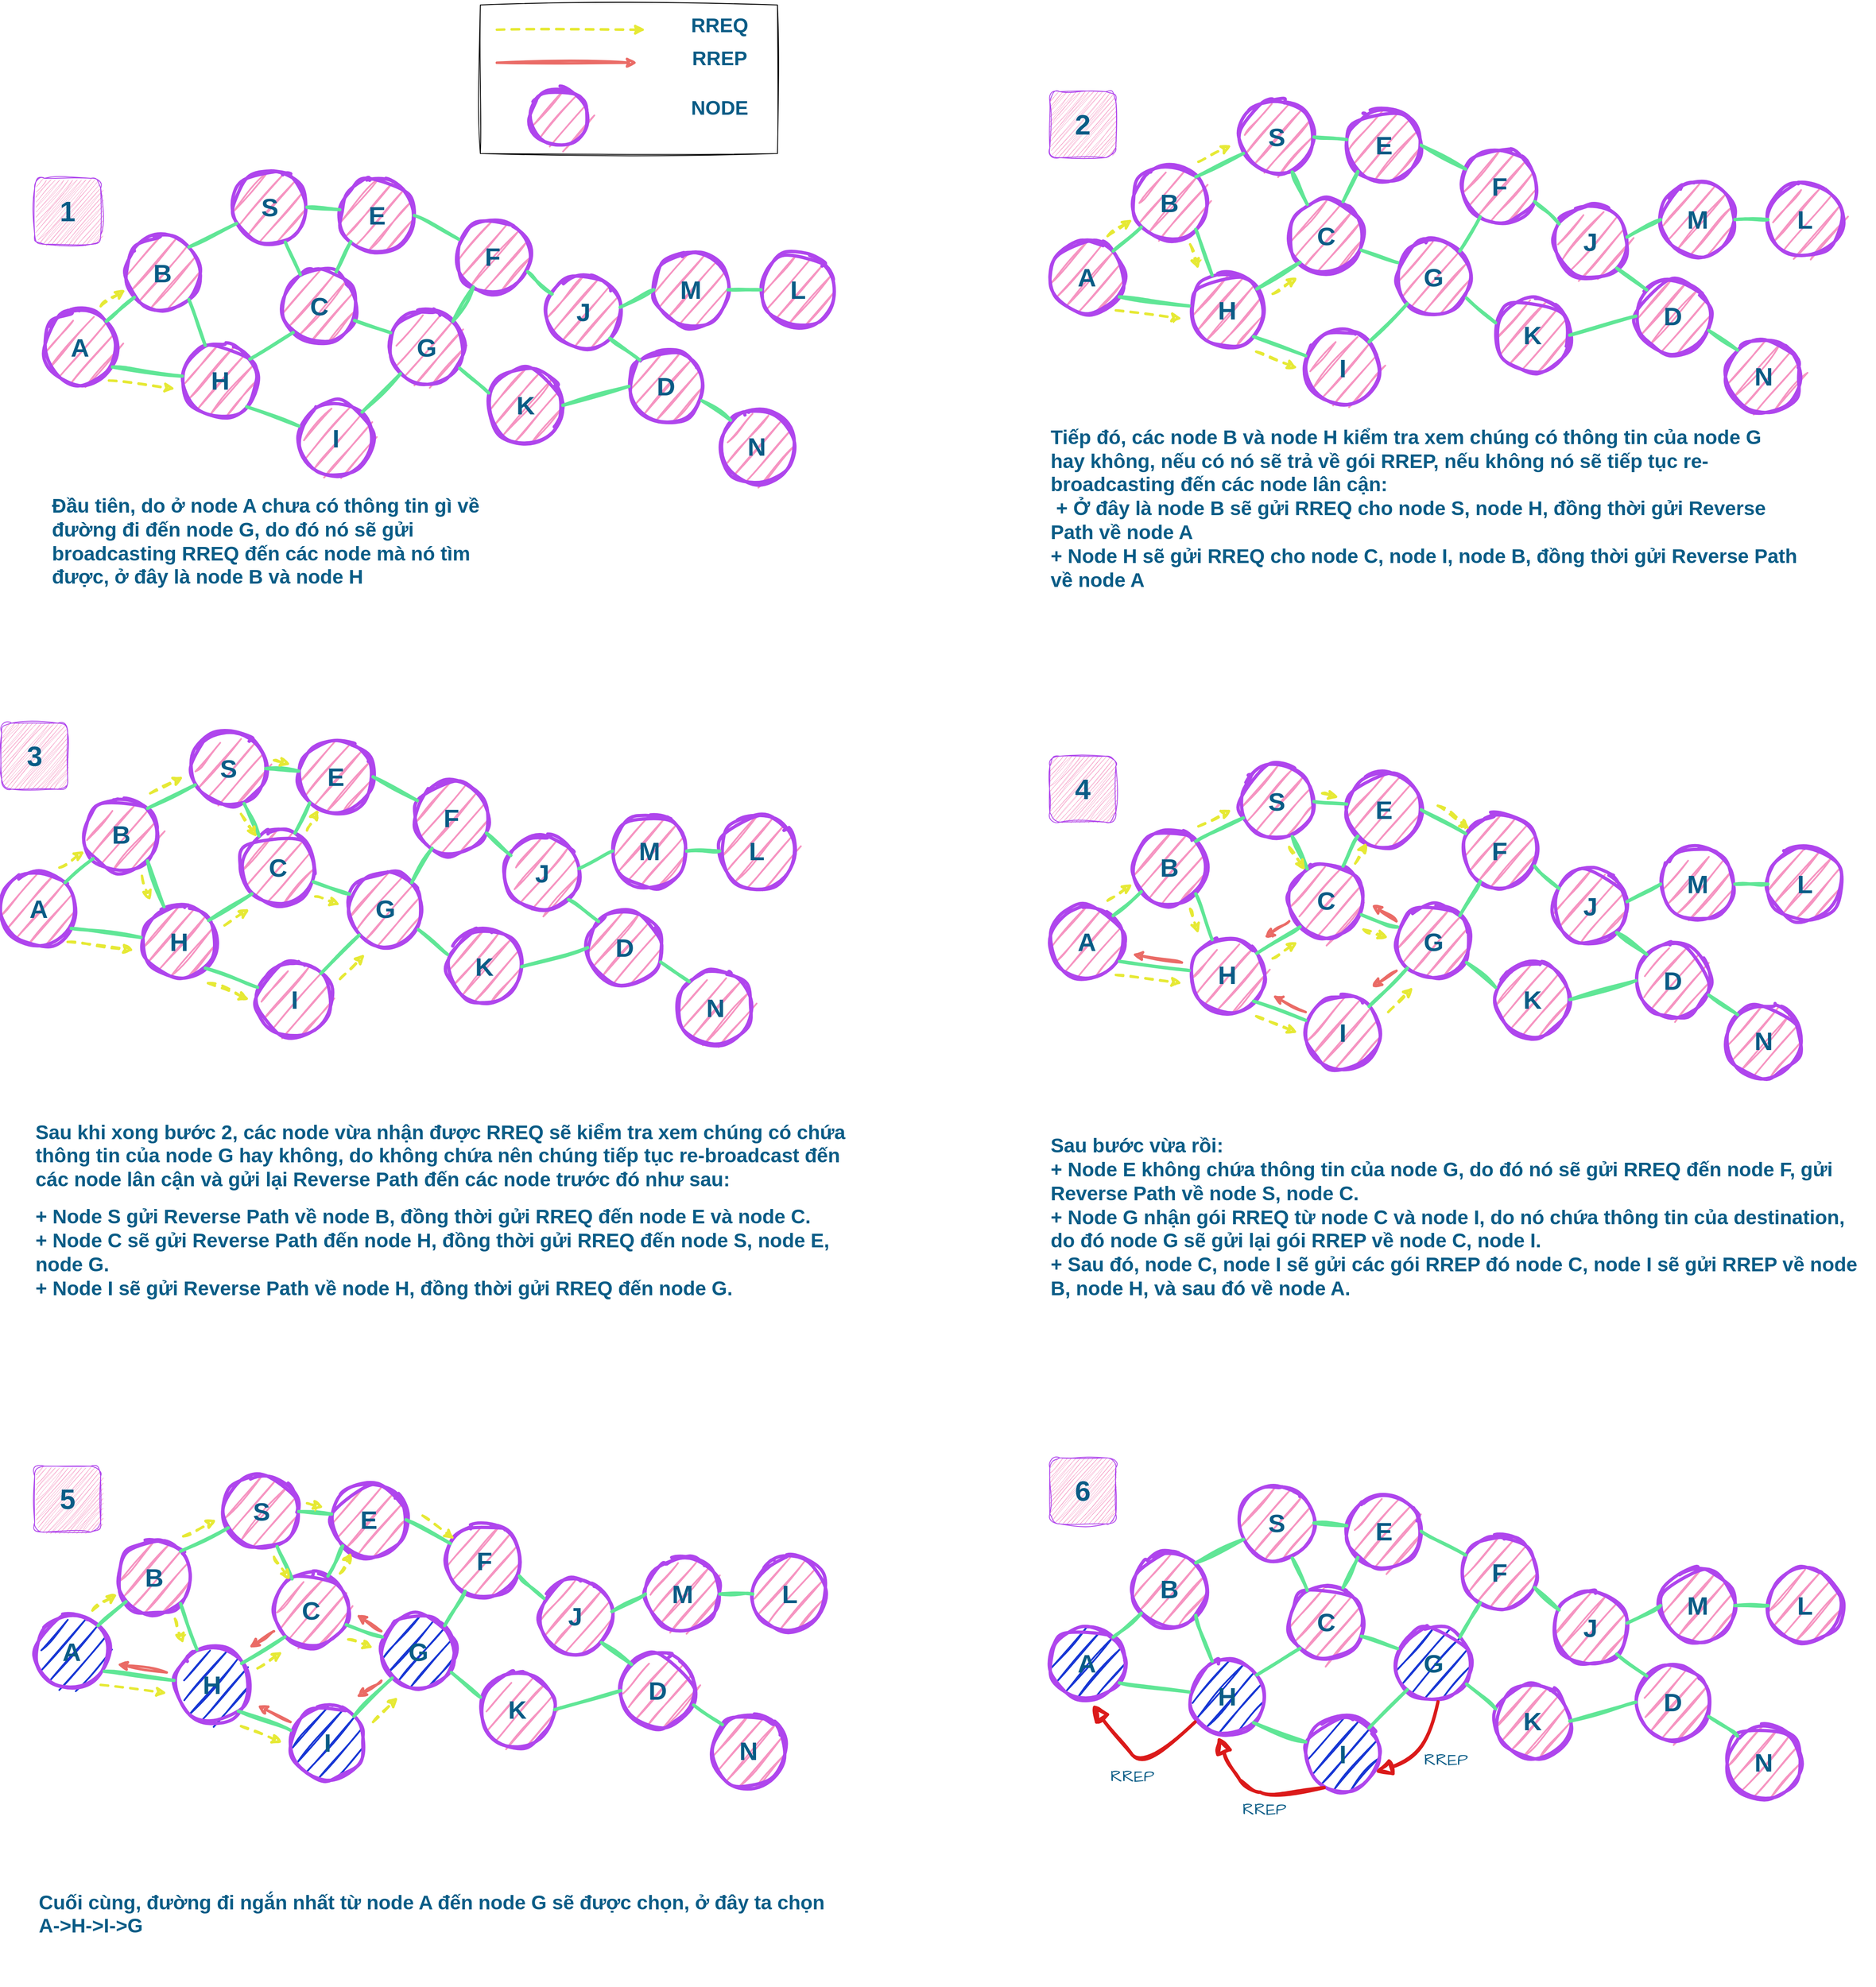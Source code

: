 <mxfile version="21.3.2" type="github">
  <diagram id="l8hXMBHkgcEJcSW0mbfh" name="Page-1">
    <mxGraphModel dx="872" dy="1000" grid="1" gridSize="10" guides="0" tooltips="1" connect="0" arrows="0" fold="1" page="1" pageScale="1" pageWidth="1169" pageHeight="827" math="0" shadow="0">
      <root>
        <mxCell id="0" />
        <mxCell id="1" parent="0" />
        <mxCell id="ABNjyrSuYEHNxfV3t2KI-1" value="&lt;h1 style=&quot;font-size: 31px;&quot;&gt;A&lt;/h1&gt;" style="ellipse;whiteSpace=wrap;html=1;aspect=fixed;fontStyle=1;horizontal=1;fontSize=31;fillColor=#F694C1;strokeColor=#AF45ED;strokeWidth=4;rounded=1;sketch=1;curveFitting=1;jiggle=2;labelBackgroundColor=none;fontColor=#095C86;" vertex="1" parent="1">
          <mxGeometry x="90" y="420" width="90" height="90" as="geometry" />
        </mxCell>
        <mxCell id="ABNjyrSuYEHNxfV3t2KI-19" value="&lt;h1 style=&quot;font-size: 31px;&quot;&gt;B&lt;/h1&gt;" style="ellipse;whiteSpace=wrap;html=1;aspect=fixed;fontStyle=1;horizontal=1;fontSize=31;fillColor=#F694C1;strokeColor=#AF45ED;strokeWidth=4;rounded=1;sketch=1;curveFitting=1;jiggle=2;labelBackgroundColor=none;fontColor=#095C86;" vertex="1" parent="1">
          <mxGeometry x="190" y="330" width="90" height="90" as="geometry" />
        </mxCell>
        <mxCell id="ABNjyrSuYEHNxfV3t2KI-20" value="&lt;h1 style=&quot;font-size: 31px;&quot;&gt;H&lt;/h1&gt;" style="ellipse;whiteSpace=wrap;html=1;aspect=fixed;fontStyle=1;horizontal=1;fontSize=31;fillColor=#F694C1;strokeColor=#AF45ED;strokeWidth=4;rounded=1;sketch=1;curveFitting=1;jiggle=2;labelBackgroundColor=none;fontColor=#095C86;" vertex="1" parent="1">
          <mxGeometry x="260" y="460" width="90" height="90" as="geometry" />
        </mxCell>
        <mxCell id="ABNjyrSuYEHNxfV3t2KI-21" value="&lt;h1 style=&quot;font-size: 31px;&quot;&gt;S&lt;/h1&gt;" style="ellipse;whiteSpace=wrap;html=1;aspect=fixed;fontStyle=1;horizontal=1;fontSize=31;fillColor=#F694C1;strokeColor=#AF45ED;strokeWidth=4;rounded=1;sketch=1;curveFitting=1;jiggle=2;labelBackgroundColor=none;fontColor=#095C86;" vertex="1" parent="1">
          <mxGeometry x="320" y="250" width="90" height="90" as="geometry" />
        </mxCell>
        <mxCell id="ABNjyrSuYEHNxfV3t2KI-22" value="&lt;h1 style=&quot;font-size: 31px;&quot;&gt;C&lt;/h1&gt;" style="ellipse;whiteSpace=wrap;html=1;aspect=fixed;fontStyle=1;horizontal=1;fontSize=31;fillColor=#F694C1;strokeColor=#AF45ED;strokeWidth=4;rounded=1;sketch=1;curveFitting=1;jiggle=2;labelBackgroundColor=none;fontColor=#095C86;" vertex="1" parent="1">
          <mxGeometry x="380" y="370" width="90" height="90" as="geometry" />
        </mxCell>
        <mxCell id="ABNjyrSuYEHNxfV3t2KI-23" value="I" style="ellipse;whiteSpace=wrap;html=1;aspect=fixed;fontStyle=1;horizontal=1;fontSize=31;fillColor=#F694C1;strokeColor=#AF45ED;strokeWidth=4;rounded=1;sketch=1;curveFitting=1;jiggle=2;labelBackgroundColor=none;fontColor=#095C86;" vertex="1" parent="1">
          <mxGeometry x="400" y="530" width="90" height="90" as="geometry" />
        </mxCell>
        <mxCell id="ABNjyrSuYEHNxfV3t2KI-24" value="E" style="ellipse;whiteSpace=wrap;html=1;aspect=fixed;fontStyle=1;horizontal=1;fontSize=31;fillColor=#F694C1;strokeColor=#AF45ED;strokeWidth=4;rounded=1;sketch=1;curveFitting=1;jiggle=2;labelBackgroundColor=none;fontColor=#095C86;" vertex="1" parent="1">
          <mxGeometry x="450" y="260" width="90" height="90" as="geometry" />
        </mxCell>
        <mxCell id="ABNjyrSuYEHNxfV3t2KI-25" value="G" style="ellipse;whiteSpace=wrap;html=1;aspect=fixed;fontStyle=1;horizontal=1;fontSize=31;fillColor=#F694C1;strokeColor=#AF45ED;strokeWidth=4;rounded=1;sketch=1;curveFitting=1;jiggle=2;labelBackgroundColor=none;fontColor=#095C86;" vertex="1" parent="1">
          <mxGeometry x="510" y="420" width="90" height="90" as="geometry" />
        </mxCell>
        <mxCell id="ABNjyrSuYEHNxfV3t2KI-26" value="F" style="ellipse;whiteSpace=wrap;html=1;aspect=fixed;fontStyle=1;horizontal=1;fontSize=31;fillColor=#F694C1;strokeColor=#AF45ED;strokeWidth=4;rounded=1;sketch=1;curveFitting=1;jiggle=2;labelBackgroundColor=none;fontColor=#095C86;" vertex="1" parent="1">
          <mxGeometry x="590" y="310" width="90" height="90" as="geometry" />
        </mxCell>
        <mxCell id="ABNjyrSuYEHNxfV3t2KI-27" value="K" style="ellipse;whiteSpace=wrap;html=1;aspect=fixed;fontStyle=1;horizontal=1;fontSize=31;fillColor=#F694C1;strokeColor=#AF45ED;strokeWidth=4;rounded=1;sketch=1;curveFitting=1;jiggle=2;labelBackgroundColor=none;fontColor=#095C86;" vertex="1" parent="1">
          <mxGeometry x="630" y="490" width="90" height="90" as="geometry" />
        </mxCell>
        <mxCell id="ABNjyrSuYEHNxfV3t2KI-28" value="J" style="ellipse;whiteSpace=wrap;html=1;aspect=fixed;fontStyle=1;horizontal=1;fontSize=31;fillColor=#F694C1;strokeColor=#AF45ED;strokeWidth=4;rounded=1;sketch=1;curveFitting=1;jiggle=2;labelBackgroundColor=none;fontColor=#095C86;" vertex="1" parent="1">
          <mxGeometry x="700" y="377" width="90" height="90" as="geometry" />
        </mxCell>
        <mxCell id="ABNjyrSuYEHNxfV3t2KI-29" value="M" style="ellipse;whiteSpace=wrap;html=1;aspect=fixed;fontStyle=1;horizontal=1;fontSize=31;fillColor=#F694C1;strokeColor=#AF45ED;strokeWidth=4;rounded=1;sketch=1;curveFitting=1;jiggle=2;labelBackgroundColor=none;fontColor=#095C86;" vertex="1" parent="1">
          <mxGeometry x="830" y="350" width="90" height="90" as="geometry" />
        </mxCell>
        <mxCell id="ABNjyrSuYEHNxfV3t2KI-30" value="L" style="ellipse;whiteSpace=wrap;html=1;aspect=fixed;fontStyle=1;horizontal=1;fontSize=31;fillColor=#F694C1;strokeColor=#AF45ED;strokeWidth=4;rounded=1;sketch=1;curveFitting=1;jiggle=2;labelBackgroundColor=none;fontColor=#095C86;" vertex="1" parent="1">
          <mxGeometry x="960" y="350" width="90" height="90" as="geometry" />
        </mxCell>
        <mxCell id="ABNjyrSuYEHNxfV3t2KI-31" value="D" style="ellipse;whiteSpace=wrap;html=1;aspect=fixed;fontStyle=1;horizontal=1;fontSize=31;fillColor=#F694C1;strokeColor=#AF45ED;strokeWidth=4;rounded=1;sketch=1;curveFitting=1;jiggle=2;labelBackgroundColor=none;fontColor=#095C86;" vertex="1" parent="1">
          <mxGeometry x="800" y="467" width="90" height="90" as="geometry" />
        </mxCell>
        <mxCell id="ABNjyrSuYEHNxfV3t2KI-32" value="N" style="ellipse;whiteSpace=wrap;html=1;aspect=fixed;fontStyle=1;horizontal=1;fontSize=31;fillColor=#F694C1;strokeColor=#AF45ED;strokeWidth=4;rounded=1;sketch=1;curveFitting=1;jiggle=2;labelBackgroundColor=none;fontColor=#095C86;" vertex="1" parent="1">
          <mxGeometry x="910" y="540" width="90" height="90" as="geometry" />
        </mxCell>
        <mxCell id="ABNjyrSuYEHNxfV3t2KI-34" value="" style="endArrow=none;html=1;rounded=1;exitX=1;exitY=0;exitDx=0;exitDy=0;fontStyle=1;horizontal=1;fontSize=31;fillColor=#F694C1;strokeColor=#60E696;strokeWidth=4;sketch=1;curveFitting=1;jiggle=2;labelBackgroundColor=none;fontColor=default;" edge="1" parent="1" source="ABNjyrSuYEHNxfV3t2KI-1" target="ABNjyrSuYEHNxfV3t2KI-19">
          <mxGeometry width="50" height="50" relative="1" as="geometry">
            <mxPoint x="400" y="500" as="sourcePoint" />
            <mxPoint x="450" y="450" as="targetPoint" />
          </mxGeometry>
        </mxCell>
        <mxCell id="ABNjyrSuYEHNxfV3t2KI-36" value="" style="endArrow=none;html=1;rounded=1;exitX=0.937;exitY=0.763;exitDx=0;exitDy=0;exitPerimeter=0;entryX=-0.013;entryY=0.44;entryDx=0;entryDy=0;entryPerimeter=0;fontStyle=1;horizontal=1;fontSize=31;fillColor=#F694C1;strokeColor=#60E696;strokeWidth=4;sketch=1;curveFitting=1;jiggle=2;labelBackgroundColor=none;fontColor=default;" edge="1" parent="1" source="ABNjyrSuYEHNxfV3t2KI-1" target="ABNjyrSuYEHNxfV3t2KI-20">
          <mxGeometry width="50" height="50" relative="1" as="geometry">
            <mxPoint x="177" y="443" as="sourcePoint" />
            <mxPoint x="211" y="414" as="targetPoint" />
          </mxGeometry>
        </mxCell>
        <mxCell id="ABNjyrSuYEHNxfV3t2KI-37" value="" style="endArrow=none;html=1;rounded=1;exitX=1;exitY=1;exitDx=0;exitDy=0;entryX=0.296;entryY=0.026;entryDx=0;entryDy=0;entryPerimeter=0;fontStyle=1;horizontal=1;fontSize=31;fillColor=#F694C1;strokeColor=#60E696;strokeWidth=4;sketch=1;curveFitting=1;jiggle=2;labelBackgroundColor=none;fontColor=default;" edge="1" parent="1" source="ABNjyrSuYEHNxfV3t2KI-19" target="ABNjyrSuYEHNxfV3t2KI-20">
          <mxGeometry width="50" height="50" relative="1" as="geometry">
            <mxPoint x="850" y="530" as="sourcePoint" />
            <mxPoint x="900" y="480" as="targetPoint" />
          </mxGeometry>
        </mxCell>
        <mxCell id="ABNjyrSuYEHNxfV3t2KI-38" value="" style="endArrow=none;html=1;rounded=1;exitX=1;exitY=0;exitDx=0;exitDy=0;fontStyle=1;horizontal=1;fontSize=31;fillColor=#F694C1;strokeColor=#60E696;strokeWidth=4;sketch=1;curveFitting=1;jiggle=2;labelBackgroundColor=none;fontColor=default;" edge="1" parent="1" source="ABNjyrSuYEHNxfV3t2KI-19" target="ABNjyrSuYEHNxfV3t2KI-21">
          <mxGeometry width="50" height="50" relative="1" as="geometry">
            <mxPoint x="277" y="417" as="sourcePoint" />
            <mxPoint x="297" y="472" as="targetPoint" />
          </mxGeometry>
        </mxCell>
        <mxCell id="ABNjyrSuYEHNxfV3t2KI-39" value="" style="endArrow=none;html=1;rounded=1;exitX=0.709;exitY=0.972;exitDx=0;exitDy=0;entryX=0.243;entryY=0.073;entryDx=0;entryDy=0;entryPerimeter=0;exitPerimeter=0;fontStyle=1;horizontal=1;fontSize=31;fillColor=#F694C1;strokeColor=#60E696;strokeWidth=4;sketch=1;curveFitting=1;jiggle=2;labelBackgroundColor=none;fontColor=default;" edge="1" parent="1" source="ABNjyrSuYEHNxfV3t2KI-21" target="ABNjyrSuYEHNxfV3t2KI-22">
          <mxGeometry width="50" height="50" relative="1" as="geometry">
            <mxPoint x="287" y="427" as="sourcePoint" />
            <mxPoint x="307" y="482" as="targetPoint" />
          </mxGeometry>
        </mxCell>
        <mxCell id="ABNjyrSuYEHNxfV3t2KI-40" value="" style="endArrow=none;html=1;rounded=1;exitX=0;exitY=1;exitDx=0;exitDy=0;entryX=0.897;entryY=0.211;entryDx=0;entryDy=0;entryPerimeter=0;fontStyle=1;horizontal=1;fontSize=31;fillColor=#F694C1;strokeColor=#60E696;strokeWidth=4;sketch=1;curveFitting=1;jiggle=2;labelBackgroundColor=none;fontColor=default;" edge="1" parent="1" source="ABNjyrSuYEHNxfV3t2KI-22" target="ABNjyrSuYEHNxfV3t2KI-20">
          <mxGeometry width="50" height="50" relative="1" as="geometry">
            <mxPoint x="297" y="437" as="sourcePoint" />
            <mxPoint x="317" y="492" as="targetPoint" />
          </mxGeometry>
        </mxCell>
        <mxCell id="ABNjyrSuYEHNxfV3t2KI-42" value="" style="endArrow=none;html=1;rounded=1;entryX=1;entryY=1;entryDx=0;entryDy=0;fontStyle=1;horizontal=1;fontSize=31;fillColor=#F694C1;strokeColor=#60E696;strokeWidth=4;sketch=1;curveFitting=1;jiggle=2;labelBackgroundColor=none;fontColor=default;" edge="1" parent="1" target="ABNjyrSuYEHNxfV3t2KI-20">
          <mxGeometry width="50" height="50" relative="1" as="geometry">
            <mxPoint x="400" y="560" as="sourcePoint" />
            <mxPoint x="337" y="512" as="targetPoint" />
          </mxGeometry>
        </mxCell>
        <mxCell id="ABNjyrSuYEHNxfV3t2KI-43" value="" style="endArrow=none;html=1;rounded=1;exitX=1;exitY=0;exitDx=0;exitDy=0;entryX=0;entryY=1;entryDx=0;entryDy=0;fontStyle=1;horizontal=1;fontSize=31;fillColor=#F694C1;strokeColor=#60E696;strokeWidth=4;sketch=1;curveFitting=1;jiggle=2;labelBackgroundColor=none;fontColor=default;" edge="1" parent="1" source="ABNjyrSuYEHNxfV3t2KI-23" target="ABNjyrSuYEHNxfV3t2KI-25">
          <mxGeometry width="50" height="50" relative="1" as="geometry">
            <mxPoint x="327" y="467" as="sourcePoint" />
            <mxPoint x="347" y="522" as="targetPoint" />
          </mxGeometry>
        </mxCell>
        <mxCell id="ABNjyrSuYEHNxfV3t2KI-44" value="" style="endArrow=none;html=1;rounded=1;exitX=0.014;exitY=0.3;exitDx=0;exitDy=0;entryX=0.973;entryY=0.691;entryDx=0;entryDy=0;exitPerimeter=0;entryPerimeter=0;fontStyle=1;horizontal=1;fontSize=31;fillColor=#F694C1;strokeColor=#60E696;strokeWidth=4;sketch=1;curveFitting=1;jiggle=2;labelBackgroundColor=none;fontColor=default;" edge="1" parent="1" source="ABNjyrSuYEHNxfV3t2KI-25" target="ABNjyrSuYEHNxfV3t2KI-22">
          <mxGeometry width="50" height="50" relative="1" as="geometry">
            <mxPoint x="337" y="477" as="sourcePoint" />
            <mxPoint x="357" y="532" as="targetPoint" />
          </mxGeometry>
        </mxCell>
        <mxCell id="ABNjyrSuYEHNxfV3t2KI-45" value="" style="endArrow=none;html=1;rounded=1;exitX=1;exitY=0.5;exitDx=0;exitDy=0;entryX=-0.003;entryY=0.423;entryDx=0;entryDy=0;entryPerimeter=0;fontStyle=1;horizontal=1;fontSize=31;fillColor=#F694C1;strokeColor=#60E696;strokeWidth=4;sketch=1;curveFitting=1;jiggle=2;labelBackgroundColor=none;fontColor=default;" edge="1" parent="1" source="ABNjyrSuYEHNxfV3t2KI-21" target="ABNjyrSuYEHNxfV3t2KI-24">
          <mxGeometry width="50" height="50" relative="1" as="geometry">
            <mxPoint x="347" y="487" as="sourcePoint" />
            <mxPoint x="367" y="542" as="targetPoint" />
          </mxGeometry>
        </mxCell>
        <mxCell id="ABNjyrSuYEHNxfV3t2KI-46" value="" style="endArrow=none;html=1;rounded=1;exitX=1;exitY=0.5;exitDx=0;exitDy=0;entryX=0.041;entryY=0.264;entryDx=0;entryDy=0;entryPerimeter=0;fontStyle=1;horizontal=1;fontSize=31;fillColor=#F694C1;strokeColor=#60E696;strokeWidth=4;sketch=1;curveFitting=1;jiggle=2;labelBackgroundColor=none;fontColor=default;" edge="1" parent="1" source="ABNjyrSuYEHNxfV3t2KI-24" target="ABNjyrSuYEHNxfV3t2KI-26">
          <mxGeometry width="50" height="50" relative="1" as="geometry">
            <mxPoint x="357" y="497" as="sourcePoint" />
            <mxPoint x="377" y="552" as="targetPoint" />
          </mxGeometry>
        </mxCell>
        <mxCell id="ABNjyrSuYEHNxfV3t2KI-47" value="" style="endArrow=none;html=1;rounded=1;exitX=0;exitY=1;exitDx=0;exitDy=0;entryX=0.726;entryY=0.035;entryDx=0;entryDy=0;entryPerimeter=0;fontStyle=1;horizontal=1;fontSize=31;fillColor=#F694C1;strokeColor=#60E696;strokeWidth=4;sketch=1;curveFitting=1;jiggle=2;labelBackgroundColor=none;fontColor=default;" edge="1" parent="1" source="ABNjyrSuYEHNxfV3t2KI-24" target="ABNjyrSuYEHNxfV3t2KI-22">
          <mxGeometry width="50" height="50" relative="1" as="geometry">
            <mxPoint x="367" y="507" as="sourcePoint" />
            <mxPoint x="387" y="562" as="targetPoint" />
          </mxGeometry>
        </mxCell>
        <mxCell id="ABNjyrSuYEHNxfV3t2KI-48" value="" style="endArrow=none;html=1;rounded=1;exitX=0.239;exitY=0.907;exitDx=0;exitDy=0;entryX=1;entryY=0;entryDx=0;entryDy=0;exitPerimeter=0;fontStyle=1;horizontal=1;fontSize=31;fillColor=#F694C1;strokeColor=#60E696;strokeWidth=4;sketch=1;curveFitting=1;jiggle=2;labelBackgroundColor=none;fontColor=default;" edge="1" parent="1" source="ABNjyrSuYEHNxfV3t2KI-26" target="ABNjyrSuYEHNxfV3t2KI-25">
          <mxGeometry width="50" height="50" relative="1" as="geometry">
            <mxPoint x="377" y="517" as="sourcePoint" />
            <mxPoint x="397" y="572" as="targetPoint" />
          </mxGeometry>
        </mxCell>
        <mxCell id="ABNjyrSuYEHNxfV3t2KI-49" value="" style="endArrow=none;html=1;rounded=1;exitX=0;exitY=0.333;exitDx=0;exitDy=0;entryX=0.944;entryY=0.779;entryDx=0;entryDy=0;entryPerimeter=0;exitPerimeter=0;fontStyle=1;horizontal=1;fontSize=31;fillColor=#F694C1;strokeColor=#60E696;strokeWidth=4;sketch=1;curveFitting=1;jiggle=2;labelBackgroundColor=none;fontColor=default;" edge="1" parent="1" source="ABNjyrSuYEHNxfV3t2KI-27" target="ABNjyrSuYEHNxfV3t2KI-25">
          <mxGeometry width="50" height="50" relative="1" as="geometry">
            <mxPoint x="387" y="527" as="sourcePoint" />
            <mxPoint x="407" y="582" as="targetPoint" />
          </mxGeometry>
        </mxCell>
        <mxCell id="ABNjyrSuYEHNxfV3t2KI-50" value="" style="endArrow=none;html=1;rounded=1;exitX=0;exitY=0.5;exitDx=0;exitDy=0;entryX=1;entryY=0.5;entryDx=0;entryDy=0;fontStyle=1;horizontal=1;fontSize=31;fillColor=#F694C1;strokeColor=#60E696;strokeWidth=4;sketch=1;curveFitting=1;jiggle=2;labelBackgroundColor=none;fontColor=default;" edge="1" parent="1" source="ABNjyrSuYEHNxfV3t2KI-31" target="ABNjyrSuYEHNxfV3t2KI-27">
          <mxGeometry width="50" height="50" relative="1" as="geometry">
            <mxPoint x="397" y="537" as="sourcePoint" />
            <mxPoint x="417" y="592" as="targetPoint" />
          </mxGeometry>
        </mxCell>
        <mxCell id="ABNjyrSuYEHNxfV3t2KI-51" value="" style="endArrow=none;html=1;rounded=1;exitX=0.971;exitY=0.702;exitDx=0;exitDy=0;entryX=0.077;entryY=0.258;entryDx=0;entryDy=0;exitPerimeter=0;entryPerimeter=0;fontStyle=1;horizontal=1;fontSize=31;fillColor=#F694C1;strokeColor=#60E696;strokeWidth=4;sketch=1;curveFitting=1;jiggle=2;labelBackgroundColor=none;fontColor=default;" edge="1" parent="1" source="ABNjyrSuYEHNxfV3t2KI-26" target="ABNjyrSuYEHNxfV3t2KI-28">
          <mxGeometry width="50" height="50" relative="1" as="geometry">
            <mxPoint x="407" y="547" as="sourcePoint" />
            <mxPoint x="427" y="602" as="targetPoint" />
          </mxGeometry>
        </mxCell>
        <mxCell id="ABNjyrSuYEHNxfV3t2KI-52" value="" style="endArrow=none;html=1;rounded=1;exitX=0;exitY=0.5;exitDx=0;exitDy=0;entryX=0.993;entryY=0.436;entryDx=0;entryDy=0;entryPerimeter=0;fontStyle=1;horizontal=1;fontSize=31;fillColor=#F694C1;strokeColor=#60E696;strokeWidth=4;sketch=1;curveFitting=1;jiggle=2;labelBackgroundColor=none;fontColor=default;" edge="1" parent="1" source="ABNjyrSuYEHNxfV3t2KI-29" target="ABNjyrSuYEHNxfV3t2KI-28">
          <mxGeometry width="50" height="50" relative="1" as="geometry">
            <mxPoint x="780" y="295" as="sourcePoint" />
            <mxPoint x="800" y="350" as="targetPoint" />
          </mxGeometry>
        </mxCell>
        <mxCell id="ABNjyrSuYEHNxfV3t2KI-53" value="" style="endArrow=none;html=1;rounded=1;exitX=1;exitY=1;exitDx=0;exitDy=0;entryX=0;entryY=0;entryDx=0;entryDy=0;fontStyle=1;horizontal=1;fontSize=31;fillColor=#F694C1;strokeColor=#60E696;strokeWidth=4;sketch=1;curveFitting=1;jiggle=2;labelBackgroundColor=none;fontColor=default;" edge="1" parent="1" source="ABNjyrSuYEHNxfV3t2KI-28" target="ABNjyrSuYEHNxfV3t2KI-31">
          <mxGeometry width="50" height="50" relative="1" as="geometry">
            <mxPoint x="790" y="305" as="sourcePoint" />
            <mxPoint x="810" y="360" as="targetPoint" />
          </mxGeometry>
        </mxCell>
        <mxCell id="ABNjyrSuYEHNxfV3t2KI-54" value="" style="endArrow=none;html=1;rounded=1;exitX=0;exitY=0.5;exitDx=0;exitDy=0;entryX=1;entryY=0.5;entryDx=0;entryDy=0;fontStyle=1;horizontal=1;fontSize=31;fillColor=#F694C1;strokeColor=#60E696;strokeWidth=4;sketch=1;curveFitting=1;jiggle=2;labelBackgroundColor=none;fontColor=default;" edge="1" parent="1" source="ABNjyrSuYEHNxfV3t2KI-30" target="ABNjyrSuYEHNxfV3t2KI-29">
          <mxGeometry width="50" height="50" relative="1" as="geometry">
            <mxPoint x="800" y="315" as="sourcePoint" />
            <mxPoint x="820" y="370" as="targetPoint" />
          </mxGeometry>
        </mxCell>
        <mxCell id="ABNjyrSuYEHNxfV3t2KI-55" value="" style="endArrow=none;html=1;rounded=1;exitX=0;exitY=0;exitDx=0;exitDy=0;entryX=0.983;entryY=0.694;entryDx=0;entryDy=0;entryPerimeter=0;fontStyle=1;horizontal=1;fontSize=31;fillColor=#F694C1;strokeColor=#60E696;strokeWidth=4;sketch=1;curveFitting=1;jiggle=2;labelBackgroundColor=none;fontColor=default;" edge="1" parent="1" source="ABNjyrSuYEHNxfV3t2KI-32" target="ABNjyrSuYEHNxfV3t2KI-31">
          <mxGeometry width="50" height="50" relative="1" as="geometry">
            <mxPoint x="810" y="325" as="sourcePoint" />
            <mxPoint x="830" y="380" as="targetPoint" />
          </mxGeometry>
        </mxCell>
        <mxCell id="ABNjyrSuYEHNxfV3t2KI-128" value="&lt;h1 style=&quot;font-size: 31px;&quot;&gt;A&lt;/h1&gt;" style="ellipse;whiteSpace=wrap;html=1;aspect=fixed;fontStyle=1;horizontal=1;fontSize=31;fillColor=#F694C1;strokeColor=#AF45ED;strokeWidth=4;rounded=1;sketch=1;curveFitting=1;jiggle=2;labelBackgroundColor=none;fontColor=#095C86;" vertex="1" parent="1">
          <mxGeometry x="1310" y="335" width="90" height="90" as="geometry" />
        </mxCell>
        <mxCell id="ABNjyrSuYEHNxfV3t2KI-129" value="&lt;h1 style=&quot;font-size: 31px;&quot;&gt;B&lt;/h1&gt;" style="ellipse;whiteSpace=wrap;html=1;aspect=fixed;fontStyle=1;horizontal=1;fontSize=31;fillColor=#F694C1;strokeColor=#AF45ED;strokeWidth=4;rounded=1;sketch=1;curveFitting=1;jiggle=2;labelBackgroundColor=none;fontColor=#095C86;" vertex="1" parent="1">
          <mxGeometry x="1410" y="245" width="90" height="90" as="geometry" />
        </mxCell>
        <mxCell id="ABNjyrSuYEHNxfV3t2KI-130" value="&lt;h1 style=&quot;font-size: 31px;&quot;&gt;H&lt;/h1&gt;" style="ellipse;whiteSpace=wrap;html=1;aspect=fixed;fontStyle=1;horizontal=1;fontSize=31;fillColor=#F694C1;strokeColor=#AF45ED;strokeWidth=4;rounded=1;sketch=1;curveFitting=1;jiggle=2;labelBackgroundColor=none;fontColor=#095C86;" vertex="1" parent="1">
          <mxGeometry x="1480" y="375" width="90" height="90" as="geometry" />
        </mxCell>
        <mxCell id="ABNjyrSuYEHNxfV3t2KI-131" value="&lt;h1 style=&quot;font-size: 31px;&quot;&gt;S&lt;/h1&gt;" style="ellipse;whiteSpace=wrap;html=1;aspect=fixed;fontStyle=1;horizontal=1;fontSize=31;fillColor=#F694C1;strokeColor=#AF45ED;strokeWidth=4;rounded=1;sketch=1;curveFitting=1;jiggle=2;labelBackgroundColor=none;fontColor=#095C86;" vertex="1" parent="1">
          <mxGeometry x="1540" y="165" width="90" height="90" as="geometry" />
        </mxCell>
        <mxCell id="ABNjyrSuYEHNxfV3t2KI-132" value="&lt;h1 style=&quot;font-size: 31px;&quot;&gt;C&lt;/h1&gt;" style="ellipse;whiteSpace=wrap;html=1;aspect=fixed;fontStyle=1;horizontal=1;fontSize=31;fillColor=#F694C1;strokeColor=#AF45ED;strokeWidth=4;rounded=1;sketch=1;curveFitting=1;jiggle=2;labelBackgroundColor=none;fontColor=#095C86;" vertex="1" parent="1">
          <mxGeometry x="1600" y="285" width="90" height="90" as="geometry" />
        </mxCell>
        <mxCell id="ABNjyrSuYEHNxfV3t2KI-133" value="I" style="ellipse;whiteSpace=wrap;html=1;aspect=fixed;fontStyle=1;horizontal=1;fontSize=31;fillColor=#F694C1;strokeColor=#AF45ED;strokeWidth=4;rounded=1;sketch=1;curveFitting=1;jiggle=2;labelBackgroundColor=none;fontColor=#095C86;" vertex="1" parent="1">
          <mxGeometry x="1620" y="445" width="90" height="90" as="geometry" />
        </mxCell>
        <mxCell id="ABNjyrSuYEHNxfV3t2KI-134" value="E" style="ellipse;whiteSpace=wrap;html=1;aspect=fixed;fontStyle=1;horizontal=1;fontSize=31;fillColor=#F694C1;strokeColor=#AF45ED;strokeWidth=4;rounded=1;sketch=1;curveFitting=1;jiggle=2;labelBackgroundColor=none;fontColor=#095C86;" vertex="1" parent="1">
          <mxGeometry x="1670" y="175" width="90" height="90" as="geometry" />
        </mxCell>
        <mxCell id="ABNjyrSuYEHNxfV3t2KI-135" value="G" style="ellipse;whiteSpace=wrap;html=1;aspect=fixed;fontStyle=1;horizontal=1;fontSize=31;fillColor=#F694C1;strokeColor=#AF45ED;strokeWidth=4;rounded=1;sketch=1;curveFitting=1;jiggle=2;labelBackgroundColor=none;fontColor=#095C86;" vertex="1" parent="1">
          <mxGeometry x="1730" y="335" width="90" height="90" as="geometry" />
        </mxCell>
        <mxCell id="ABNjyrSuYEHNxfV3t2KI-136" value="F" style="ellipse;whiteSpace=wrap;html=1;aspect=fixed;fontStyle=1;horizontal=1;fontSize=31;fillColor=#F694C1;strokeColor=#AF45ED;strokeWidth=4;rounded=1;sketch=1;curveFitting=1;jiggle=2;labelBackgroundColor=none;fontColor=#095C86;" vertex="1" parent="1">
          <mxGeometry x="1810" y="225" width="90" height="90" as="geometry" />
        </mxCell>
        <mxCell id="ABNjyrSuYEHNxfV3t2KI-137" value="K" style="ellipse;whiteSpace=wrap;html=1;aspect=fixed;fontStyle=1;horizontal=1;fontSize=31;fillColor=#F694C1;strokeColor=#AF45ED;strokeWidth=4;rounded=1;sketch=1;curveFitting=1;jiggle=2;labelBackgroundColor=none;fontColor=#095C86;" vertex="1" parent="1">
          <mxGeometry x="1850" y="405" width="90" height="90" as="geometry" />
        </mxCell>
        <mxCell id="ABNjyrSuYEHNxfV3t2KI-138" value="J" style="ellipse;whiteSpace=wrap;html=1;aspect=fixed;fontStyle=1;horizontal=1;fontSize=31;fillColor=#F694C1;strokeColor=#AF45ED;strokeWidth=4;rounded=1;sketch=1;curveFitting=1;jiggle=2;labelBackgroundColor=none;fontColor=#095C86;" vertex="1" parent="1">
          <mxGeometry x="1920" y="292" width="90" height="90" as="geometry" />
        </mxCell>
        <mxCell id="ABNjyrSuYEHNxfV3t2KI-139" value="M" style="ellipse;whiteSpace=wrap;html=1;aspect=fixed;fontStyle=1;horizontal=1;fontSize=31;fillColor=#F694C1;strokeColor=#AF45ED;strokeWidth=4;rounded=1;sketch=1;curveFitting=1;jiggle=2;labelBackgroundColor=none;fontColor=#095C86;" vertex="1" parent="1">
          <mxGeometry x="2050" y="265" width="90" height="90" as="geometry" />
        </mxCell>
        <mxCell id="ABNjyrSuYEHNxfV3t2KI-140" value="L" style="ellipse;whiteSpace=wrap;html=1;aspect=fixed;fontStyle=1;horizontal=1;fontSize=31;fillColor=#F694C1;strokeColor=#AF45ED;strokeWidth=4;rounded=1;sketch=1;curveFitting=1;jiggle=2;labelBackgroundColor=none;fontColor=#095C86;" vertex="1" parent="1">
          <mxGeometry x="2180" y="265" width="90" height="90" as="geometry" />
        </mxCell>
        <mxCell id="ABNjyrSuYEHNxfV3t2KI-141" value="D" style="ellipse;whiteSpace=wrap;html=1;aspect=fixed;fontStyle=1;horizontal=1;fontSize=31;fillColor=#F694C1;strokeColor=#AF45ED;strokeWidth=4;rounded=1;sketch=1;curveFitting=1;jiggle=2;labelBackgroundColor=none;fontColor=#095C86;" vertex="1" parent="1">
          <mxGeometry x="2020" y="382" width="90" height="90" as="geometry" />
        </mxCell>
        <mxCell id="ABNjyrSuYEHNxfV3t2KI-142" value="N" style="ellipse;whiteSpace=wrap;html=1;aspect=fixed;fontStyle=1;horizontal=1;fontSize=31;fillColor=#F694C1;strokeColor=#AF45ED;strokeWidth=4;rounded=1;sketch=1;curveFitting=1;jiggle=2;labelBackgroundColor=none;fontColor=#095C86;" vertex="1" parent="1">
          <mxGeometry x="2130" y="455" width="90" height="90" as="geometry" />
        </mxCell>
        <mxCell id="ABNjyrSuYEHNxfV3t2KI-143" value="" style="endArrow=none;html=1;rounded=1;exitX=1;exitY=0;exitDx=0;exitDy=0;fontStyle=1;horizontal=1;fontSize=31;fillColor=#F694C1;strokeColor=#60E696;strokeWidth=4;sketch=1;curveFitting=1;jiggle=2;labelBackgroundColor=none;fontColor=default;" edge="1" parent="1" source="ABNjyrSuYEHNxfV3t2KI-128" target="ABNjyrSuYEHNxfV3t2KI-129">
          <mxGeometry width="50" height="50" relative="1" as="geometry">
            <mxPoint x="1620" y="415" as="sourcePoint" />
            <mxPoint x="1670" y="365" as="targetPoint" />
          </mxGeometry>
        </mxCell>
        <mxCell id="ABNjyrSuYEHNxfV3t2KI-144" value="" style="endArrow=none;html=1;rounded=1;exitX=0.937;exitY=0.763;exitDx=0;exitDy=0;exitPerimeter=0;entryX=-0.013;entryY=0.44;entryDx=0;entryDy=0;entryPerimeter=0;fontStyle=1;horizontal=1;fontSize=31;fillColor=#F694C1;strokeColor=#60E696;strokeWidth=4;sketch=1;curveFitting=1;jiggle=2;labelBackgroundColor=none;fontColor=default;" edge="1" parent="1" source="ABNjyrSuYEHNxfV3t2KI-128" target="ABNjyrSuYEHNxfV3t2KI-130">
          <mxGeometry width="50" height="50" relative="1" as="geometry">
            <mxPoint x="1397" y="358" as="sourcePoint" />
            <mxPoint x="1431" y="329" as="targetPoint" />
          </mxGeometry>
        </mxCell>
        <mxCell id="ABNjyrSuYEHNxfV3t2KI-145" value="" style="endArrow=none;html=1;rounded=1;exitX=1;exitY=1;exitDx=0;exitDy=0;entryX=0.296;entryY=0.026;entryDx=0;entryDy=0;entryPerimeter=0;fontStyle=1;horizontal=1;fontSize=31;fillColor=#F694C1;strokeColor=#60E696;strokeWidth=4;sketch=1;curveFitting=1;jiggle=2;labelBackgroundColor=none;fontColor=default;" edge="1" parent="1" source="ABNjyrSuYEHNxfV3t2KI-129" target="ABNjyrSuYEHNxfV3t2KI-130">
          <mxGeometry width="50" height="50" relative="1" as="geometry">
            <mxPoint x="2070" y="445" as="sourcePoint" />
            <mxPoint x="2120" y="395" as="targetPoint" />
          </mxGeometry>
        </mxCell>
        <mxCell id="ABNjyrSuYEHNxfV3t2KI-146" value="" style="endArrow=none;html=1;rounded=1;exitX=1;exitY=0;exitDx=0;exitDy=0;fontStyle=1;horizontal=1;fontSize=31;fillColor=#F694C1;strokeColor=#60E696;strokeWidth=4;sketch=1;curveFitting=1;jiggle=2;labelBackgroundColor=none;fontColor=default;" edge="1" parent="1" source="ABNjyrSuYEHNxfV3t2KI-129" target="ABNjyrSuYEHNxfV3t2KI-131">
          <mxGeometry width="50" height="50" relative="1" as="geometry">
            <mxPoint x="1497" y="332" as="sourcePoint" />
            <mxPoint x="1517" y="387" as="targetPoint" />
          </mxGeometry>
        </mxCell>
        <mxCell id="ABNjyrSuYEHNxfV3t2KI-147" value="" style="endArrow=none;html=1;rounded=1;exitX=0.709;exitY=0.972;exitDx=0;exitDy=0;entryX=0.243;entryY=0.073;entryDx=0;entryDy=0;entryPerimeter=0;exitPerimeter=0;fontStyle=1;horizontal=1;fontSize=31;fillColor=#F694C1;strokeColor=#60E696;strokeWidth=4;sketch=1;curveFitting=1;jiggle=2;labelBackgroundColor=none;fontColor=default;" edge="1" parent="1" source="ABNjyrSuYEHNxfV3t2KI-131" target="ABNjyrSuYEHNxfV3t2KI-132">
          <mxGeometry width="50" height="50" relative="1" as="geometry">
            <mxPoint x="1507" y="342" as="sourcePoint" />
            <mxPoint x="1527" y="397" as="targetPoint" />
          </mxGeometry>
        </mxCell>
        <mxCell id="ABNjyrSuYEHNxfV3t2KI-148" value="" style="endArrow=none;html=1;rounded=1;exitX=0;exitY=1;exitDx=0;exitDy=0;entryX=0.897;entryY=0.211;entryDx=0;entryDy=0;entryPerimeter=0;fontStyle=1;horizontal=1;fontSize=31;fillColor=#F694C1;strokeColor=#60E696;strokeWidth=4;sketch=1;curveFitting=1;jiggle=2;labelBackgroundColor=none;fontColor=default;" edge="1" parent="1" source="ABNjyrSuYEHNxfV3t2KI-132" target="ABNjyrSuYEHNxfV3t2KI-130">
          <mxGeometry width="50" height="50" relative="1" as="geometry">
            <mxPoint x="1517" y="352" as="sourcePoint" />
            <mxPoint x="1537" y="407" as="targetPoint" />
          </mxGeometry>
        </mxCell>
        <mxCell id="ABNjyrSuYEHNxfV3t2KI-150" value="" style="endArrow=none;html=1;rounded=1;entryX=1;entryY=1;entryDx=0;entryDy=0;fontStyle=1;horizontal=1;fontSize=31;fillColor=#F694C1;strokeColor=#60E696;strokeWidth=4;sketch=1;curveFitting=1;jiggle=2;labelBackgroundColor=none;fontColor=default;" edge="1" parent="1" target="ABNjyrSuYEHNxfV3t2KI-130">
          <mxGeometry width="50" height="50" relative="1" as="geometry">
            <mxPoint x="1620" y="475" as="sourcePoint" />
            <mxPoint x="1557" y="427" as="targetPoint" />
          </mxGeometry>
        </mxCell>
        <mxCell id="ABNjyrSuYEHNxfV3t2KI-151" value="" style="endArrow=none;html=1;rounded=1;exitX=1;exitY=0;exitDx=0;exitDy=0;entryX=0;entryY=1;entryDx=0;entryDy=0;fontStyle=1;horizontal=1;fontSize=31;fillColor=#F694C1;strokeColor=#60E696;strokeWidth=4;sketch=1;curveFitting=1;jiggle=2;labelBackgroundColor=none;fontColor=default;" edge="1" parent="1" source="ABNjyrSuYEHNxfV3t2KI-133" target="ABNjyrSuYEHNxfV3t2KI-135">
          <mxGeometry width="50" height="50" relative="1" as="geometry">
            <mxPoint x="1547" y="382" as="sourcePoint" />
            <mxPoint x="1567" y="437" as="targetPoint" />
          </mxGeometry>
        </mxCell>
        <mxCell id="ABNjyrSuYEHNxfV3t2KI-152" value="" style="endArrow=none;html=1;rounded=1;exitX=0.014;exitY=0.3;exitDx=0;exitDy=0;entryX=0.973;entryY=0.691;entryDx=0;entryDy=0;exitPerimeter=0;entryPerimeter=0;fontStyle=1;horizontal=1;fontSize=31;fillColor=#F694C1;strokeColor=#60E696;strokeWidth=4;sketch=1;curveFitting=1;jiggle=2;labelBackgroundColor=none;fontColor=default;" edge="1" parent="1" source="ABNjyrSuYEHNxfV3t2KI-135" target="ABNjyrSuYEHNxfV3t2KI-132">
          <mxGeometry width="50" height="50" relative="1" as="geometry">
            <mxPoint x="1557" y="392" as="sourcePoint" />
            <mxPoint x="1577" y="447" as="targetPoint" />
          </mxGeometry>
        </mxCell>
        <mxCell id="ABNjyrSuYEHNxfV3t2KI-153" value="" style="endArrow=none;html=1;rounded=1;exitX=1;exitY=0.5;exitDx=0;exitDy=0;entryX=-0.003;entryY=0.423;entryDx=0;entryDy=0;entryPerimeter=0;fontStyle=1;horizontal=1;fontSize=31;fillColor=#F694C1;strokeColor=#60E696;strokeWidth=4;sketch=1;curveFitting=1;jiggle=2;labelBackgroundColor=none;fontColor=default;" edge="1" parent="1" source="ABNjyrSuYEHNxfV3t2KI-131" target="ABNjyrSuYEHNxfV3t2KI-134">
          <mxGeometry width="50" height="50" relative="1" as="geometry">
            <mxPoint x="1567" y="402" as="sourcePoint" />
            <mxPoint x="1587" y="457" as="targetPoint" />
          </mxGeometry>
        </mxCell>
        <mxCell id="ABNjyrSuYEHNxfV3t2KI-154" value="" style="endArrow=none;html=1;rounded=1;exitX=1;exitY=0.5;exitDx=0;exitDy=0;entryX=0.041;entryY=0.264;entryDx=0;entryDy=0;entryPerimeter=0;fontStyle=1;horizontal=1;fontSize=31;fillColor=#F694C1;strokeColor=#60E696;strokeWidth=4;sketch=1;curveFitting=1;jiggle=2;labelBackgroundColor=none;fontColor=default;" edge="1" parent="1" source="ABNjyrSuYEHNxfV3t2KI-134" target="ABNjyrSuYEHNxfV3t2KI-136">
          <mxGeometry width="50" height="50" relative="1" as="geometry">
            <mxPoint x="1577" y="412" as="sourcePoint" />
            <mxPoint x="1597" y="467" as="targetPoint" />
          </mxGeometry>
        </mxCell>
        <mxCell id="ABNjyrSuYEHNxfV3t2KI-155" value="" style="endArrow=none;html=1;rounded=1;exitX=0;exitY=1;exitDx=0;exitDy=0;entryX=0.726;entryY=0.035;entryDx=0;entryDy=0;entryPerimeter=0;fontStyle=1;horizontal=1;fontSize=31;fillColor=#F694C1;strokeColor=#60E696;strokeWidth=4;sketch=1;curveFitting=1;jiggle=2;labelBackgroundColor=none;fontColor=default;" edge="1" parent="1" source="ABNjyrSuYEHNxfV3t2KI-134" target="ABNjyrSuYEHNxfV3t2KI-132">
          <mxGeometry width="50" height="50" relative="1" as="geometry">
            <mxPoint x="1587" y="422" as="sourcePoint" />
            <mxPoint x="1607" y="477" as="targetPoint" />
          </mxGeometry>
        </mxCell>
        <mxCell id="ABNjyrSuYEHNxfV3t2KI-156" value="" style="endArrow=none;html=1;rounded=1;exitX=0.239;exitY=0.907;exitDx=0;exitDy=0;entryX=1;entryY=0;entryDx=0;entryDy=0;exitPerimeter=0;fontStyle=1;horizontal=1;fontSize=31;fillColor=#F694C1;strokeColor=#60E696;strokeWidth=4;sketch=1;curveFitting=1;jiggle=2;labelBackgroundColor=none;fontColor=default;" edge="1" parent="1" source="ABNjyrSuYEHNxfV3t2KI-136" target="ABNjyrSuYEHNxfV3t2KI-135">
          <mxGeometry width="50" height="50" relative="1" as="geometry">
            <mxPoint x="1597" y="432" as="sourcePoint" />
            <mxPoint x="1617" y="487" as="targetPoint" />
          </mxGeometry>
        </mxCell>
        <mxCell id="ABNjyrSuYEHNxfV3t2KI-157" value="" style="endArrow=none;html=1;rounded=1;exitX=0;exitY=0.333;exitDx=0;exitDy=0;entryX=0.944;entryY=0.779;entryDx=0;entryDy=0;entryPerimeter=0;exitPerimeter=0;fontStyle=1;horizontal=1;fontSize=31;fillColor=#F694C1;strokeColor=#60E696;strokeWidth=4;sketch=1;curveFitting=1;jiggle=2;labelBackgroundColor=none;fontColor=default;" edge="1" parent="1" source="ABNjyrSuYEHNxfV3t2KI-137" target="ABNjyrSuYEHNxfV3t2KI-135">
          <mxGeometry width="50" height="50" relative="1" as="geometry">
            <mxPoint x="1607" y="442" as="sourcePoint" />
            <mxPoint x="1627" y="497" as="targetPoint" />
          </mxGeometry>
        </mxCell>
        <mxCell id="ABNjyrSuYEHNxfV3t2KI-158" value="" style="endArrow=none;html=1;rounded=1;exitX=0;exitY=0.5;exitDx=0;exitDy=0;entryX=1;entryY=0.5;entryDx=0;entryDy=0;fontStyle=1;horizontal=1;fontSize=31;fillColor=#F694C1;strokeColor=#60E696;strokeWidth=4;sketch=1;curveFitting=1;jiggle=2;labelBackgroundColor=none;fontColor=default;" edge="1" parent="1" source="ABNjyrSuYEHNxfV3t2KI-141" target="ABNjyrSuYEHNxfV3t2KI-137">
          <mxGeometry width="50" height="50" relative="1" as="geometry">
            <mxPoint x="1617" y="452" as="sourcePoint" />
            <mxPoint x="1637" y="507" as="targetPoint" />
          </mxGeometry>
        </mxCell>
        <mxCell id="ABNjyrSuYEHNxfV3t2KI-159" value="" style="endArrow=none;html=1;rounded=1;exitX=0.971;exitY=0.702;exitDx=0;exitDy=0;entryX=0.077;entryY=0.258;entryDx=0;entryDy=0;exitPerimeter=0;entryPerimeter=0;fontStyle=1;horizontal=1;fontSize=31;fillColor=#F694C1;strokeColor=#60E696;strokeWidth=4;sketch=1;curveFitting=1;jiggle=2;labelBackgroundColor=none;fontColor=default;" edge="1" parent="1" source="ABNjyrSuYEHNxfV3t2KI-136" target="ABNjyrSuYEHNxfV3t2KI-138">
          <mxGeometry width="50" height="50" relative="1" as="geometry">
            <mxPoint x="1627" y="462" as="sourcePoint" />
            <mxPoint x="1647" y="517" as="targetPoint" />
          </mxGeometry>
        </mxCell>
        <mxCell id="ABNjyrSuYEHNxfV3t2KI-160" value="" style="endArrow=none;html=1;rounded=1;exitX=0;exitY=0.5;exitDx=0;exitDy=0;entryX=0.993;entryY=0.436;entryDx=0;entryDy=0;entryPerimeter=0;fontStyle=1;horizontal=1;fontSize=31;fillColor=#F694C1;strokeColor=#60E696;strokeWidth=4;sketch=1;curveFitting=1;jiggle=2;labelBackgroundColor=none;fontColor=default;" edge="1" parent="1" source="ABNjyrSuYEHNxfV3t2KI-139" target="ABNjyrSuYEHNxfV3t2KI-138">
          <mxGeometry width="50" height="50" relative="1" as="geometry">
            <mxPoint x="2000" y="210" as="sourcePoint" />
            <mxPoint x="2020" y="265" as="targetPoint" />
          </mxGeometry>
        </mxCell>
        <mxCell id="ABNjyrSuYEHNxfV3t2KI-161" value="" style="endArrow=none;html=1;rounded=1;exitX=1;exitY=1;exitDx=0;exitDy=0;entryX=0;entryY=0;entryDx=0;entryDy=0;fontStyle=1;horizontal=1;fontSize=31;fillColor=#F694C1;strokeColor=#60E696;strokeWidth=4;sketch=1;curveFitting=1;jiggle=2;labelBackgroundColor=none;fontColor=default;" edge="1" parent="1" source="ABNjyrSuYEHNxfV3t2KI-138" target="ABNjyrSuYEHNxfV3t2KI-141">
          <mxGeometry width="50" height="50" relative="1" as="geometry">
            <mxPoint x="2010" y="220" as="sourcePoint" />
            <mxPoint x="2030" y="275" as="targetPoint" />
          </mxGeometry>
        </mxCell>
        <mxCell id="ABNjyrSuYEHNxfV3t2KI-162" value="" style="endArrow=none;html=1;rounded=1;exitX=0;exitY=0.5;exitDx=0;exitDy=0;entryX=1;entryY=0.5;entryDx=0;entryDy=0;fontStyle=1;horizontal=1;fontSize=31;fillColor=#F694C1;strokeColor=#60E696;strokeWidth=4;sketch=1;curveFitting=1;jiggle=2;labelBackgroundColor=none;fontColor=default;" edge="1" parent="1" source="ABNjyrSuYEHNxfV3t2KI-140" target="ABNjyrSuYEHNxfV3t2KI-139">
          <mxGeometry width="50" height="50" relative="1" as="geometry">
            <mxPoint x="2020" y="230" as="sourcePoint" />
            <mxPoint x="2040" y="285" as="targetPoint" />
          </mxGeometry>
        </mxCell>
        <mxCell id="ABNjyrSuYEHNxfV3t2KI-163" value="" style="endArrow=none;html=1;rounded=1;exitX=0;exitY=0;exitDx=0;exitDy=0;entryX=0.983;entryY=0.694;entryDx=0;entryDy=0;entryPerimeter=0;fontStyle=1;horizontal=1;fontSize=31;fillColor=#F694C1;strokeColor=#60E696;strokeWidth=4;sketch=1;curveFitting=1;jiggle=2;labelBackgroundColor=none;fontColor=default;" edge="1" parent="1" source="ABNjyrSuYEHNxfV3t2KI-142" target="ABNjyrSuYEHNxfV3t2KI-141">
          <mxGeometry width="50" height="50" relative="1" as="geometry">
            <mxPoint x="2030" y="240" as="sourcePoint" />
            <mxPoint x="2050" y="295" as="targetPoint" />
          </mxGeometry>
        </mxCell>
        <mxCell id="ABNjyrSuYEHNxfV3t2KI-200" value="&lt;h1 style=&quot;font-size: 31px;&quot;&gt;A&lt;/h1&gt;" style="ellipse;whiteSpace=wrap;html=1;aspect=fixed;fontStyle=1;horizontal=1;fontSize=31;fillColor=#1636d4;strokeColor=#AF45ED;strokeWidth=4;rounded=1;sketch=1;curveFitting=1;jiggle=2;labelBackgroundColor=none;fontColor=#095C86;" vertex="1" parent="1">
          <mxGeometry x="1310" y="2014" width="90" height="90" as="geometry" />
        </mxCell>
        <mxCell id="ABNjyrSuYEHNxfV3t2KI-201" value="&lt;h1 style=&quot;font-size: 31px;&quot;&gt;B&lt;/h1&gt;" style="ellipse;whiteSpace=wrap;html=1;aspect=fixed;fontStyle=1;horizontal=1;fontSize=31;fillColor=#F694C1;strokeColor=#AF45ED;strokeWidth=4;rounded=1;sketch=1;curveFitting=1;jiggle=2;labelBackgroundColor=none;fontColor=#095C86;" vertex="1" parent="1">
          <mxGeometry x="1410" y="1924" width="90" height="90" as="geometry" />
        </mxCell>
        <mxCell id="ABNjyrSuYEHNxfV3t2KI-202" value="&lt;h1 style=&quot;font-size: 31px;&quot;&gt;H&lt;/h1&gt;" style="ellipse;whiteSpace=wrap;html=1;aspect=fixed;fontStyle=1;horizontal=1;fontSize=31;fillColor=#1636d4;strokeColor=#AF45ED;strokeWidth=4;rounded=1;sketch=1;curveFitting=1;jiggle=2;labelBackgroundColor=none;fontColor=#095C86;" vertex="1" parent="1">
          <mxGeometry x="1480" y="2054" width="90" height="90" as="geometry" />
        </mxCell>
        <mxCell id="ABNjyrSuYEHNxfV3t2KI-203" value="&lt;h1 style=&quot;font-size: 31px;&quot;&gt;S&lt;/h1&gt;" style="ellipse;whiteSpace=wrap;html=1;aspect=fixed;fontStyle=1;horizontal=1;fontSize=31;fillColor=#F694C1;strokeColor=#AF45ED;strokeWidth=4;rounded=1;sketch=1;curveFitting=1;jiggle=2;labelBackgroundColor=none;fontColor=#095C86;" vertex="1" parent="1">
          <mxGeometry x="1540" y="1844" width="90" height="90" as="geometry" />
        </mxCell>
        <mxCell id="ABNjyrSuYEHNxfV3t2KI-204" value="&lt;h1 style=&quot;font-size: 31px;&quot;&gt;C&lt;/h1&gt;" style="ellipse;whiteSpace=wrap;html=1;aspect=fixed;fontStyle=1;horizontal=1;fontSize=31;fillColor=#F694C1;strokeColor=#AF45ED;strokeWidth=4;rounded=1;sketch=1;curveFitting=1;jiggle=2;labelBackgroundColor=none;fontColor=#095C86;" vertex="1" parent="1">
          <mxGeometry x="1600" y="1964" width="90" height="90" as="geometry" />
        </mxCell>
        <mxCell id="ABNjyrSuYEHNxfV3t2KI-205" value="I" style="ellipse;whiteSpace=wrap;html=1;aspect=fixed;fontStyle=1;horizontal=1;fontSize=31;fillColor=#1636d4;strokeColor=#AF45ED;strokeWidth=4;rounded=1;sketch=1;curveFitting=1;jiggle=2;labelBackgroundColor=none;fontColor=#095C86;" vertex="1" parent="1">
          <mxGeometry x="1620" y="2124" width="90" height="90" as="geometry" />
        </mxCell>
        <mxCell id="ABNjyrSuYEHNxfV3t2KI-206" value="E" style="ellipse;whiteSpace=wrap;html=1;aspect=fixed;fontStyle=1;horizontal=1;fontSize=31;fillColor=#F694C1;strokeColor=#AF45ED;strokeWidth=4;rounded=1;sketch=1;curveFitting=1;jiggle=2;labelBackgroundColor=none;fontColor=#095C86;" vertex="1" parent="1">
          <mxGeometry x="1670" y="1854" width="90" height="90" as="geometry" />
        </mxCell>
        <mxCell id="ABNjyrSuYEHNxfV3t2KI-207" value="G" style="ellipse;whiteSpace=wrap;html=1;aspect=fixed;fontStyle=1;horizontal=1;fontSize=31;fillColor=#1636d4;strokeColor=#AF45ED;strokeWidth=4;rounded=1;sketch=1;curveFitting=1;jiggle=2;labelBackgroundColor=none;fontColor=#095C86;" vertex="1" parent="1">
          <mxGeometry x="1730" y="2014" width="90" height="90" as="geometry" />
        </mxCell>
        <mxCell id="ABNjyrSuYEHNxfV3t2KI-208" value="F" style="ellipse;whiteSpace=wrap;html=1;aspect=fixed;fontStyle=1;horizontal=1;fontSize=31;fillColor=#F694C1;strokeColor=#AF45ED;strokeWidth=4;rounded=1;sketch=1;curveFitting=1;jiggle=2;labelBackgroundColor=none;fontColor=#095C86;" vertex="1" parent="1">
          <mxGeometry x="1810" y="1904" width="90" height="90" as="geometry" />
        </mxCell>
        <mxCell id="ABNjyrSuYEHNxfV3t2KI-209" value="K" style="ellipse;whiteSpace=wrap;html=1;aspect=fixed;fontStyle=1;horizontal=1;fontSize=31;fillColor=#F694C1;strokeColor=#AF45ED;strokeWidth=4;rounded=1;sketch=1;curveFitting=1;jiggle=2;labelBackgroundColor=none;fontColor=#095C86;" vertex="1" parent="1">
          <mxGeometry x="1850" y="2084" width="90" height="90" as="geometry" />
        </mxCell>
        <mxCell id="ABNjyrSuYEHNxfV3t2KI-210" value="J" style="ellipse;whiteSpace=wrap;html=1;aspect=fixed;fontStyle=1;horizontal=1;fontSize=31;fillColor=#F694C1;strokeColor=#AF45ED;strokeWidth=4;rounded=1;sketch=1;curveFitting=1;jiggle=2;labelBackgroundColor=none;fontColor=#095C86;" vertex="1" parent="1">
          <mxGeometry x="1920" y="1971" width="90" height="90" as="geometry" />
        </mxCell>
        <mxCell id="ABNjyrSuYEHNxfV3t2KI-211" value="M" style="ellipse;whiteSpace=wrap;html=1;aspect=fixed;fontStyle=1;horizontal=1;fontSize=31;fillColor=#F694C1;strokeColor=#AF45ED;strokeWidth=4;rounded=1;sketch=1;curveFitting=1;jiggle=2;labelBackgroundColor=none;fontColor=#095C86;" vertex="1" parent="1">
          <mxGeometry x="2050" y="1944" width="90" height="90" as="geometry" />
        </mxCell>
        <mxCell id="ABNjyrSuYEHNxfV3t2KI-212" value="L" style="ellipse;whiteSpace=wrap;html=1;aspect=fixed;fontStyle=1;horizontal=1;fontSize=31;fillColor=#F694C1;strokeColor=#AF45ED;strokeWidth=4;rounded=1;sketch=1;curveFitting=1;jiggle=2;labelBackgroundColor=none;fontColor=#095C86;" vertex="1" parent="1">
          <mxGeometry x="2180" y="1944" width="90" height="90" as="geometry" />
        </mxCell>
        <mxCell id="ABNjyrSuYEHNxfV3t2KI-213" value="D" style="ellipse;whiteSpace=wrap;html=1;aspect=fixed;fontStyle=1;horizontal=1;fontSize=31;fillColor=#F694C1;strokeColor=#AF45ED;strokeWidth=4;rounded=1;sketch=1;curveFitting=1;jiggle=2;labelBackgroundColor=none;fontColor=#095C86;" vertex="1" parent="1">
          <mxGeometry x="2020" y="2061" width="90" height="90" as="geometry" />
        </mxCell>
        <mxCell id="ABNjyrSuYEHNxfV3t2KI-214" value="N" style="ellipse;whiteSpace=wrap;html=1;aspect=fixed;fontStyle=1;horizontal=1;fontSize=31;fillColor=#F694C1;strokeColor=#AF45ED;strokeWidth=4;rounded=1;sketch=1;curveFitting=1;jiggle=2;labelBackgroundColor=none;fontColor=#095C86;" vertex="1" parent="1">
          <mxGeometry x="2130" y="2134" width="90" height="90" as="geometry" />
        </mxCell>
        <mxCell id="ABNjyrSuYEHNxfV3t2KI-215" value="" style="endArrow=none;html=1;rounded=1;exitX=1;exitY=0;exitDx=0;exitDy=0;fontStyle=1;horizontal=1;fontSize=31;fillColor=#F694C1;strokeColor=#60E696;strokeWidth=4;sketch=1;curveFitting=1;jiggle=2;labelBackgroundColor=none;fontColor=default;" edge="1" parent="1" source="ABNjyrSuYEHNxfV3t2KI-200" target="ABNjyrSuYEHNxfV3t2KI-201">
          <mxGeometry width="50" height="50" relative="1" as="geometry">
            <mxPoint x="1620" y="2094" as="sourcePoint" />
            <mxPoint x="1670" y="2044" as="targetPoint" />
          </mxGeometry>
        </mxCell>
        <mxCell id="ABNjyrSuYEHNxfV3t2KI-216" value="" style="endArrow=none;html=1;rounded=1;exitX=0.937;exitY=0.763;exitDx=0;exitDy=0;exitPerimeter=0;entryX=-0.013;entryY=0.44;entryDx=0;entryDy=0;entryPerimeter=0;fontStyle=1;horizontal=1;fontSize=31;fillColor=#F694C1;strokeColor=#60E696;strokeWidth=4;sketch=1;curveFitting=1;jiggle=2;labelBackgroundColor=none;fontColor=default;" edge="1" parent="1" source="ABNjyrSuYEHNxfV3t2KI-200" target="ABNjyrSuYEHNxfV3t2KI-202">
          <mxGeometry width="50" height="50" relative="1" as="geometry">
            <mxPoint x="1397" y="2037" as="sourcePoint" />
            <mxPoint x="1431" y="2008" as="targetPoint" />
          </mxGeometry>
        </mxCell>
        <mxCell id="ABNjyrSuYEHNxfV3t2KI-217" value="" style="endArrow=none;html=1;rounded=1;exitX=1;exitY=1;exitDx=0;exitDy=0;entryX=0.296;entryY=0.026;entryDx=0;entryDy=0;entryPerimeter=0;fontStyle=1;horizontal=1;fontSize=31;fillColor=#F694C1;strokeColor=#60E696;strokeWidth=4;sketch=1;curveFitting=1;jiggle=2;labelBackgroundColor=none;fontColor=default;" edge="1" parent="1" source="ABNjyrSuYEHNxfV3t2KI-201" target="ABNjyrSuYEHNxfV3t2KI-202">
          <mxGeometry width="50" height="50" relative="1" as="geometry">
            <mxPoint x="2070" y="2124" as="sourcePoint" />
            <mxPoint x="2120" y="2074" as="targetPoint" />
          </mxGeometry>
        </mxCell>
        <mxCell id="ABNjyrSuYEHNxfV3t2KI-218" value="" style="endArrow=none;html=1;rounded=1;exitX=1;exitY=0;exitDx=0;exitDy=0;fontStyle=1;horizontal=1;fontSize=31;fillColor=#F694C1;strokeColor=#60E696;strokeWidth=4;sketch=1;curveFitting=1;jiggle=2;labelBackgroundColor=none;fontColor=default;" edge="1" parent="1" source="ABNjyrSuYEHNxfV3t2KI-201" target="ABNjyrSuYEHNxfV3t2KI-203">
          <mxGeometry width="50" height="50" relative="1" as="geometry">
            <mxPoint x="1497" y="2011" as="sourcePoint" />
            <mxPoint x="1517" y="2066" as="targetPoint" />
          </mxGeometry>
        </mxCell>
        <mxCell id="ABNjyrSuYEHNxfV3t2KI-219" value="" style="endArrow=none;html=1;rounded=1;exitX=0.709;exitY=0.972;exitDx=0;exitDy=0;entryX=0.243;entryY=0.073;entryDx=0;entryDy=0;entryPerimeter=0;exitPerimeter=0;fontStyle=1;horizontal=1;fontSize=31;fillColor=#F694C1;strokeColor=#60E696;strokeWidth=4;sketch=1;curveFitting=1;jiggle=2;labelBackgroundColor=none;fontColor=default;" edge="1" parent="1" source="ABNjyrSuYEHNxfV3t2KI-203" target="ABNjyrSuYEHNxfV3t2KI-204">
          <mxGeometry width="50" height="50" relative="1" as="geometry">
            <mxPoint x="1507" y="2021" as="sourcePoint" />
            <mxPoint x="1527" y="2076" as="targetPoint" />
          </mxGeometry>
        </mxCell>
        <mxCell id="ABNjyrSuYEHNxfV3t2KI-220" value="" style="endArrow=none;html=1;rounded=1;exitX=0;exitY=1;exitDx=0;exitDy=0;entryX=0.897;entryY=0.211;entryDx=0;entryDy=0;entryPerimeter=0;fontStyle=1;horizontal=1;fontSize=31;fillColor=#F694C1;strokeColor=#60E696;strokeWidth=4;sketch=1;curveFitting=1;jiggle=2;labelBackgroundColor=none;fontColor=default;" edge="1" parent="1" source="ABNjyrSuYEHNxfV3t2KI-204" target="ABNjyrSuYEHNxfV3t2KI-202">
          <mxGeometry width="50" height="50" relative="1" as="geometry">
            <mxPoint x="1517" y="2031" as="sourcePoint" />
            <mxPoint x="1537" y="2086" as="targetPoint" />
          </mxGeometry>
        </mxCell>
        <mxCell id="ABNjyrSuYEHNxfV3t2KI-222" value="" style="endArrow=none;html=1;rounded=1;entryX=1;entryY=1;entryDx=0;entryDy=0;fontStyle=1;horizontal=1;fontSize=31;fillColor=#F694C1;strokeColor=#60E696;strokeWidth=4;sketch=1;curveFitting=1;jiggle=2;labelBackgroundColor=none;fontColor=default;" edge="1" parent="1" target="ABNjyrSuYEHNxfV3t2KI-202">
          <mxGeometry width="50" height="50" relative="1" as="geometry">
            <mxPoint x="1620" y="2154" as="sourcePoint" />
            <mxPoint x="1557" y="2106" as="targetPoint" />
          </mxGeometry>
        </mxCell>
        <mxCell id="ABNjyrSuYEHNxfV3t2KI-223" value="" style="endArrow=none;html=1;rounded=1;exitX=1;exitY=0;exitDx=0;exitDy=0;entryX=0;entryY=1;entryDx=0;entryDy=0;fontStyle=1;horizontal=1;fontSize=31;fillColor=#F694C1;strokeColor=#60E696;strokeWidth=4;sketch=1;curveFitting=1;jiggle=2;labelBackgroundColor=none;fontColor=default;" edge="1" parent="1" source="ABNjyrSuYEHNxfV3t2KI-205" target="ABNjyrSuYEHNxfV3t2KI-207">
          <mxGeometry width="50" height="50" relative="1" as="geometry">
            <mxPoint x="1547" y="2061" as="sourcePoint" />
            <mxPoint x="1567" y="2116" as="targetPoint" />
          </mxGeometry>
        </mxCell>
        <mxCell id="ABNjyrSuYEHNxfV3t2KI-224" value="" style="endArrow=none;html=1;rounded=1;exitX=0.014;exitY=0.3;exitDx=0;exitDy=0;entryX=0.973;entryY=0.691;entryDx=0;entryDy=0;exitPerimeter=0;entryPerimeter=0;fontStyle=1;horizontal=1;fontSize=31;fillColor=#F694C1;strokeColor=#60E696;strokeWidth=4;sketch=1;curveFitting=1;jiggle=2;labelBackgroundColor=none;fontColor=default;" edge="1" parent="1" source="ABNjyrSuYEHNxfV3t2KI-207" target="ABNjyrSuYEHNxfV3t2KI-204">
          <mxGeometry width="50" height="50" relative="1" as="geometry">
            <mxPoint x="1557" y="2071" as="sourcePoint" />
            <mxPoint x="1577" y="2126" as="targetPoint" />
          </mxGeometry>
        </mxCell>
        <mxCell id="ABNjyrSuYEHNxfV3t2KI-225" value="" style="endArrow=none;html=1;rounded=1;exitX=1;exitY=0.5;exitDx=0;exitDy=0;entryX=-0.003;entryY=0.423;entryDx=0;entryDy=0;entryPerimeter=0;fontStyle=1;horizontal=1;fontSize=31;fillColor=#F694C1;strokeColor=#60E696;strokeWidth=4;sketch=1;curveFitting=1;jiggle=2;labelBackgroundColor=none;fontColor=default;" edge="1" parent="1" source="ABNjyrSuYEHNxfV3t2KI-203" target="ABNjyrSuYEHNxfV3t2KI-206">
          <mxGeometry width="50" height="50" relative="1" as="geometry">
            <mxPoint x="1567" y="2081" as="sourcePoint" />
            <mxPoint x="1587" y="2136" as="targetPoint" />
          </mxGeometry>
        </mxCell>
        <mxCell id="ABNjyrSuYEHNxfV3t2KI-226" value="" style="endArrow=none;html=1;rounded=1;exitX=1;exitY=0.5;exitDx=0;exitDy=0;entryX=0.041;entryY=0.264;entryDx=0;entryDy=0;entryPerimeter=0;fontStyle=1;horizontal=1;fontSize=31;fillColor=#F694C1;strokeColor=#60E696;strokeWidth=4;sketch=1;curveFitting=1;jiggle=2;labelBackgroundColor=none;fontColor=default;" edge="1" parent="1" source="ABNjyrSuYEHNxfV3t2KI-206" target="ABNjyrSuYEHNxfV3t2KI-208">
          <mxGeometry width="50" height="50" relative="1" as="geometry">
            <mxPoint x="1577" y="2091" as="sourcePoint" />
            <mxPoint x="1597" y="2146" as="targetPoint" />
          </mxGeometry>
        </mxCell>
        <mxCell id="ABNjyrSuYEHNxfV3t2KI-227" value="" style="endArrow=none;html=1;rounded=1;exitX=0;exitY=1;exitDx=0;exitDy=0;entryX=0.726;entryY=0.035;entryDx=0;entryDy=0;entryPerimeter=0;fontStyle=1;horizontal=1;fontSize=31;fillColor=#F694C1;strokeColor=#60E696;strokeWidth=4;sketch=1;curveFitting=1;jiggle=2;labelBackgroundColor=none;fontColor=default;" edge="1" parent="1" source="ABNjyrSuYEHNxfV3t2KI-206" target="ABNjyrSuYEHNxfV3t2KI-204">
          <mxGeometry width="50" height="50" relative="1" as="geometry">
            <mxPoint x="1587" y="2101" as="sourcePoint" />
            <mxPoint x="1607" y="2156" as="targetPoint" />
          </mxGeometry>
        </mxCell>
        <mxCell id="ABNjyrSuYEHNxfV3t2KI-228" value="" style="endArrow=none;html=1;rounded=1;exitX=0.239;exitY=0.907;exitDx=0;exitDy=0;entryX=1;entryY=0;entryDx=0;entryDy=0;exitPerimeter=0;fontStyle=1;horizontal=1;fontSize=31;fillColor=#F694C1;strokeColor=#60E696;strokeWidth=4;sketch=1;curveFitting=1;jiggle=2;labelBackgroundColor=none;fontColor=default;" edge="1" parent="1" source="ABNjyrSuYEHNxfV3t2KI-208" target="ABNjyrSuYEHNxfV3t2KI-207">
          <mxGeometry width="50" height="50" relative="1" as="geometry">
            <mxPoint x="1597" y="2111" as="sourcePoint" />
            <mxPoint x="1617" y="2166" as="targetPoint" />
          </mxGeometry>
        </mxCell>
        <mxCell id="ABNjyrSuYEHNxfV3t2KI-229" value="" style="endArrow=none;html=1;rounded=1;exitX=0;exitY=0.333;exitDx=0;exitDy=0;entryX=0.944;entryY=0.779;entryDx=0;entryDy=0;entryPerimeter=0;exitPerimeter=0;fontStyle=1;horizontal=1;fontSize=31;fillColor=#F694C1;strokeColor=#60E696;strokeWidth=4;sketch=1;curveFitting=1;jiggle=2;labelBackgroundColor=none;fontColor=default;" edge="1" parent="1" source="ABNjyrSuYEHNxfV3t2KI-209" target="ABNjyrSuYEHNxfV3t2KI-207">
          <mxGeometry width="50" height="50" relative="1" as="geometry">
            <mxPoint x="1607" y="2121" as="sourcePoint" />
            <mxPoint x="1627" y="2176" as="targetPoint" />
          </mxGeometry>
        </mxCell>
        <mxCell id="ABNjyrSuYEHNxfV3t2KI-230" value="" style="endArrow=none;html=1;rounded=1;exitX=0;exitY=0.5;exitDx=0;exitDy=0;entryX=1;entryY=0.5;entryDx=0;entryDy=0;fontStyle=1;horizontal=1;fontSize=31;fillColor=#F694C1;strokeColor=#60E696;strokeWidth=4;sketch=1;curveFitting=1;jiggle=2;labelBackgroundColor=none;fontColor=default;" edge="1" parent="1" source="ABNjyrSuYEHNxfV3t2KI-213" target="ABNjyrSuYEHNxfV3t2KI-209">
          <mxGeometry width="50" height="50" relative="1" as="geometry">
            <mxPoint x="1617" y="2131" as="sourcePoint" />
            <mxPoint x="1637" y="2186" as="targetPoint" />
          </mxGeometry>
        </mxCell>
        <mxCell id="ABNjyrSuYEHNxfV3t2KI-231" value="" style="endArrow=none;html=1;rounded=1;exitX=0.971;exitY=0.702;exitDx=0;exitDy=0;entryX=0.077;entryY=0.258;entryDx=0;entryDy=0;exitPerimeter=0;entryPerimeter=0;fontStyle=1;horizontal=1;fontSize=31;fillColor=#F694C1;strokeColor=#60E696;strokeWidth=4;sketch=1;curveFitting=1;jiggle=2;labelBackgroundColor=none;fontColor=default;" edge="1" parent="1" source="ABNjyrSuYEHNxfV3t2KI-208" target="ABNjyrSuYEHNxfV3t2KI-210">
          <mxGeometry width="50" height="50" relative="1" as="geometry">
            <mxPoint x="1627" y="2141" as="sourcePoint" />
            <mxPoint x="1647" y="2196" as="targetPoint" />
          </mxGeometry>
        </mxCell>
        <mxCell id="ABNjyrSuYEHNxfV3t2KI-232" value="" style="endArrow=none;html=1;rounded=1;exitX=0;exitY=0.5;exitDx=0;exitDy=0;entryX=0.993;entryY=0.436;entryDx=0;entryDy=0;entryPerimeter=0;fontStyle=1;horizontal=1;fontSize=31;fillColor=#F694C1;strokeColor=#60E696;strokeWidth=4;sketch=1;curveFitting=1;jiggle=2;labelBackgroundColor=none;fontColor=default;" edge="1" parent="1" source="ABNjyrSuYEHNxfV3t2KI-211" target="ABNjyrSuYEHNxfV3t2KI-210">
          <mxGeometry width="50" height="50" relative="1" as="geometry">
            <mxPoint x="2000" y="1889" as="sourcePoint" />
            <mxPoint x="2020" y="1944" as="targetPoint" />
          </mxGeometry>
        </mxCell>
        <mxCell id="ABNjyrSuYEHNxfV3t2KI-233" value="" style="endArrow=none;html=1;rounded=1;exitX=1;exitY=1;exitDx=0;exitDy=0;entryX=0;entryY=0;entryDx=0;entryDy=0;fontStyle=1;horizontal=1;fontSize=31;fillColor=#F694C1;strokeColor=#60E696;strokeWidth=4;sketch=1;curveFitting=1;jiggle=2;labelBackgroundColor=none;fontColor=default;" edge="1" parent="1" source="ABNjyrSuYEHNxfV3t2KI-210" target="ABNjyrSuYEHNxfV3t2KI-213">
          <mxGeometry width="50" height="50" relative="1" as="geometry">
            <mxPoint x="2010" y="1899" as="sourcePoint" />
            <mxPoint x="2030" y="1954" as="targetPoint" />
          </mxGeometry>
        </mxCell>
        <mxCell id="ABNjyrSuYEHNxfV3t2KI-234" value="" style="endArrow=none;html=1;rounded=1;exitX=0;exitY=0.5;exitDx=0;exitDy=0;entryX=1;entryY=0.5;entryDx=0;entryDy=0;fontStyle=1;horizontal=1;fontSize=31;fillColor=#F694C1;strokeColor=#60E696;strokeWidth=4;sketch=1;curveFitting=1;jiggle=2;labelBackgroundColor=none;fontColor=default;" edge="1" parent="1" source="ABNjyrSuYEHNxfV3t2KI-212" target="ABNjyrSuYEHNxfV3t2KI-211">
          <mxGeometry width="50" height="50" relative="1" as="geometry">
            <mxPoint x="2020" y="1909" as="sourcePoint" />
            <mxPoint x="2040" y="1964" as="targetPoint" />
          </mxGeometry>
        </mxCell>
        <mxCell id="ABNjyrSuYEHNxfV3t2KI-235" value="" style="endArrow=none;html=1;rounded=1;exitX=0;exitY=0;exitDx=0;exitDy=0;entryX=0.983;entryY=0.694;entryDx=0;entryDy=0;entryPerimeter=0;fontStyle=1;horizontal=1;fontSize=31;fillColor=#F694C1;strokeColor=#60E696;strokeWidth=4;sketch=1;curveFitting=1;jiggle=2;labelBackgroundColor=none;fontColor=default;" edge="1" parent="1" source="ABNjyrSuYEHNxfV3t2KI-214" target="ABNjyrSuYEHNxfV3t2KI-213">
          <mxGeometry width="50" height="50" relative="1" as="geometry">
            <mxPoint x="2030" y="1919" as="sourcePoint" />
            <mxPoint x="2050" y="1974" as="targetPoint" />
          </mxGeometry>
        </mxCell>
        <mxCell id="ABNjyrSuYEHNxfV3t2KI-241" value="1" style="whiteSpace=wrap;html=1;aspect=fixed;fontSize=34;fontStyle=1;fillColor=#F694C1;strokeColor=#AF45ED;rounded=1;sketch=1;curveFitting=1;jiggle=2;labelBackgroundColor=none;fontColor=#095C86;" vertex="1" parent="1">
          <mxGeometry x="80" y="260" width="80" height="80" as="geometry" />
        </mxCell>
        <mxCell id="ABNjyrSuYEHNxfV3t2KI-242" value="2" style="whiteSpace=wrap;html=1;aspect=fixed;fontSize=34;fontStyle=1;fillColor=#F694C1;strokeColor=#AF45ED;rounded=1;sketch=1;curveFitting=1;jiggle=2;labelBackgroundColor=none;fontColor=#095C86;" vertex="1" parent="1">
          <mxGeometry x="1310" y="155" width="80" height="80" as="geometry" />
        </mxCell>
        <mxCell id="ABNjyrSuYEHNxfV3t2KI-246" value="6" style="whiteSpace=wrap;html=1;aspect=fixed;fontSize=34;fontStyle=1;fillColor=#F694C1;strokeColor=#AF45ED;rounded=1;sketch=1;curveFitting=1;jiggle=2;labelBackgroundColor=none;fontColor=#095C86;" vertex="1" parent="1">
          <mxGeometry x="1310" y="1810" width="80" height="80" as="geometry" />
        </mxCell>
        <mxCell id="ABNjyrSuYEHNxfV3t2KI-250" value="&lt;h1 style=&quot;border-color: var(--border-color); text-align: left;&quot;&gt;Đầu tiên, do ở node A chưa có thông tin gì về đường đi đến node G, do đó nó sẽ gửi broadcasting RREQ đến các node mà nó tìm được, ở đây là node B và node H&lt;/h1&gt;" style="text;html=1;strokeColor=none;fillColor=none;align=center;verticalAlign=middle;whiteSpace=wrap;rounded=1;sketch=1;curveFitting=1;jiggle=2;labelBackgroundColor=none;fontColor=#095C86;" vertex="1" parent="1">
          <mxGeometry x="100" y="620" width="530" height="160" as="geometry" />
        </mxCell>
        <mxCell id="ABNjyrSuYEHNxfV3t2KI-251" value="&lt;h1 style=&quot;border-color: var(--border-color); text-align: left;&quot;&gt;Tiếp đó, các node B và node H kiểm tra xem chúng có thông tin của node G hay không, nếu có nó sẽ trả về gói RREP, nếu không nó sẽ tiếp tục re-broadcasting đến các node lân cận:&lt;br&gt;&amp;nbsp;+ Ở đây là node B sẽ gửi RREQ cho node S, node H, đồng thời gửi Reverse Path về node A&lt;br&gt;+ Node H sẽ gửi RREQ cho node C, node I, node B, đồng thời gửi Reverse Path về node A&lt;/h1&gt;" style="text;html=1;strokeColor=none;fillColor=none;align=center;verticalAlign=middle;whiteSpace=wrap;rounded=1;sketch=1;curveFitting=1;jiggle=2;labelBackgroundColor=none;fontColor=#095C86;" vertex="1" parent="1">
          <mxGeometry x="1310" y="580" width="910" height="160" as="geometry" />
        </mxCell>
        <mxCell id="ABNjyrSuYEHNxfV3t2KI-252" value="&lt;h1 style=&quot;border-color: var(--border-color); text-align: left;&quot;&gt;Sau khi xong bước 2, các node vừa nhận được RREQ sẽ kiểm tra xem chúng có chứa thông tin của node G hay không, do không chứa nên chúng tiếp tục re-broadcast đến các node lân cận và gửi lại Reverse Path đến các node trước đó như sau:&lt;/h1&gt;&lt;h1 style=&quot;border-color: var(--border-color); text-align: left;&quot;&gt;+ Node S gửi Reverse Path về node B, đồng thời gửi RREQ đến node E và node C.&lt;br&gt;+ Node C sẽ gửi Reverse Path đến node H, đồng thời gửi RREQ đến node S, node E, node G.&lt;br&gt;+ Node I sẽ gửi Reverse Path về node H, đồng thời gửi RREQ đến node G.&lt;/h1&gt;" style="text;html=1;strokeColor=none;fillColor=none;align=center;verticalAlign=middle;whiteSpace=wrap;rounded=1;sketch=1;curveFitting=1;jiggle=2;labelBackgroundColor=none;fontColor=#095C86;" vertex="1" parent="1">
          <mxGeometry x="80" y="1430" width="1000" height="160" as="geometry" />
        </mxCell>
        <mxCell id="ABNjyrSuYEHNxfV3t2KI-253" value="&lt;h1 style=&quot;border-color: var(--border-color); text-align: left;&quot;&gt;Sau bước vừa rồi:&lt;br&gt;+ Node E không chứa thông tin của node G, do đó nó sẽ gửi RREQ đến node F, gửi Reverse Path về node S, node C.&lt;br&gt;+ Node G nhận gói RREQ từ node C và node I, do nó chứa thông tin của destination, do đó node G sẽ gửi lại gói RREP về node C, node I.&lt;br&gt;+ Sau đó, node C, node I sẽ gửi các gói RREP đó node C, node I sẽ gửi RREP về node B, node H, và sau đó về node A.&lt;br&gt;&lt;br&gt;&lt;/h1&gt;&lt;div&gt;&lt;br&gt;&lt;/div&gt;" style="text;html=1;strokeColor=none;fillColor=none;align=center;verticalAlign=middle;whiteSpace=wrap;rounded=1;sketch=1;curveFitting=1;jiggle=2;labelBackgroundColor=none;fontColor=#095C86;" vertex="1" parent="1">
          <mxGeometry x="1310" y="1460" width="1000" height="160" as="geometry" />
        </mxCell>
        <mxCell id="ABNjyrSuYEHNxfV3t2KI-254" value="&lt;h1 style=&quot;border-color: var(--border-color); text-align: left;&quot;&gt;Cuối cùng, đường đi ngắn nhất từ node A đến node G sẽ được chọn, ở đây ta chọn A-&amp;gt;H-&amp;gt;I-&amp;gt;G&lt;/h1&gt;&lt;div&gt;&lt;br&gt;&lt;/div&gt;" style="text;html=1;strokeColor=none;fillColor=none;align=center;verticalAlign=middle;whiteSpace=wrap;rounded=1;sketch=1;curveFitting=1;jiggle=2;labelBackgroundColor=none;fontColor=#095C86;" vertex="1" parent="1">
          <mxGeometry x="84" y="2290" width="966" height="160" as="geometry" />
        </mxCell>
        <mxCell id="ABNjyrSuYEHNxfV3t2KI-258" value="" style="edgeStyle=none;orthogonalLoop=1;jettySize=auto;html=1;rounded=0;sketch=1;hachureGap=4;jiggle=2;curveFitting=1;strokeColor=#e6e935;fontFamily=Architects Daughter;fontSource=https%3A%2F%2Ffonts.googleapis.com%2Fcss%3Ffamily%3DArchitects%2BDaughter;fontSize=16;fontColor=#095C86;fillColor=#ffff88;strokeWidth=3;dashed=1;" edge="1" parent="1">
          <mxGeometry width="80" relative="1" as="geometry">
            <mxPoint x="170" y="505" as="sourcePoint" />
            <mxPoint x="250" y="515" as="targetPoint" />
            <Array as="points" />
          </mxGeometry>
        </mxCell>
        <mxCell id="ABNjyrSuYEHNxfV3t2KI-259" value="" style="edgeStyle=none;orthogonalLoop=1;jettySize=auto;html=1;rounded=0;sketch=1;hachureGap=4;jiggle=2;curveFitting=1;strokeColor=#e6e935;fontFamily=Architects Daughter;fontSource=https%3A%2F%2Ffonts.googleapis.com%2Fcss%3Ffamily%3DArchitects%2BDaughter;fontSize=16;fontColor=#095C86;fillColor=#ffff88;strokeWidth=3;dashed=1;" edge="1" parent="1">
          <mxGeometry width="80" relative="1" as="geometry">
            <mxPoint x="160" y="415" as="sourcePoint" />
            <mxPoint x="190" y="395" as="targetPoint" />
            <Array as="points" />
          </mxGeometry>
        </mxCell>
        <mxCell id="ABNjyrSuYEHNxfV3t2KI-260" value="" style="edgeStyle=none;orthogonalLoop=1;jettySize=auto;html=1;rounded=0;sketch=1;hachureGap=4;jiggle=2;curveFitting=1;strokeColor=#e6e935;fontFamily=Architects Daughter;fontSource=https%3A%2F%2Ffonts.googleapis.com%2Fcss%3Ffamily%3DArchitects%2BDaughter;fontSize=16;fontColor=#095C86;fillColor=#ffff88;strokeWidth=3;dashed=1;" edge="1" parent="1">
          <mxGeometry width="80" relative="1" as="geometry">
            <mxPoint x="1390" y="420" as="sourcePoint" />
            <mxPoint x="1470" y="430" as="targetPoint" />
            <Array as="points" />
          </mxGeometry>
        </mxCell>
        <mxCell id="ABNjyrSuYEHNxfV3t2KI-261" value="" style="edgeStyle=none;orthogonalLoop=1;jettySize=auto;html=1;rounded=0;sketch=1;hachureGap=4;jiggle=2;curveFitting=1;strokeColor=#e6e935;fontFamily=Architects Daughter;fontSource=https%3A%2F%2Ffonts.googleapis.com%2Fcss%3Ffamily%3DArchitects%2BDaughter;fontSize=16;fontColor=#095C86;fillColor=#ffff88;strokeWidth=3;dashed=1;" edge="1" parent="1">
          <mxGeometry width="80" relative="1" as="geometry">
            <mxPoint x="1380" y="330" as="sourcePoint" />
            <mxPoint x="1410" y="310" as="targetPoint" />
            <Array as="points" />
          </mxGeometry>
        </mxCell>
        <mxCell id="ABNjyrSuYEHNxfV3t2KI-262" value="" style="edgeStyle=none;orthogonalLoop=1;jettySize=auto;html=1;rounded=0;sketch=1;hachureGap=4;jiggle=2;curveFitting=1;strokeColor=#e6e935;fontFamily=Architects Daughter;fontSource=https%3A%2F%2Ffonts.googleapis.com%2Fcss%3Ffamily%3DArchitects%2BDaughter;fontSize=16;fontColor=#095C86;fillColor=#ffff88;strokeWidth=3;dashed=1;" edge="1" parent="1">
          <mxGeometry width="80" relative="1" as="geometry">
            <mxPoint x="1490" y="240" as="sourcePoint" />
            <mxPoint x="1530" y="220" as="targetPoint" />
            <Array as="points" />
          </mxGeometry>
        </mxCell>
        <mxCell id="ABNjyrSuYEHNxfV3t2KI-263" value="" style="edgeStyle=none;orthogonalLoop=1;jettySize=auto;html=1;rounded=0;sketch=1;hachureGap=4;jiggle=2;curveFitting=1;strokeColor=#e6e935;fontFamily=Architects Daughter;fontSource=https%3A%2F%2Ffonts.googleapis.com%2Fcss%3Ffamily%3DArchitects%2BDaughter;fontSize=16;fontColor=#095C86;fillColor=#ffff88;strokeWidth=3;dashed=1;" edge="1" parent="1">
          <mxGeometry width="80" relative="1" as="geometry">
            <mxPoint x="1580" y="400" as="sourcePoint" />
            <mxPoint x="1610" y="380" as="targetPoint" />
            <Array as="points" />
          </mxGeometry>
        </mxCell>
        <mxCell id="ABNjyrSuYEHNxfV3t2KI-264" value="" style="edgeStyle=none;orthogonalLoop=1;jettySize=auto;html=1;rounded=0;sketch=1;hachureGap=4;jiggle=2;curveFitting=1;strokeColor=#e6e935;fontFamily=Architects Daughter;fontSource=https%3A%2F%2Ffonts.googleapis.com%2Fcss%3Ffamily%3DArchitects%2BDaughter;fontSize=16;fontColor=#095C86;fillColor=#ffff88;strokeWidth=3;dashed=1;" edge="1" parent="1">
          <mxGeometry width="80" relative="1" as="geometry">
            <mxPoint x="1560" y="470" as="sourcePoint" />
            <mxPoint x="1610" y="490" as="targetPoint" />
            <Array as="points" />
          </mxGeometry>
        </mxCell>
        <mxCell id="ABNjyrSuYEHNxfV3t2KI-265" value="" style="edgeStyle=none;orthogonalLoop=1;jettySize=auto;html=1;rounded=0;sketch=1;hachureGap=4;jiggle=2;curveFitting=1;strokeColor=#e6e935;fontFamily=Architects Daughter;fontSource=https%3A%2F%2Ffonts.googleapis.com%2Fcss%3Ffamily%3DArchitects%2BDaughter;fontSize=16;fontColor=#095C86;fillColor=#ffff88;strokeWidth=3;dashed=1;" edge="1" parent="1">
          <mxGeometry width="80" relative="1" as="geometry">
            <mxPoint x="1480" y="340" as="sourcePoint" />
            <mxPoint x="1490" y="370" as="targetPoint" />
            <Array as="points" />
          </mxGeometry>
        </mxCell>
        <mxCell id="ABNjyrSuYEHNxfV3t2KI-266" value="&lt;h1 style=&quot;font-size: 31px;&quot;&gt;A&lt;/h1&gt;" style="ellipse;whiteSpace=wrap;html=1;aspect=fixed;fontStyle=1;horizontal=1;fontSize=31;fillColor=#F694C1;strokeColor=#AF45ED;strokeWidth=4;rounded=1;sketch=1;curveFitting=1;jiggle=2;labelBackgroundColor=none;fontColor=#095C86;" vertex="1" parent="1">
          <mxGeometry x="40" y="1100" width="90" height="90" as="geometry" />
        </mxCell>
        <mxCell id="ABNjyrSuYEHNxfV3t2KI-267" value="&lt;h1 style=&quot;font-size: 31px;&quot;&gt;B&lt;/h1&gt;" style="ellipse;whiteSpace=wrap;html=1;aspect=fixed;fontStyle=1;horizontal=1;fontSize=31;fillColor=#F694C1;strokeColor=#AF45ED;strokeWidth=4;rounded=1;sketch=1;curveFitting=1;jiggle=2;labelBackgroundColor=none;fontColor=#095C86;" vertex="1" parent="1">
          <mxGeometry x="140" y="1010" width="90" height="90" as="geometry" />
        </mxCell>
        <mxCell id="ABNjyrSuYEHNxfV3t2KI-268" value="&lt;h1 style=&quot;font-size: 31px;&quot;&gt;H&lt;/h1&gt;" style="ellipse;whiteSpace=wrap;html=1;aspect=fixed;fontStyle=1;horizontal=1;fontSize=31;fillColor=#F694C1;strokeColor=#AF45ED;strokeWidth=4;rounded=1;sketch=1;curveFitting=1;jiggle=2;labelBackgroundColor=none;fontColor=#095C86;" vertex="1" parent="1">
          <mxGeometry x="210" y="1140" width="90" height="90" as="geometry" />
        </mxCell>
        <mxCell id="ABNjyrSuYEHNxfV3t2KI-269" value="&lt;h1 style=&quot;font-size: 31px;&quot;&gt;S&lt;/h1&gt;" style="ellipse;whiteSpace=wrap;html=1;aspect=fixed;fontStyle=1;horizontal=1;fontSize=31;fillColor=#F694C1;strokeColor=#AF45ED;strokeWidth=4;rounded=1;sketch=1;curveFitting=1;jiggle=2;labelBackgroundColor=none;fontColor=#095C86;" vertex="1" parent="1">
          <mxGeometry x="270" y="930" width="90" height="90" as="geometry" />
        </mxCell>
        <mxCell id="ABNjyrSuYEHNxfV3t2KI-270" value="&lt;h1 style=&quot;font-size: 31px;&quot;&gt;C&lt;/h1&gt;" style="ellipse;whiteSpace=wrap;html=1;aspect=fixed;fontStyle=1;horizontal=1;fontSize=31;fillColor=#F694C1;strokeColor=#AF45ED;strokeWidth=4;rounded=1;sketch=1;curveFitting=1;jiggle=2;labelBackgroundColor=none;fontColor=#095C86;" vertex="1" parent="1">
          <mxGeometry x="330" y="1050" width="90" height="90" as="geometry" />
        </mxCell>
        <mxCell id="ABNjyrSuYEHNxfV3t2KI-271" value="I" style="ellipse;whiteSpace=wrap;html=1;aspect=fixed;fontStyle=1;horizontal=1;fontSize=31;fillColor=#F694C1;strokeColor=#AF45ED;strokeWidth=4;rounded=1;sketch=1;curveFitting=1;jiggle=2;labelBackgroundColor=none;fontColor=#095C86;" vertex="1" parent="1">
          <mxGeometry x="350" y="1210" width="90" height="90" as="geometry" />
        </mxCell>
        <mxCell id="ABNjyrSuYEHNxfV3t2KI-272" value="E" style="ellipse;whiteSpace=wrap;html=1;aspect=fixed;fontStyle=1;horizontal=1;fontSize=31;fillColor=#F694C1;strokeColor=#AF45ED;strokeWidth=4;rounded=1;sketch=1;curveFitting=1;jiggle=2;labelBackgroundColor=none;fontColor=#095C86;" vertex="1" parent="1">
          <mxGeometry x="400" y="940" width="90" height="90" as="geometry" />
        </mxCell>
        <mxCell id="ABNjyrSuYEHNxfV3t2KI-273" value="G" style="ellipse;whiteSpace=wrap;html=1;aspect=fixed;fontStyle=1;horizontal=1;fontSize=31;fillColor=#F694C1;strokeColor=#AF45ED;strokeWidth=4;rounded=1;sketch=1;curveFitting=1;jiggle=2;labelBackgroundColor=none;fontColor=#095C86;" vertex="1" parent="1">
          <mxGeometry x="460" y="1100" width="90" height="90" as="geometry" />
        </mxCell>
        <mxCell id="ABNjyrSuYEHNxfV3t2KI-274" value="F" style="ellipse;whiteSpace=wrap;html=1;aspect=fixed;fontStyle=1;horizontal=1;fontSize=31;fillColor=#F694C1;strokeColor=#AF45ED;strokeWidth=4;rounded=1;sketch=1;curveFitting=1;jiggle=2;labelBackgroundColor=none;fontColor=#095C86;" vertex="1" parent="1">
          <mxGeometry x="540" y="990" width="90" height="90" as="geometry" />
        </mxCell>
        <mxCell id="ABNjyrSuYEHNxfV3t2KI-275" value="K" style="ellipse;whiteSpace=wrap;html=1;aspect=fixed;fontStyle=1;horizontal=1;fontSize=31;fillColor=#F694C1;strokeColor=#AF45ED;strokeWidth=4;rounded=1;sketch=1;curveFitting=1;jiggle=2;labelBackgroundColor=none;fontColor=#095C86;" vertex="1" parent="1">
          <mxGeometry x="580" y="1170" width="90" height="90" as="geometry" />
        </mxCell>
        <mxCell id="ABNjyrSuYEHNxfV3t2KI-276" value="J" style="ellipse;whiteSpace=wrap;html=1;aspect=fixed;fontStyle=1;horizontal=1;fontSize=31;fillColor=#F694C1;strokeColor=#AF45ED;strokeWidth=4;rounded=1;sketch=1;curveFitting=1;jiggle=2;labelBackgroundColor=none;fontColor=#095C86;" vertex="1" parent="1">
          <mxGeometry x="650" y="1057" width="90" height="90" as="geometry" />
        </mxCell>
        <mxCell id="ABNjyrSuYEHNxfV3t2KI-277" value="M" style="ellipse;whiteSpace=wrap;html=1;aspect=fixed;fontStyle=1;horizontal=1;fontSize=31;fillColor=#F694C1;strokeColor=#AF45ED;strokeWidth=4;rounded=1;sketch=1;curveFitting=1;jiggle=2;labelBackgroundColor=none;fontColor=#095C86;" vertex="1" parent="1">
          <mxGeometry x="780" y="1030" width="90" height="90" as="geometry" />
        </mxCell>
        <mxCell id="ABNjyrSuYEHNxfV3t2KI-278" value="L" style="ellipse;whiteSpace=wrap;html=1;aspect=fixed;fontStyle=1;horizontal=1;fontSize=31;fillColor=#F694C1;strokeColor=#AF45ED;strokeWidth=4;rounded=1;sketch=1;curveFitting=1;jiggle=2;labelBackgroundColor=none;fontColor=#095C86;" vertex="1" parent="1">
          <mxGeometry x="910" y="1030" width="90" height="90" as="geometry" />
        </mxCell>
        <mxCell id="ABNjyrSuYEHNxfV3t2KI-279" value="D" style="ellipse;whiteSpace=wrap;html=1;aspect=fixed;fontStyle=1;horizontal=1;fontSize=31;fillColor=#F694C1;strokeColor=#AF45ED;strokeWidth=4;rounded=1;sketch=1;curveFitting=1;jiggle=2;labelBackgroundColor=none;fontColor=#095C86;" vertex="1" parent="1">
          <mxGeometry x="750" y="1147" width="90" height="90" as="geometry" />
        </mxCell>
        <mxCell id="ABNjyrSuYEHNxfV3t2KI-280" value="N" style="ellipse;whiteSpace=wrap;html=1;aspect=fixed;fontStyle=1;horizontal=1;fontSize=31;fillColor=#F694C1;strokeColor=#AF45ED;strokeWidth=4;rounded=1;sketch=1;curveFitting=1;jiggle=2;labelBackgroundColor=none;fontColor=#095C86;" vertex="1" parent="1">
          <mxGeometry x="860" y="1220" width="90" height="90" as="geometry" />
        </mxCell>
        <mxCell id="ABNjyrSuYEHNxfV3t2KI-281" value="" style="endArrow=none;html=1;rounded=1;exitX=1;exitY=0;exitDx=0;exitDy=0;fontStyle=1;horizontal=1;fontSize=31;fillColor=#F694C1;strokeColor=#60E696;strokeWidth=4;sketch=1;curveFitting=1;jiggle=2;labelBackgroundColor=none;fontColor=default;" edge="1" parent="1" source="ABNjyrSuYEHNxfV3t2KI-266" target="ABNjyrSuYEHNxfV3t2KI-267">
          <mxGeometry width="50" height="50" relative="1" as="geometry">
            <mxPoint x="350" y="1180" as="sourcePoint" />
            <mxPoint x="400" y="1130" as="targetPoint" />
          </mxGeometry>
        </mxCell>
        <mxCell id="ABNjyrSuYEHNxfV3t2KI-282" value="" style="endArrow=none;html=1;rounded=1;exitX=0.937;exitY=0.763;exitDx=0;exitDy=0;exitPerimeter=0;entryX=-0.013;entryY=0.44;entryDx=0;entryDy=0;entryPerimeter=0;fontStyle=1;horizontal=1;fontSize=31;fillColor=#F694C1;strokeColor=#60E696;strokeWidth=4;sketch=1;curveFitting=1;jiggle=2;labelBackgroundColor=none;fontColor=default;" edge="1" parent="1" source="ABNjyrSuYEHNxfV3t2KI-266" target="ABNjyrSuYEHNxfV3t2KI-268">
          <mxGeometry width="50" height="50" relative="1" as="geometry">
            <mxPoint x="127" y="1123" as="sourcePoint" />
            <mxPoint x="161" y="1094" as="targetPoint" />
          </mxGeometry>
        </mxCell>
        <mxCell id="ABNjyrSuYEHNxfV3t2KI-283" value="" style="endArrow=none;html=1;rounded=1;exitX=1;exitY=1;exitDx=0;exitDy=0;entryX=0.296;entryY=0.026;entryDx=0;entryDy=0;entryPerimeter=0;fontStyle=1;horizontal=1;fontSize=31;fillColor=#F694C1;strokeColor=#60E696;strokeWidth=4;sketch=1;curveFitting=1;jiggle=2;labelBackgroundColor=none;fontColor=default;" edge="1" parent="1" source="ABNjyrSuYEHNxfV3t2KI-267" target="ABNjyrSuYEHNxfV3t2KI-268">
          <mxGeometry width="50" height="50" relative="1" as="geometry">
            <mxPoint x="800" y="1210" as="sourcePoint" />
            <mxPoint x="850" y="1160" as="targetPoint" />
          </mxGeometry>
        </mxCell>
        <mxCell id="ABNjyrSuYEHNxfV3t2KI-284" value="" style="endArrow=none;html=1;rounded=1;exitX=1;exitY=0;exitDx=0;exitDy=0;fontStyle=1;horizontal=1;fontSize=31;fillColor=#F694C1;strokeColor=#60E696;strokeWidth=4;sketch=1;curveFitting=1;jiggle=2;labelBackgroundColor=none;fontColor=default;" edge="1" parent="1" source="ABNjyrSuYEHNxfV3t2KI-267" target="ABNjyrSuYEHNxfV3t2KI-269">
          <mxGeometry width="50" height="50" relative="1" as="geometry">
            <mxPoint x="227" y="1097" as="sourcePoint" />
            <mxPoint x="247" y="1152" as="targetPoint" />
          </mxGeometry>
        </mxCell>
        <mxCell id="ABNjyrSuYEHNxfV3t2KI-285" value="" style="endArrow=none;html=1;rounded=1;exitX=0.709;exitY=0.972;exitDx=0;exitDy=0;entryX=0.243;entryY=0.073;entryDx=0;entryDy=0;entryPerimeter=0;exitPerimeter=0;fontStyle=1;horizontal=1;fontSize=31;fillColor=#F694C1;strokeColor=#60E696;strokeWidth=4;sketch=1;curveFitting=1;jiggle=2;labelBackgroundColor=none;fontColor=default;" edge="1" parent="1" source="ABNjyrSuYEHNxfV3t2KI-269" target="ABNjyrSuYEHNxfV3t2KI-270">
          <mxGeometry width="50" height="50" relative="1" as="geometry">
            <mxPoint x="237" y="1107" as="sourcePoint" />
            <mxPoint x="257" y="1162" as="targetPoint" />
          </mxGeometry>
        </mxCell>
        <mxCell id="ABNjyrSuYEHNxfV3t2KI-286" value="" style="endArrow=none;html=1;rounded=1;exitX=0;exitY=1;exitDx=0;exitDy=0;entryX=0.897;entryY=0.211;entryDx=0;entryDy=0;entryPerimeter=0;fontStyle=1;horizontal=1;fontSize=31;fillColor=#F694C1;strokeColor=#60E696;strokeWidth=4;sketch=1;curveFitting=1;jiggle=2;labelBackgroundColor=none;fontColor=default;" edge="1" parent="1" source="ABNjyrSuYEHNxfV3t2KI-270" target="ABNjyrSuYEHNxfV3t2KI-268">
          <mxGeometry width="50" height="50" relative="1" as="geometry">
            <mxPoint x="247" y="1117" as="sourcePoint" />
            <mxPoint x="267" y="1172" as="targetPoint" />
          </mxGeometry>
        </mxCell>
        <mxCell id="ABNjyrSuYEHNxfV3t2KI-287" value="" style="endArrow=none;html=1;rounded=1;entryX=1;entryY=1;entryDx=0;entryDy=0;fontStyle=1;horizontal=1;fontSize=31;fillColor=#F694C1;strokeColor=#60E696;strokeWidth=4;sketch=1;curveFitting=1;jiggle=2;labelBackgroundColor=none;fontColor=default;" edge="1" parent="1" target="ABNjyrSuYEHNxfV3t2KI-268">
          <mxGeometry width="50" height="50" relative="1" as="geometry">
            <mxPoint x="350" y="1240" as="sourcePoint" />
            <mxPoint x="287" y="1192" as="targetPoint" />
          </mxGeometry>
        </mxCell>
        <mxCell id="ABNjyrSuYEHNxfV3t2KI-288" value="" style="endArrow=none;html=1;rounded=1;exitX=1;exitY=0;exitDx=0;exitDy=0;entryX=0;entryY=1;entryDx=0;entryDy=0;fontStyle=1;horizontal=1;fontSize=31;fillColor=#F694C1;strokeColor=#60E696;strokeWidth=4;sketch=1;curveFitting=1;jiggle=2;labelBackgroundColor=none;fontColor=default;" edge="1" parent="1" source="ABNjyrSuYEHNxfV3t2KI-271" target="ABNjyrSuYEHNxfV3t2KI-273">
          <mxGeometry width="50" height="50" relative="1" as="geometry">
            <mxPoint x="277" y="1147" as="sourcePoint" />
            <mxPoint x="297" y="1202" as="targetPoint" />
          </mxGeometry>
        </mxCell>
        <mxCell id="ABNjyrSuYEHNxfV3t2KI-289" value="" style="endArrow=none;html=1;rounded=1;exitX=0.014;exitY=0.3;exitDx=0;exitDy=0;entryX=0.973;entryY=0.691;entryDx=0;entryDy=0;exitPerimeter=0;entryPerimeter=0;fontStyle=1;horizontal=1;fontSize=31;fillColor=#F694C1;strokeColor=#60E696;strokeWidth=4;sketch=1;curveFitting=1;jiggle=2;labelBackgroundColor=none;fontColor=default;" edge="1" parent="1" source="ABNjyrSuYEHNxfV3t2KI-273" target="ABNjyrSuYEHNxfV3t2KI-270">
          <mxGeometry width="50" height="50" relative="1" as="geometry">
            <mxPoint x="287" y="1157" as="sourcePoint" />
            <mxPoint x="307" y="1212" as="targetPoint" />
          </mxGeometry>
        </mxCell>
        <mxCell id="ABNjyrSuYEHNxfV3t2KI-290" value="" style="endArrow=none;html=1;rounded=1;exitX=1;exitY=0.5;exitDx=0;exitDy=0;entryX=-0.003;entryY=0.423;entryDx=0;entryDy=0;entryPerimeter=0;fontStyle=1;horizontal=1;fontSize=31;fillColor=#F694C1;strokeColor=#60E696;strokeWidth=4;sketch=1;curveFitting=1;jiggle=2;labelBackgroundColor=none;fontColor=default;" edge="1" parent="1" source="ABNjyrSuYEHNxfV3t2KI-269" target="ABNjyrSuYEHNxfV3t2KI-272">
          <mxGeometry width="50" height="50" relative="1" as="geometry">
            <mxPoint x="297" y="1167" as="sourcePoint" />
            <mxPoint x="317" y="1222" as="targetPoint" />
          </mxGeometry>
        </mxCell>
        <mxCell id="ABNjyrSuYEHNxfV3t2KI-291" value="" style="endArrow=none;html=1;rounded=1;exitX=1;exitY=0.5;exitDx=0;exitDy=0;entryX=0.041;entryY=0.264;entryDx=0;entryDy=0;entryPerimeter=0;fontStyle=1;horizontal=1;fontSize=31;fillColor=#F694C1;strokeColor=#60E696;strokeWidth=4;sketch=1;curveFitting=1;jiggle=2;labelBackgroundColor=none;fontColor=default;" edge="1" parent="1" source="ABNjyrSuYEHNxfV3t2KI-272" target="ABNjyrSuYEHNxfV3t2KI-274">
          <mxGeometry width="50" height="50" relative="1" as="geometry">
            <mxPoint x="307" y="1177" as="sourcePoint" />
            <mxPoint x="327" y="1232" as="targetPoint" />
          </mxGeometry>
        </mxCell>
        <mxCell id="ABNjyrSuYEHNxfV3t2KI-292" value="" style="endArrow=none;html=1;rounded=1;exitX=0;exitY=1;exitDx=0;exitDy=0;entryX=0.726;entryY=0.035;entryDx=0;entryDy=0;entryPerimeter=0;fontStyle=1;horizontal=1;fontSize=31;fillColor=#F694C1;strokeColor=#60E696;strokeWidth=4;sketch=1;curveFitting=1;jiggle=2;labelBackgroundColor=none;fontColor=default;" edge="1" parent="1" source="ABNjyrSuYEHNxfV3t2KI-272" target="ABNjyrSuYEHNxfV3t2KI-270">
          <mxGeometry width="50" height="50" relative="1" as="geometry">
            <mxPoint x="317" y="1187" as="sourcePoint" />
            <mxPoint x="337" y="1242" as="targetPoint" />
          </mxGeometry>
        </mxCell>
        <mxCell id="ABNjyrSuYEHNxfV3t2KI-293" value="" style="endArrow=none;html=1;rounded=1;exitX=0.239;exitY=0.907;exitDx=0;exitDy=0;entryX=1;entryY=0;entryDx=0;entryDy=0;exitPerimeter=0;fontStyle=1;horizontal=1;fontSize=31;fillColor=#F694C1;strokeColor=#60E696;strokeWidth=4;sketch=1;curveFitting=1;jiggle=2;labelBackgroundColor=none;fontColor=default;" edge="1" parent="1" source="ABNjyrSuYEHNxfV3t2KI-274" target="ABNjyrSuYEHNxfV3t2KI-273">
          <mxGeometry width="50" height="50" relative="1" as="geometry">
            <mxPoint x="327" y="1197" as="sourcePoint" />
            <mxPoint x="347" y="1252" as="targetPoint" />
          </mxGeometry>
        </mxCell>
        <mxCell id="ABNjyrSuYEHNxfV3t2KI-294" value="" style="endArrow=none;html=1;rounded=1;exitX=0;exitY=0.333;exitDx=0;exitDy=0;entryX=0.944;entryY=0.779;entryDx=0;entryDy=0;entryPerimeter=0;exitPerimeter=0;fontStyle=1;horizontal=1;fontSize=31;fillColor=#F694C1;strokeColor=#60E696;strokeWidth=4;sketch=1;curveFitting=1;jiggle=2;labelBackgroundColor=none;fontColor=default;" edge="1" parent="1" source="ABNjyrSuYEHNxfV3t2KI-275" target="ABNjyrSuYEHNxfV3t2KI-273">
          <mxGeometry width="50" height="50" relative="1" as="geometry">
            <mxPoint x="337" y="1207" as="sourcePoint" />
            <mxPoint x="357" y="1262" as="targetPoint" />
          </mxGeometry>
        </mxCell>
        <mxCell id="ABNjyrSuYEHNxfV3t2KI-295" value="" style="endArrow=none;html=1;rounded=1;exitX=0;exitY=0.5;exitDx=0;exitDy=0;entryX=1;entryY=0.5;entryDx=0;entryDy=0;fontStyle=1;horizontal=1;fontSize=31;fillColor=#F694C1;strokeColor=#60E696;strokeWidth=4;sketch=1;curveFitting=1;jiggle=2;labelBackgroundColor=none;fontColor=default;" edge="1" parent="1" source="ABNjyrSuYEHNxfV3t2KI-279" target="ABNjyrSuYEHNxfV3t2KI-275">
          <mxGeometry width="50" height="50" relative="1" as="geometry">
            <mxPoint x="347" y="1217" as="sourcePoint" />
            <mxPoint x="367" y="1272" as="targetPoint" />
          </mxGeometry>
        </mxCell>
        <mxCell id="ABNjyrSuYEHNxfV3t2KI-296" value="" style="endArrow=none;html=1;rounded=1;exitX=0.971;exitY=0.702;exitDx=0;exitDy=0;entryX=0.077;entryY=0.258;entryDx=0;entryDy=0;exitPerimeter=0;entryPerimeter=0;fontStyle=1;horizontal=1;fontSize=31;fillColor=#F694C1;strokeColor=#60E696;strokeWidth=4;sketch=1;curveFitting=1;jiggle=2;labelBackgroundColor=none;fontColor=default;" edge="1" parent="1" source="ABNjyrSuYEHNxfV3t2KI-274" target="ABNjyrSuYEHNxfV3t2KI-276">
          <mxGeometry width="50" height="50" relative="1" as="geometry">
            <mxPoint x="357" y="1227" as="sourcePoint" />
            <mxPoint x="377" y="1282" as="targetPoint" />
          </mxGeometry>
        </mxCell>
        <mxCell id="ABNjyrSuYEHNxfV3t2KI-297" value="" style="endArrow=none;html=1;rounded=1;exitX=0;exitY=0.5;exitDx=0;exitDy=0;entryX=0.993;entryY=0.436;entryDx=0;entryDy=0;entryPerimeter=0;fontStyle=1;horizontal=1;fontSize=31;fillColor=#F694C1;strokeColor=#60E696;strokeWidth=4;sketch=1;curveFitting=1;jiggle=2;labelBackgroundColor=none;fontColor=default;" edge="1" parent="1" source="ABNjyrSuYEHNxfV3t2KI-277" target="ABNjyrSuYEHNxfV3t2KI-276">
          <mxGeometry width="50" height="50" relative="1" as="geometry">
            <mxPoint x="730" y="975" as="sourcePoint" />
            <mxPoint x="750" y="1030" as="targetPoint" />
          </mxGeometry>
        </mxCell>
        <mxCell id="ABNjyrSuYEHNxfV3t2KI-298" value="" style="endArrow=none;html=1;rounded=1;exitX=1;exitY=1;exitDx=0;exitDy=0;entryX=0;entryY=0;entryDx=0;entryDy=0;fontStyle=1;horizontal=1;fontSize=31;fillColor=#F694C1;strokeColor=#60E696;strokeWidth=4;sketch=1;curveFitting=1;jiggle=2;labelBackgroundColor=none;fontColor=default;" edge="1" parent="1" source="ABNjyrSuYEHNxfV3t2KI-276" target="ABNjyrSuYEHNxfV3t2KI-279">
          <mxGeometry width="50" height="50" relative="1" as="geometry">
            <mxPoint x="740" y="985" as="sourcePoint" />
            <mxPoint x="760" y="1040" as="targetPoint" />
          </mxGeometry>
        </mxCell>
        <mxCell id="ABNjyrSuYEHNxfV3t2KI-299" value="" style="endArrow=none;html=1;rounded=1;exitX=0;exitY=0.5;exitDx=0;exitDy=0;entryX=1;entryY=0.5;entryDx=0;entryDy=0;fontStyle=1;horizontal=1;fontSize=31;fillColor=#F694C1;strokeColor=#60E696;strokeWidth=4;sketch=1;curveFitting=1;jiggle=2;labelBackgroundColor=none;fontColor=default;" edge="1" parent="1" source="ABNjyrSuYEHNxfV3t2KI-278" target="ABNjyrSuYEHNxfV3t2KI-277">
          <mxGeometry width="50" height="50" relative="1" as="geometry">
            <mxPoint x="750" y="995" as="sourcePoint" />
            <mxPoint x="770" y="1050" as="targetPoint" />
          </mxGeometry>
        </mxCell>
        <mxCell id="ABNjyrSuYEHNxfV3t2KI-300" value="" style="endArrow=none;html=1;rounded=1;exitX=0;exitY=0;exitDx=0;exitDy=0;entryX=0.983;entryY=0.694;entryDx=0;entryDy=0;entryPerimeter=0;fontStyle=1;horizontal=1;fontSize=31;fillColor=#F694C1;strokeColor=#60E696;strokeWidth=4;sketch=1;curveFitting=1;jiggle=2;labelBackgroundColor=none;fontColor=default;" edge="1" parent="1" source="ABNjyrSuYEHNxfV3t2KI-280" target="ABNjyrSuYEHNxfV3t2KI-279">
          <mxGeometry width="50" height="50" relative="1" as="geometry">
            <mxPoint x="760" y="1005" as="sourcePoint" />
            <mxPoint x="780" y="1060" as="targetPoint" />
          </mxGeometry>
        </mxCell>
        <mxCell id="ABNjyrSuYEHNxfV3t2KI-301" value="3" style="whiteSpace=wrap;html=1;aspect=fixed;fontSize=34;fontStyle=1;fillColor=#F694C1;strokeColor=#AF45ED;rounded=1;sketch=1;curveFitting=1;jiggle=2;labelBackgroundColor=none;fontColor=#095C86;" vertex="1" parent="1">
          <mxGeometry x="40" y="920" width="80" height="80" as="geometry" />
        </mxCell>
        <mxCell id="ABNjyrSuYEHNxfV3t2KI-302" value="" style="edgeStyle=none;orthogonalLoop=1;jettySize=auto;html=1;rounded=0;sketch=1;hachureGap=4;jiggle=2;curveFitting=1;strokeColor=#e6e935;fontFamily=Architects Daughter;fontSource=https%3A%2F%2Ffonts.googleapis.com%2Fcss%3Ffamily%3DArchitects%2BDaughter;fontSize=16;fontColor=#095C86;fillColor=#ffff88;strokeWidth=3;dashed=1;" edge="1" parent="1">
          <mxGeometry width="80" relative="1" as="geometry">
            <mxPoint x="120" y="1185" as="sourcePoint" />
            <mxPoint x="200" y="1195" as="targetPoint" />
            <Array as="points" />
          </mxGeometry>
        </mxCell>
        <mxCell id="ABNjyrSuYEHNxfV3t2KI-303" value="" style="edgeStyle=none;orthogonalLoop=1;jettySize=auto;html=1;rounded=0;sketch=1;hachureGap=4;jiggle=2;curveFitting=1;strokeColor=#e6e935;fontFamily=Architects Daughter;fontSource=https%3A%2F%2Ffonts.googleapis.com%2Fcss%3Ffamily%3DArchitects%2BDaughter;fontSize=16;fontColor=#095C86;fillColor=#ffff88;strokeWidth=3;dashed=1;" edge="1" parent="1">
          <mxGeometry width="80" relative="1" as="geometry">
            <mxPoint x="110" y="1095" as="sourcePoint" />
            <mxPoint x="140" y="1075" as="targetPoint" />
            <Array as="points" />
          </mxGeometry>
        </mxCell>
        <mxCell id="ABNjyrSuYEHNxfV3t2KI-304" value="" style="edgeStyle=none;orthogonalLoop=1;jettySize=auto;html=1;rounded=0;sketch=1;hachureGap=4;jiggle=2;curveFitting=1;strokeColor=#e6e935;fontFamily=Architects Daughter;fontSource=https%3A%2F%2Ffonts.googleapis.com%2Fcss%3Ffamily%3DArchitects%2BDaughter;fontSize=16;fontColor=#095C86;fillColor=#ffff88;strokeWidth=3;dashed=1;" edge="1" parent="1">
          <mxGeometry width="80" relative="1" as="geometry">
            <mxPoint x="220" y="1005" as="sourcePoint" />
            <mxPoint x="260" y="985" as="targetPoint" />
            <Array as="points" />
          </mxGeometry>
        </mxCell>
        <mxCell id="ABNjyrSuYEHNxfV3t2KI-305" value="" style="edgeStyle=none;orthogonalLoop=1;jettySize=auto;html=1;rounded=0;sketch=1;hachureGap=4;jiggle=2;curveFitting=1;strokeColor=#e6e935;fontFamily=Architects Daughter;fontSource=https%3A%2F%2Ffonts.googleapis.com%2Fcss%3Ffamily%3DArchitects%2BDaughter;fontSize=16;fontColor=#095C86;fillColor=#ffff88;strokeWidth=3;dashed=1;" edge="1" parent="1">
          <mxGeometry width="80" relative="1" as="geometry">
            <mxPoint x="310" y="1165" as="sourcePoint" />
            <mxPoint x="340" y="1145" as="targetPoint" />
            <Array as="points" />
          </mxGeometry>
        </mxCell>
        <mxCell id="ABNjyrSuYEHNxfV3t2KI-306" value="" style="edgeStyle=none;orthogonalLoop=1;jettySize=auto;html=1;rounded=0;sketch=1;hachureGap=4;jiggle=2;curveFitting=1;strokeColor=#e6e935;fontFamily=Architects Daughter;fontSource=https%3A%2F%2Ffonts.googleapis.com%2Fcss%3Ffamily%3DArchitects%2BDaughter;fontSize=16;fontColor=#095C86;fillColor=#ffff88;strokeWidth=3;dashed=1;" edge="1" parent="1">
          <mxGeometry width="80" relative="1" as="geometry">
            <mxPoint x="290" y="1235" as="sourcePoint" />
            <mxPoint x="340" y="1255" as="targetPoint" />
            <Array as="points" />
          </mxGeometry>
        </mxCell>
        <mxCell id="ABNjyrSuYEHNxfV3t2KI-307" value="" style="edgeStyle=none;orthogonalLoop=1;jettySize=auto;html=1;rounded=0;sketch=1;hachureGap=4;jiggle=2;curveFitting=1;strokeColor=#e6e935;fontFamily=Architects Daughter;fontSource=https%3A%2F%2Ffonts.googleapis.com%2Fcss%3Ffamily%3DArchitects%2BDaughter;fontSize=16;fontColor=#095C86;fillColor=#ffff88;strokeWidth=3;dashed=1;" edge="1" parent="1">
          <mxGeometry width="80" relative="1" as="geometry">
            <mxPoint x="210" y="1105" as="sourcePoint" />
            <mxPoint x="220" y="1135" as="targetPoint" />
            <Array as="points" />
          </mxGeometry>
        </mxCell>
        <mxCell id="ABNjyrSuYEHNxfV3t2KI-308" value="" style="edgeStyle=none;orthogonalLoop=1;jettySize=auto;html=1;rounded=0;sketch=1;hachureGap=4;jiggle=2;curveFitting=1;strokeColor=#e6e935;fontFamily=Architects Daughter;fontSource=https%3A%2F%2Ffonts.googleapis.com%2Fcss%3Ffamily%3DArchitects%2BDaughter;fontSize=16;fontColor=#095C86;fillColor=#ffff88;strokeWidth=3;dashed=1;" edge="1" parent="1">
          <mxGeometry width="80" relative="1" as="geometry">
            <mxPoint x="450" y="1230" as="sourcePoint" />
            <mxPoint x="480" y="1200" as="targetPoint" />
            <Array as="points" />
          </mxGeometry>
        </mxCell>
        <mxCell id="ABNjyrSuYEHNxfV3t2KI-309" value="" style="edgeStyle=none;orthogonalLoop=1;jettySize=auto;html=1;rounded=0;sketch=1;hachureGap=4;jiggle=2;curveFitting=1;strokeColor=#e6e935;fontFamily=Architects Daughter;fontSource=https%3A%2F%2Ffonts.googleapis.com%2Fcss%3Ffamily%3DArchitects%2BDaughter;fontSize=16;fontColor=#095C86;fillColor=#ffff88;strokeWidth=3;dashed=1;" edge="1" parent="1">
          <mxGeometry width="80" relative="1" as="geometry">
            <mxPoint x="420" y="1130" as="sourcePoint" />
            <mxPoint x="450" y="1140" as="targetPoint" />
            <Array as="points" />
          </mxGeometry>
        </mxCell>
        <mxCell id="ABNjyrSuYEHNxfV3t2KI-310" value="" style="edgeStyle=none;orthogonalLoop=1;jettySize=auto;html=1;rounded=0;sketch=1;hachureGap=4;jiggle=2;curveFitting=1;strokeColor=#e6e935;fontFamily=Architects Daughter;fontSource=https%3A%2F%2Ffonts.googleapis.com%2Fcss%3Ffamily%3DArchitects%2BDaughter;fontSize=16;fontColor=#095C86;fillColor=#ffff88;strokeWidth=3;dashed=1;" edge="1" parent="1" target="ABNjyrSuYEHNxfV3t2KI-270">
          <mxGeometry width="80" relative="1" as="geometry">
            <mxPoint x="330" y="1030" as="sourcePoint" />
            <mxPoint x="380" y="1050" as="targetPoint" />
            <Array as="points" />
          </mxGeometry>
        </mxCell>
        <mxCell id="ABNjyrSuYEHNxfV3t2KI-311" value="" style="edgeStyle=none;orthogonalLoop=1;jettySize=auto;html=1;rounded=0;sketch=1;hachureGap=4;jiggle=2;curveFitting=1;strokeColor=#e6e935;fontFamily=Architects Daughter;fontSource=https%3A%2F%2Ffonts.googleapis.com%2Fcss%3Ffamily%3DArchitects%2BDaughter;fontSize=16;fontColor=#095C86;fillColor=#ffff88;strokeWidth=3;dashed=1;" edge="1" parent="1" target="ABNjyrSuYEHNxfV3t2KI-272">
          <mxGeometry width="80" relative="1" as="geometry">
            <mxPoint x="410" y="1050" as="sourcePoint" />
            <mxPoint x="460" y="1070" as="targetPoint" />
            <Array as="points" />
          </mxGeometry>
        </mxCell>
        <mxCell id="ABNjyrSuYEHNxfV3t2KI-312" value="" style="edgeStyle=none;orthogonalLoop=1;jettySize=auto;html=1;rounded=0;sketch=1;hachureGap=4;jiggle=2;curveFitting=1;strokeColor=#e6e935;fontFamily=Architects Daughter;fontSource=https%3A%2F%2Ffonts.googleapis.com%2Fcss%3Ffamily%3DArchitects%2BDaughter;fontSize=16;fontColor=#095C86;fillColor=#ffff88;strokeWidth=3;dashed=1;" edge="1" parent="1">
          <mxGeometry width="80" relative="1" as="geometry">
            <mxPoint x="370" y="965" as="sourcePoint" />
            <mxPoint x="390" y="970" as="targetPoint" />
            <Array as="points" />
          </mxGeometry>
        </mxCell>
        <mxCell id="ABNjyrSuYEHNxfV3t2KI-313" value="&lt;h1 style=&quot;font-size: 31px;&quot;&gt;A&lt;/h1&gt;" style="ellipse;whiteSpace=wrap;html=1;aspect=fixed;fontStyle=1;horizontal=1;fontSize=31;fillColor=#F694C1;strokeColor=#AF45ED;strokeWidth=4;rounded=1;sketch=1;curveFitting=1;jiggle=2;labelBackgroundColor=none;fontColor=#095C86;" vertex="1" parent="1">
          <mxGeometry x="1310" y="1140" width="90" height="90" as="geometry" />
        </mxCell>
        <mxCell id="ABNjyrSuYEHNxfV3t2KI-314" value="&lt;h1 style=&quot;font-size: 31px;&quot;&gt;B&lt;/h1&gt;" style="ellipse;whiteSpace=wrap;html=1;aspect=fixed;fontStyle=1;horizontal=1;fontSize=31;fillColor=#F694C1;strokeColor=#AF45ED;strokeWidth=4;rounded=1;sketch=1;curveFitting=1;jiggle=2;labelBackgroundColor=none;fontColor=#095C86;" vertex="1" parent="1">
          <mxGeometry x="1410" y="1050" width="90" height="90" as="geometry" />
        </mxCell>
        <mxCell id="ABNjyrSuYEHNxfV3t2KI-315" value="&lt;h1 style=&quot;font-size: 31px;&quot;&gt;H&lt;/h1&gt;" style="ellipse;whiteSpace=wrap;html=1;aspect=fixed;fontStyle=1;horizontal=1;fontSize=31;fillColor=#F694C1;strokeColor=#AF45ED;strokeWidth=4;rounded=1;sketch=1;curveFitting=1;jiggle=2;labelBackgroundColor=none;fontColor=#095C86;" vertex="1" parent="1">
          <mxGeometry x="1480" y="1180" width="90" height="90" as="geometry" />
        </mxCell>
        <mxCell id="ABNjyrSuYEHNxfV3t2KI-316" value="&lt;h1 style=&quot;font-size: 31px;&quot;&gt;S&lt;/h1&gt;" style="ellipse;whiteSpace=wrap;html=1;aspect=fixed;fontStyle=1;horizontal=1;fontSize=31;fillColor=#F694C1;strokeColor=#AF45ED;strokeWidth=4;rounded=1;sketch=1;curveFitting=1;jiggle=2;labelBackgroundColor=none;fontColor=#095C86;" vertex="1" parent="1">
          <mxGeometry x="1540" y="970" width="90" height="90" as="geometry" />
        </mxCell>
        <mxCell id="ABNjyrSuYEHNxfV3t2KI-317" value="&lt;h1 style=&quot;font-size: 31px;&quot;&gt;C&lt;/h1&gt;" style="ellipse;whiteSpace=wrap;html=1;aspect=fixed;fontStyle=1;horizontal=1;fontSize=31;fillColor=#F694C1;strokeColor=#AF45ED;strokeWidth=4;rounded=1;sketch=1;curveFitting=1;jiggle=2;labelBackgroundColor=none;fontColor=#095C86;" vertex="1" parent="1">
          <mxGeometry x="1600" y="1090" width="90" height="90" as="geometry" />
        </mxCell>
        <mxCell id="ABNjyrSuYEHNxfV3t2KI-318" value="I" style="ellipse;whiteSpace=wrap;html=1;aspect=fixed;fontStyle=1;horizontal=1;fontSize=31;fillColor=#F694C1;strokeColor=#AF45ED;strokeWidth=4;rounded=1;sketch=1;curveFitting=1;jiggle=2;labelBackgroundColor=none;fontColor=#095C86;" vertex="1" parent="1">
          <mxGeometry x="1620" y="1250" width="90" height="90" as="geometry" />
        </mxCell>
        <mxCell id="ABNjyrSuYEHNxfV3t2KI-319" value="E" style="ellipse;whiteSpace=wrap;html=1;aspect=fixed;fontStyle=1;horizontal=1;fontSize=31;fillColor=#F694C1;strokeColor=#AF45ED;strokeWidth=4;rounded=1;sketch=1;curveFitting=1;jiggle=2;labelBackgroundColor=none;fontColor=#095C86;" vertex="1" parent="1">
          <mxGeometry x="1670" y="980" width="90" height="90" as="geometry" />
        </mxCell>
        <mxCell id="ABNjyrSuYEHNxfV3t2KI-320" value="G" style="ellipse;whiteSpace=wrap;html=1;aspect=fixed;fontStyle=1;horizontal=1;fontSize=31;fillColor=#F694C1;strokeColor=#AF45ED;strokeWidth=4;rounded=1;sketch=1;curveFitting=1;jiggle=2;labelBackgroundColor=none;fontColor=#095C86;" vertex="1" parent="1">
          <mxGeometry x="1730" y="1140" width="90" height="90" as="geometry" />
        </mxCell>
        <mxCell id="ABNjyrSuYEHNxfV3t2KI-321" value="F" style="ellipse;whiteSpace=wrap;html=1;aspect=fixed;fontStyle=1;horizontal=1;fontSize=31;fillColor=#F694C1;strokeColor=#AF45ED;strokeWidth=4;rounded=1;sketch=1;curveFitting=1;jiggle=2;labelBackgroundColor=none;fontColor=#095C86;" vertex="1" parent="1">
          <mxGeometry x="1810" y="1030" width="90" height="90" as="geometry" />
        </mxCell>
        <mxCell id="ABNjyrSuYEHNxfV3t2KI-322" value="K" style="ellipse;whiteSpace=wrap;html=1;aspect=fixed;fontStyle=1;horizontal=1;fontSize=31;fillColor=#F694C1;strokeColor=#AF45ED;strokeWidth=4;rounded=1;sketch=1;curveFitting=1;jiggle=2;labelBackgroundColor=none;fontColor=#095C86;" vertex="1" parent="1">
          <mxGeometry x="1850" y="1210" width="90" height="90" as="geometry" />
        </mxCell>
        <mxCell id="ABNjyrSuYEHNxfV3t2KI-323" value="J" style="ellipse;whiteSpace=wrap;html=1;aspect=fixed;fontStyle=1;horizontal=1;fontSize=31;fillColor=#F694C1;strokeColor=#AF45ED;strokeWidth=4;rounded=1;sketch=1;curveFitting=1;jiggle=2;labelBackgroundColor=none;fontColor=#095C86;" vertex="1" parent="1">
          <mxGeometry x="1920" y="1097" width="90" height="90" as="geometry" />
        </mxCell>
        <mxCell id="ABNjyrSuYEHNxfV3t2KI-324" value="M" style="ellipse;whiteSpace=wrap;html=1;aspect=fixed;fontStyle=1;horizontal=1;fontSize=31;fillColor=#F694C1;strokeColor=#AF45ED;strokeWidth=4;rounded=1;sketch=1;curveFitting=1;jiggle=2;labelBackgroundColor=none;fontColor=#095C86;" vertex="1" parent="1">
          <mxGeometry x="2050" y="1070" width="90" height="90" as="geometry" />
        </mxCell>
        <mxCell id="ABNjyrSuYEHNxfV3t2KI-325" value="L" style="ellipse;whiteSpace=wrap;html=1;aspect=fixed;fontStyle=1;horizontal=1;fontSize=31;fillColor=#F694C1;strokeColor=#AF45ED;strokeWidth=4;rounded=1;sketch=1;curveFitting=1;jiggle=2;labelBackgroundColor=none;fontColor=#095C86;" vertex="1" parent="1">
          <mxGeometry x="2180" y="1070" width="90" height="90" as="geometry" />
        </mxCell>
        <mxCell id="ABNjyrSuYEHNxfV3t2KI-326" value="D" style="ellipse;whiteSpace=wrap;html=1;aspect=fixed;fontStyle=1;horizontal=1;fontSize=31;fillColor=#F694C1;strokeColor=#AF45ED;strokeWidth=4;rounded=1;sketch=1;curveFitting=1;jiggle=2;labelBackgroundColor=none;fontColor=#095C86;" vertex="1" parent="1">
          <mxGeometry x="2020" y="1187" width="90" height="90" as="geometry" />
        </mxCell>
        <mxCell id="ABNjyrSuYEHNxfV3t2KI-327" value="N" style="ellipse;whiteSpace=wrap;html=1;aspect=fixed;fontStyle=1;horizontal=1;fontSize=31;fillColor=#F694C1;strokeColor=#AF45ED;strokeWidth=4;rounded=1;sketch=1;curveFitting=1;jiggle=2;labelBackgroundColor=none;fontColor=#095C86;" vertex="1" parent="1">
          <mxGeometry x="2130" y="1260" width="90" height="90" as="geometry" />
        </mxCell>
        <mxCell id="ABNjyrSuYEHNxfV3t2KI-328" value="" style="endArrow=none;html=1;rounded=1;exitX=1;exitY=0;exitDx=0;exitDy=0;fontStyle=1;horizontal=1;fontSize=31;fillColor=#F694C1;strokeColor=#60E696;strokeWidth=4;sketch=1;curveFitting=1;jiggle=2;labelBackgroundColor=none;fontColor=default;" edge="1" parent="1" source="ABNjyrSuYEHNxfV3t2KI-313" target="ABNjyrSuYEHNxfV3t2KI-314">
          <mxGeometry width="50" height="50" relative="1" as="geometry">
            <mxPoint x="1620" y="1220" as="sourcePoint" />
            <mxPoint x="1670" y="1170" as="targetPoint" />
          </mxGeometry>
        </mxCell>
        <mxCell id="ABNjyrSuYEHNxfV3t2KI-329" value="" style="endArrow=none;html=1;rounded=1;exitX=0.937;exitY=0.763;exitDx=0;exitDy=0;exitPerimeter=0;entryX=-0.013;entryY=0.44;entryDx=0;entryDy=0;entryPerimeter=0;fontStyle=1;horizontal=1;fontSize=31;fillColor=#F694C1;strokeColor=#60E696;strokeWidth=4;sketch=1;curveFitting=1;jiggle=2;labelBackgroundColor=none;fontColor=default;" edge="1" parent="1" source="ABNjyrSuYEHNxfV3t2KI-313" target="ABNjyrSuYEHNxfV3t2KI-315">
          <mxGeometry width="50" height="50" relative="1" as="geometry">
            <mxPoint x="1397" y="1163" as="sourcePoint" />
            <mxPoint x="1431" y="1134" as="targetPoint" />
          </mxGeometry>
        </mxCell>
        <mxCell id="ABNjyrSuYEHNxfV3t2KI-330" value="" style="endArrow=none;html=1;rounded=1;exitX=1;exitY=1;exitDx=0;exitDy=0;entryX=0.296;entryY=0.026;entryDx=0;entryDy=0;entryPerimeter=0;fontStyle=1;horizontal=1;fontSize=31;fillColor=#F694C1;strokeColor=#60E696;strokeWidth=4;sketch=1;curveFitting=1;jiggle=2;labelBackgroundColor=none;fontColor=default;" edge="1" parent="1" source="ABNjyrSuYEHNxfV3t2KI-314" target="ABNjyrSuYEHNxfV3t2KI-315">
          <mxGeometry width="50" height="50" relative="1" as="geometry">
            <mxPoint x="2070" y="1250" as="sourcePoint" />
            <mxPoint x="2120" y="1200" as="targetPoint" />
          </mxGeometry>
        </mxCell>
        <mxCell id="ABNjyrSuYEHNxfV3t2KI-331" value="" style="endArrow=none;html=1;rounded=1;exitX=1;exitY=0;exitDx=0;exitDy=0;fontStyle=1;horizontal=1;fontSize=31;fillColor=#F694C1;strokeColor=#60E696;strokeWidth=4;sketch=1;curveFitting=1;jiggle=2;labelBackgroundColor=none;fontColor=default;" edge="1" parent="1" source="ABNjyrSuYEHNxfV3t2KI-314" target="ABNjyrSuYEHNxfV3t2KI-316">
          <mxGeometry width="50" height="50" relative="1" as="geometry">
            <mxPoint x="1497" y="1137" as="sourcePoint" />
            <mxPoint x="1517" y="1192" as="targetPoint" />
          </mxGeometry>
        </mxCell>
        <mxCell id="ABNjyrSuYEHNxfV3t2KI-332" value="" style="endArrow=none;html=1;rounded=1;exitX=0.709;exitY=0.972;exitDx=0;exitDy=0;entryX=0.243;entryY=0.073;entryDx=0;entryDy=0;entryPerimeter=0;exitPerimeter=0;fontStyle=1;horizontal=1;fontSize=31;fillColor=#F694C1;strokeColor=#60E696;strokeWidth=4;sketch=1;curveFitting=1;jiggle=2;labelBackgroundColor=none;fontColor=default;" edge="1" parent="1" source="ABNjyrSuYEHNxfV3t2KI-316" target="ABNjyrSuYEHNxfV3t2KI-317">
          <mxGeometry width="50" height="50" relative="1" as="geometry">
            <mxPoint x="1507" y="1147" as="sourcePoint" />
            <mxPoint x="1527" y="1202" as="targetPoint" />
          </mxGeometry>
        </mxCell>
        <mxCell id="ABNjyrSuYEHNxfV3t2KI-333" value="" style="endArrow=none;html=1;rounded=1;exitX=0;exitY=1;exitDx=0;exitDy=0;entryX=0.897;entryY=0.211;entryDx=0;entryDy=0;entryPerimeter=0;fontStyle=1;horizontal=1;fontSize=31;fillColor=#F694C1;strokeColor=#60E696;strokeWidth=4;sketch=1;curveFitting=1;jiggle=2;labelBackgroundColor=none;fontColor=default;" edge="1" parent="1" source="ABNjyrSuYEHNxfV3t2KI-317" target="ABNjyrSuYEHNxfV3t2KI-315">
          <mxGeometry width="50" height="50" relative="1" as="geometry">
            <mxPoint x="1517" y="1157" as="sourcePoint" />
            <mxPoint x="1537" y="1212" as="targetPoint" />
          </mxGeometry>
        </mxCell>
        <mxCell id="ABNjyrSuYEHNxfV3t2KI-334" value="" style="endArrow=none;html=1;rounded=1;entryX=1;entryY=1;entryDx=0;entryDy=0;fontStyle=1;horizontal=1;fontSize=31;fillColor=#F694C1;strokeColor=#60E696;strokeWidth=4;sketch=1;curveFitting=1;jiggle=2;labelBackgroundColor=none;fontColor=default;" edge="1" parent="1" target="ABNjyrSuYEHNxfV3t2KI-315">
          <mxGeometry width="50" height="50" relative="1" as="geometry">
            <mxPoint x="1620" y="1280" as="sourcePoint" />
            <mxPoint x="1557" y="1232" as="targetPoint" />
          </mxGeometry>
        </mxCell>
        <mxCell id="ABNjyrSuYEHNxfV3t2KI-335" value="" style="endArrow=none;html=1;rounded=1;exitX=1;exitY=0;exitDx=0;exitDy=0;entryX=0;entryY=1;entryDx=0;entryDy=0;fontStyle=1;horizontal=1;fontSize=31;fillColor=#F694C1;strokeColor=#60E696;strokeWidth=4;sketch=1;curveFitting=1;jiggle=2;labelBackgroundColor=none;fontColor=default;" edge="1" parent="1" source="ABNjyrSuYEHNxfV3t2KI-318" target="ABNjyrSuYEHNxfV3t2KI-320">
          <mxGeometry width="50" height="50" relative="1" as="geometry">
            <mxPoint x="1547" y="1187" as="sourcePoint" />
            <mxPoint x="1567" y="1242" as="targetPoint" />
          </mxGeometry>
        </mxCell>
        <mxCell id="ABNjyrSuYEHNxfV3t2KI-336" value="" style="endArrow=none;html=1;rounded=1;exitX=0.014;exitY=0.3;exitDx=0;exitDy=0;entryX=0.973;entryY=0.691;entryDx=0;entryDy=0;exitPerimeter=0;entryPerimeter=0;fontStyle=1;horizontal=1;fontSize=31;fillColor=#F694C1;strokeColor=#60E696;strokeWidth=4;sketch=1;curveFitting=1;jiggle=2;labelBackgroundColor=none;fontColor=default;" edge="1" parent="1" source="ABNjyrSuYEHNxfV3t2KI-320" target="ABNjyrSuYEHNxfV3t2KI-317">
          <mxGeometry width="50" height="50" relative="1" as="geometry">
            <mxPoint x="1557" y="1197" as="sourcePoint" />
            <mxPoint x="1577" y="1252" as="targetPoint" />
          </mxGeometry>
        </mxCell>
        <mxCell id="ABNjyrSuYEHNxfV3t2KI-337" value="" style="endArrow=none;html=1;rounded=1;exitX=1;exitY=0.5;exitDx=0;exitDy=0;entryX=-0.003;entryY=0.423;entryDx=0;entryDy=0;entryPerimeter=0;fontStyle=1;horizontal=1;fontSize=31;fillColor=#F694C1;strokeColor=#60E696;strokeWidth=4;sketch=1;curveFitting=1;jiggle=2;labelBackgroundColor=none;fontColor=default;" edge="1" parent="1" source="ABNjyrSuYEHNxfV3t2KI-316" target="ABNjyrSuYEHNxfV3t2KI-319">
          <mxGeometry width="50" height="50" relative="1" as="geometry">
            <mxPoint x="1567" y="1207" as="sourcePoint" />
            <mxPoint x="1587" y="1262" as="targetPoint" />
          </mxGeometry>
        </mxCell>
        <mxCell id="ABNjyrSuYEHNxfV3t2KI-338" value="" style="endArrow=none;html=1;rounded=1;exitX=1;exitY=0.5;exitDx=0;exitDy=0;entryX=0.041;entryY=0.264;entryDx=0;entryDy=0;entryPerimeter=0;fontStyle=1;horizontal=1;fontSize=31;fillColor=#F694C1;strokeColor=#60E696;strokeWidth=4;sketch=1;curveFitting=1;jiggle=2;labelBackgroundColor=none;fontColor=default;" edge="1" parent="1" source="ABNjyrSuYEHNxfV3t2KI-319" target="ABNjyrSuYEHNxfV3t2KI-321">
          <mxGeometry width="50" height="50" relative="1" as="geometry">
            <mxPoint x="1577" y="1217" as="sourcePoint" />
            <mxPoint x="1597" y="1272" as="targetPoint" />
          </mxGeometry>
        </mxCell>
        <mxCell id="ABNjyrSuYEHNxfV3t2KI-339" value="" style="endArrow=none;html=1;rounded=1;exitX=0;exitY=1;exitDx=0;exitDy=0;entryX=0.726;entryY=0.035;entryDx=0;entryDy=0;entryPerimeter=0;fontStyle=1;horizontal=1;fontSize=31;fillColor=#F694C1;strokeColor=#60E696;strokeWidth=4;sketch=1;curveFitting=1;jiggle=2;labelBackgroundColor=none;fontColor=default;" edge="1" parent="1" source="ABNjyrSuYEHNxfV3t2KI-319" target="ABNjyrSuYEHNxfV3t2KI-317">
          <mxGeometry width="50" height="50" relative="1" as="geometry">
            <mxPoint x="1587" y="1227" as="sourcePoint" />
            <mxPoint x="1607" y="1282" as="targetPoint" />
          </mxGeometry>
        </mxCell>
        <mxCell id="ABNjyrSuYEHNxfV3t2KI-340" value="" style="endArrow=none;html=1;rounded=1;exitX=0.239;exitY=0.907;exitDx=0;exitDy=0;entryX=1;entryY=0;entryDx=0;entryDy=0;exitPerimeter=0;fontStyle=1;horizontal=1;fontSize=31;fillColor=#F694C1;strokeColor=#60E696;strokeWidth=4;sketch=1;curveFitting=1;jiggle=2;labelBackgroundColor=none;fontColor=default;" edge="1" parent="1" source="ABNjyrSuYEHNxfV3t2KI-321" target="ABNjyrSuYEHNxfV3t2KI-320">
          <mxGeometry width="50" height="50" relative="1" as="geometry">
            <mxPoint x="1597" y="1237" as="sourcePoint" />
            <mxPoint x="1617" y="1292" as="targetPoint" />
          </mxGeometry>
        </mxCell>
        <mxCell id="ABNjyrSuYEHNxfV3t2KI-341" value="" style="endArrow=none;html=1;rounded=1;exitX=0;exitY=0.333;exitDx=0;exitDy=0;entryX=0.944;entryY=0.779;entryDx=0;entryDy=0;entryPerimeter=0;exitPerimeter=0;fontStyle=1;horizontal=1;fontSize=31;fillColor=#F694C1;strokeColor=#60E696;strokeWidth=4;sketch=1;curveFitting=1;jiggle=2;labelBackgroundColor=none;fontColor=default;" edge="1" parent="1" source="ABNjyrSuYEHNxfV3t2KI-322" target="ABNjyrSuYEHNxfV3t2KI-320">
          <mxGeometry width="50" height="50" relative="1" as="geometry">
            <mxPoint x="1607" y="1247" as="sourcePoint" />
            <mxPoint x="1627" y="1302" as="targetPoint" />
          </mxGeometry>
        </mxCell>
        <mxCell id="ABNjyrSuYEHNxfV3t2KI-342" value="" style="endArrow=none;html=1;rounded=1;exitX=0;exitY=0.5;exitDx=0;exitDy=0;entryX=1;entryY=0.5;entryDx=0;entryDy=0;fontStyle=1;horizontal=1;fontSize=31;fillColor=#F694C1;strokeColor=#60E696;strokeWidth=4;sketch=1;curveFitting=1;jiggle=2;labelBackgroundColor=none;fontColor=default;" edge="1" parent="1" source="ABNjyrSuYEHNxfV3t2KI-326" target="ABNjyrSuYEHNxfV3t2KI-322">
          <mxGeometry width="50" height="50" relative="1" as="geometry">
            <mxPoint x="1617" y="1257" as="sourcePoint" />
            <mxPoint x="1637" y="1312" as="targetPoint" />
          </mxGeometry>
        </mxCell>
        <mxCell id="ABNjyrSuYEHNxfV3t2KI-343" value="" style="endArrow=none;html=1;rounded=1;exitX=0.971;exitY=0.702;exitDx=0;exitDy=0;entryX=0.077;entryY=0.258;entryDx=0;entryDy=0;exitPerimeter=0;entryPerimeter=0;fontStyle=1;horizontal=1;fontSize=31;fillColor=#F694C1;strokeColor=#60E696;strokeWidth=4;sketch=1;curveFitting=1;jiggle=2;labelBackgroundColor=none;fontColor=default;" edge="1" parent="1" source="ABNjyrSuYEHNxfV3t2KI-321" target="ABNjyrSuYEHNxfV3t2KI-323">
          <mxGeometry width="50" height="50" relative="1" as="geometry">
            <mxPoint x="1627" y="1267" as="sourcePoint" />
            <mxPoint x="1647" y="1322" as="targetPoint" />
          </mxGeometry>
        </mxCell>
        <mxCell id="ABNjyrSuYEHNxfV3t2KI-344" value="" style="endArrow=none;html=1;rounded=1;exitX=0;exitY=0.5;exitDx=0;exitDy=0;entryX=0.993;entryY=0.436;entryDx=0;entryDy=0;entryPerimeter=0;fontStyle=1;horizontal=1;fontSize=31;fillColor=#F694C1;strokeColor=#60E696;strokeWidth=4;sketch=1;curveFitting=1;jiggle=2;labelBackgroundColor=none;fontColor=default;" edge="1" parent="1" source="ABNjyrSuYEHNxfV3t2KI-324" target="ABNjyrSuYEHNxfV3t2KI-323">
          <mxGeometry width="50" height="50" relative="1" as="geometry">
            <mxPoint x="2000" y="1015" as="sourcePoint" />
            <mxPoint x="2020" y="1070" as="targetPoint" />
          </mxGeometry>
        </mxCell>
        <mxCell id="ABNjyrSuYEHNxfV3t2KI-345" value="" style="endArrow=none;html=1;rounded=1;exitX=1;exitY=1;exitDx=0;exitDy=0;entryX=0;entryY=0;entryDx=0;entryDy=0;fontStyle=1;horizontal=1;fontSize=31;fillColor=#F694C1;strokeColor=#60E696;strokeWidth=4;sketch=1;curveFitting=1;jiggle=2;labelBackgroundColor=none;fontColor=default;" edge="1" parent="1" source="ABNjyrSuYEHNxfV3t2KI-323" target="ABNjyrSuYEHNxfV3t2KI-326">
          <mxGeometry width="50" height="50" relative="1" as="geometry">
            <mxPoint x="2010" y="1025" as="sourcePoint" />
            <mxPoint x="2030" y="1080" as="targetPoint" />
          </mxGeometry>
        </mxCell>
        <mxCell id="ABNjyrSuYEHNxfV3t2KI-346" value="" style="endArrow=none;html=1;rounded=1;exitX=0;exitY=0.5;exitDx=0;exitDy=0;entryX=1;entryY=0.5;entryDx=0;entryDy=0;fontStyle=1;horizontal=1;fontSize=31;fillColor=#F694C1;strokeColor=#60E696;strokeWidth=4;sketch=1;curveFitting=1;jiggle=2;labelBackgroundColor=none;fontColor=default;" edge="1" parent="1" source="ABNjyrSuYEHNxfV3t2KI-325" target="ABNjyrSuYEHNxfV3t2KI-324">
          <mxGeometry width="50" height="50" relative="1" as="geometry">
            <mxPoint x="2020" y="1035" as="sourcePoint" />
            <mxPoint x="2040" y="1090" as="targetPoint" />
          </mxGeometry>
        </mxCell>
        <mxCell id="ABNjyrSuYEHNxfV3t2KI-347" value="" style="endArrow=none;html=1;rounded=1;exitX=0;exitY=0;exitDx=0;exitDy=0;entryX=0.983;entryY=0.694;entryDx=0;entryDy=0;entryPerimeter=0;fontStyle=1;horizontal=1;fontSize=31;fillColor=#F694C1;strokeColor=#60E696;strokeWidth=4;sketch=1;curveFitting=1;jiggle=2;labelBackgroundColor=none;fontColor=default;" edge="1" parent="1" source="ABNjyrSuYEHNxfV3t2KI-327" target="ABNjyrSuYEHNxfV3t2KI-326">
          <mxGeometry width="50" height="50" relative="1" as="geometry">
            <mxPoint x="2030" y="1045" as="sourcePoint" />
            <mxPoint x="2050" y="1100" as="targetPoint" />
          </mxGeometry>
        </mxCell>
        <mxCell id="ABNjyrSuYEHNxfV3t2KI-348" value="4" style="whiteSpace=wrap;html=1;aspect=fixed;fontSize=34;fontStyle=1;fillColor=#F694C1;strokeColor=#AF45ED;rounded=1;sketch=1;curveFitting=1;jiggle=2;labelBackgroundColor=none;fontColor=#095C86;" vertex="1" parent="1">
          <mxGeometry x="1310" y="960" width="80" height="80" as="geometry" />
        </mxCell>
        <mxCell id="ABNjyrSuYEHNxfV3t2KI-349" value="" style="edgeStyle=none;orthogonalLoop=1;jettySize=auto;html=1;rounded=0;sketch=1;hachureGap=4;jiggle=2;curveFitting=1;strokeColor=#e6e935;fontFamily=Architects Daughter;fontSource=https%3A%2F%2Ffonts.googleapis.com%2Fcss%3Ffamily%3DArchitects%2BDaughter;fontSize=16;fontColor=#095C86;fillColor=#ffff88;strokeWidth=3;dashed=1;" edge="1" parent="1">
          <mxGeometry width="80" relative="1" as="geometry">
            <mxPoint x="1390" y="1225" as="sourcePoint" />
            <mxPoint x="1470" y="1235" as="targetPoint" />
            <Array as="points" />
          </mxGeometry>
        </mxCell>
        <mxCell id="ABNjyrSuYEHNxfV3t2KI-350" value="" style="edgeStyle=none;orthogonalLoop=1;jettySize=auto;html=1;rounded=0;sketch=1;hachureGap=4;jiggle=2;curveFitting=1;strokeColor=#e6e935;fontFamily=Architects Daughter;fontSource=https%3A%2F%2Ffonts.googleapis.com%2Fcss%3Ffamily%3DArchitects%2BDaughter;fontSize=16;fontColor=#095C86;fillColor=#ffff88;strokeWidth=3;dashed=1;" edge="1" parent="1">
          <mxGeometry width="80" relative="1" as="geometry">
            <mxPoint x="1380" y="1135" as="sourcePoint" />
            <mxPoint x="1410" y="1115" as="targetPoint" />
            <Array as="points" />
          </mxGeometry>
        </mxCell>
        <mxCell id="ABNjyrSuYEHNxfV3t2KI-351" value="" style="edgeStyle=none;orthogonalLoop=1;jettySize=auto;html=1;rounded=0;sketch=1;hachureGap=4;jiggle=2;curveFitting=1;strokeColor=#e6e935;fontFamily=Architects Daughter;fontSource=https%3A%2F%2Ffonts.googleapis.com%2Fcss%3Ffamily%3DArchitects%2BDaughter;fontSize=16;fontColor=#095C86;fillColor=#ffff88;strokeWidth=3;dashed=1;" edge="1" parent="1">
          <mxGeometry width="80" relative="1" as="geometry">
            <mxPoint x="1490" y="1045" as="sourcePoint" />
            <mxPoint x="1530" y="1025" as="targetPoint" />
            <Array as="points" />
          </mxGeometry>
        </mxCell>
        <mxCell id="ABNjyrSuYEHNxfV3t2KI-352" value="" style="edgeStyle=none;orthogonalLoop=1;jettySize=auto;html=1;rounded=0;sketch=1;hachureGap=4;jiggle=2;curveFitting=1;strokeColor=#e6e935;fontFamily=Architects Daughter;fontSource=https%3A%2F%2Ffonts.googleapis.com%2Fcss%3Ffamily%3DArchitects%2BDaughter;fontSize=16;fontColor=#095C86;fillColor=#ffff88;strokeWidth=3;dashed=1;" edge="1" parent="1">
          <mxGeometry width="80" relative="1" as="geometry">
            <mxPoint x="1580" y="1205" as="sourcePoint" />
            <mxPoint x="1610" y="1185" as="targetPoint" />
            <Array as="points" />
          </mxGeometry>
        </mxCell>
        <mxCell id="ABNjyrSuYEHNxfV3t2KI-353" value="" style="edgeStyle=none;orthogonalLoop=1;jettySize=auto;html=1;rounded=0;sketch=1;hachureGap=4;jiggle=2;curveFitting=1;strokeColor=#e6e935;fontFamily=Architects Daughter;fontSource=https%3A%2F%2Ffonts.googleapis.com%2Fcss%3Ffamily%3DArchitects%2BDaughter;fontSize=16;fontColor=#095C86;fillColor=#ffff88;strokeWidth=3;dashed=1;" edge="1" parent="1">
          <mxGeometry width="80" relative="1" as="geometry">
            <mxPoint x="1560" y="1275" as="sourcePoint" />
            <mxPoint x="1610" y="1295" as="targetPoint" />
            <Array as="points" />
          </mxGeometry>
        </mxCell>
        <mxCell id="ABNjyrSuYEHNxfV3t2KI-354" value="" style="edgeStyle=none;orthogonalLoop=1;jettySize=auto;html=1;rounded=0;sketch=1;hachureGap=4;jiggle=2;curveFitting=1;strokeColor=#e6e935;fontFamily=Architects Daughter;fontSource=https%3A%2F%2Ffonts.googleapis.com%2Fcss%3Ffamily%3DArchitects%2BDaughter;fontSize=16;fontColor=#095C86;fillColor=#ffff88;strokeWidth=3;dashed=1;" edge="1" parent="1">
          <mxGeometry width="80" relative="1" as="geometry">
            <mxPoint x="1480" y="1145" as="sourcePoint" />
            <mxPoint x="1490" y="1175" as="targetPoint" />
            <Array as="points" />
          </mxGeometry>
        </mxCell>
        <mxCell id="ABNjyrSuYEHNxfV3t2KI-355" value="" style="edgeStyle=none;orthogonalLoop=1;jettySize=auto;html=1;rounded=0;sketch=1;hachureGap=4;jiggle=2;curveFitting=1;strokeColor=#e6e935;fontFamily=Architects Daughter;fontSource=https%3A%2F%2Ffonts.googleapis.com%2Fcss%3Ffamily%3DArchitects%2BDaughter;fontSize=16;fontColor=#095C86;fillColor=#ffff88;strokeWidth=3;dashed=1;" edge="1" parent="1">
          <mxGeometry width="80" relative="1" as="geometry">
            <mxPoint x="1720" y="1270" as="sourcePoint" />
            <mxPoint x="1750" y="1240" as="targetPoint" />
            <Array as="points" />
          </mxGeometry>
        </mxCell>
        <mxCell id="ABNjyrSuYEHNxfV3t2KI-356" value="" style="edgeStyle=none;orthogonalLoop=1;jettySize=auto;html=1;rounded=0;sketch=1;hachureGap=4;jiggle=2;curveFitting=1;strokeColor=#e6e935;fontFamily=Architects Daughter;fontSource=https%3A%2F%2Ffonts.googleapis.com%2Fcss%3Ffamily%3DArchitects%2BDaughter;fontSize=16;fontColor=#095C86;fillColor=#ffff88;strokeWidth=3;dashed=1;" edge="1" parent="1">
          <mxGeometry width="80" relative="1" as="geometry">
            <mxPoint x="1690" y="1170" as="sourcePoint" />
            <mxPoint x="1720" y="1180" as="targetPoint" />
            <Array as="points" />
          </mxGeometry>
        </mxCell>
        <mxCell id="ABNjyrSuYEHNxfV3t2KI-357" value="" style="edgeStyle=none;orthogonalLoop=1;jettySize=auto;html=1;rounded=0;sketch=1;hachureGap=4;jiggle=2;curveFitting=1;strokeColor=#e6e935;fontFamily=Architects Daughter;fontSource=https%3A%2F%2Ffonts.googleapis.com%2Fcss%3Ffamily%3DArchitects%2BDaughter;fontSize=16;fontColor=#095C86;fillColor=#ffff88;strokeWidth=3;dashed=1;" edge="1" parent="1" target="ABNjyrSuYEHNxfV3t2KI-317">
          <mxGeometry width="80" relative="1" as="geometry">
            <mxPoint x="1600" y="1070" as="sourcePoint" />
            <mxPoint x="1650" y="1090" as="targetPoint" />
            <Array as="points" />
          </mxGeometry>
        </mxCell>
        <mxCell id="ABNjyrSuYEHNxfV3t2KI-358" value="" style="edgeStyle=none;orthogonalLoop=1;jettySize=auto;html=1;rounded=0;sketch=1;hachureGap=4;jiggle=2;curveFitting=1;strokeColor=#e6e935;fontFamily=Architects Daughter;fontSource=https%3A%2F%2Ffonts.googleapis.com%2Fcss%3Ffamily%3DArchitects%2BDaughter;fontSize=16;fontColor=#095C86;fillColor=#ffff88;strokeWidth=3;dashed=1;" edge="1" parent="1" target="ABNjyrSuYEHNxfV3t2KI-319">
          <mxGeometry width="80" relative="1" as="geometry">
            <mxPoint x="1680" y="1090" as="sourcePoint" />
            <mxPoint x="1730" y="1110" as="targetPoint" />
            <Array as="points" />
          </mxGeometry>
        </mxCell>
        <mxCell id="ABNjyrSuYEHNxfV3t2KI-359" value="" style="edgeStyle=none;orthogonalLoop=1;jettySize=auto;html=1;rounded=0;sketch=1;hachureGap=4;jiggle=2;curveFitting=1;strokeColor=#e6e935;fontFamily=Architects Daughter;fontSource=https%3A%2F%2Ffonts.googleapis.com%2Fcss%3Ffamily%3DArchitects%2BDaughter;fontSize=16;fontColor=#095C86;fillColor=#ffff88;strokeWidth=3;dashed=1;" edge="1" parent="1">
          <mxGeometry width="80" relative="1" as="geometry">
            <mxPoint x="1640" y="1005" as="sourcePoint" />
            <mxPoint x="1660" y="1010" as="targetPoint" />
            <Array as="points" />
          </mxGeometry>
        </mxCell>
        <mxCell id="ABNjyrSuYEHNxfV3t2KI-361" value="" style="edgeStyle=none;orthogonalLoop=1;jettySize=auto;html=1;rounded=0;sketch=1;hachureGap=4;jiggle=2;curveFitting=1;strokeColor=#e6e935;fontFamily=Architects Daughter;fontSource=https%3A%2F%2Ffonts.googleapis.com%2Fcss%3Ffamily%3DArchitects%2BDaughter;fontSize=16;fontColor=#095C86;fillColor=#ffff88;strokeWidth=3;dashed=1;" edge="1" parent="1" target="ABNjyrSuYEHNxfV3t2KI-321">
          <mxGeometry width="80" relative="1" as="geometry">
            <mxPoint x="1780" y="1020" as="sourcePoint" />
            <mxPoint x="1800" y="1030" as="targetPoint" />
            <Array as="points" />
          </mxGeometry>
        </mxCell>
        <mxCell id="ABNjyrSuYEHNxfV3t2KI-364" value="" style="edgeStyle=none;orthogonalLoop=1;jettySize=auto;html=1;rounded=0;sketch=1;hachureGap=4;jiggle=2;curveFitting=1;strokeColor=#EA6B66;fontFamily=Architects Daughter;fontSource=https%3A%2F%2Ffonts.googleapis.com%2Fcss%3Ffamily%3DArchitects%2BDaughter;fontSize=16;fontColor=#095C86;fillColor=#ffff88;strokeWidth=3;" edge="1" parent="1">
          <mxGeometry width="80" relative="1" as="geometry">
            <mxPoint x="1730" y="1220" as="sourcePoint" />
            <mxPoint x="1700" y="1240" as="targetPoint" />
            <Array as="points" />
          </mxGeometry>
        </mxCell>
        <mxCell id="ABNjyrSuYEHNxfV3t2KI-365" value="" style="edgeStyle=none;orthogonalLoop=1;jettySize=auto;html=1;rounded=0;sketch=1;hachureGap=4;jiggle=2;curveFitting=1;strokeColor=#EA6B66;fontFamily=Architects Daughter;fontSource=https%3A%2F%2Ffonts.googleapis.com%2Fcss%3Ffamily%3DArchitects%2BDaughter;fontSize=16;fontColor=#095C86;fillColor=#ffff88;strokeWidth=3;" edge="1" parent="1">
          <mxGeometry width="80" relative="1" as="geometry">
            <mxPoint x="1730" y="1160" as="sourcePoint" />
            <mxPoint x="1700" y="1140" as="targetPoint" />
            <Array as="points" />
          </mxGeometry>
        </mxCell>
        <mxCell id="ABNjyrSuYEHNxfV3t2KI-366" value="" style="edgeStyle=none;orthogonalLoop=1;jettySize=auto;html=1;rounded=0;sketch=1;hachureGap=4;jiggle=2;curveFitting=1;strokeColor=#EA6B66;fontFamily=Architects Daughter;fontSource=https%3A%2F%2Ffonts.googleapis.com%2Fcss%3Ffamily%3DArchitects%2BDaughter;fontSize=16;fontColor=#095C86;fillColor=#ffff88;strokeWidth=3;" edge="1" parent="1">
          <mxGeometry width="80" relative="1" as="geometry">
            <mxPoint x="1600" y="1160" as="sourcePoint" />
            <mxPoint x="1570" y="1180" as="targetPoint" />
            <Array as="points" />
          </mxGeometry>
        </mxCell>
        <mxCell id="ABNjyrSuYEHNxfV3t2KI-367" value="" style="edgeStyle=none;orthogonalLoop=1;jettySize=auto;html=1;rounded=0;sketch=1;hachureGap=4;jiggle=2;curveFitting=1;strokeColor=#EA6B66;fontFamily=Architects Daughter;fontSource=https%3A%2F%2Ffonts.googleapis.com%2Fcss%3Ffamily%3DArchitects%2BDaughter;fontSize=16;fontColor=#095C86;fillColor=#ffff88;strokeWidth=3;" edge="1" parent="1">
          <mxGeometry width="80" relative="1" as="geometry">
            <mxPoint x="1620" y="1270" as="sourcePoint" />
            <mxPoint x="1580" y="1250" as="targetPoint" />
            <Array as="points" />
          </mxGeometry>
        </mxCell>
        <mxCell id="ABNjyrSuYEHNxfV3t2KI-368" value="" style="edgeStyle=none;orthogonalLoop=1;jettySize=auto;html=1;rounded=0;sketch=1;hachureGap=4;jiggle=2;curveFitting=1;strokeColor=#EA6B66;fontFamily=Architects Daughter;fontSource=https%3A%2F%2Ffonts.googleapis.com%2Fcss%3Ffamily%3DArchitects%2BDaughter;fontSize=16;fontColor=#095C86;fillColor=#ffff88;strokeWidth=3;" edge="1" parent="1">
          <mxGeometry width="80" relative="1" as="geometry">
            <mxPoint x="1470" y="1210" as="sourcePoint" />
            <mxPoint x="1410" y="1200" as="targetPoint" />
            <Array as="points" />
          </mxGeometry>
        </mxCell>
        <mxCell id="ABNjyrSuYEHNxfV3t2KI-369" value="&lt;h1 style=&quot;font-size: 31px;&quot;&gt;A&lt;/h1&gt;" style="ellipse;whiteSpace=wrap;html=1;aspect=fixed;fontStyle=1;horizontal=1;fontSize=31;fillColor=#1636d4;strokeColor=#AF45ED;strokeWidth=4;rounded=1;sketch=1;curveFitting=1;jiggle=2;labelBackgroundColor=none;fontColor=#095C86;" vertex="1" parent="1">
          <mxGeometry x="80" y="2000" width="90" height="90" as="geometry" />
        </mxCell>
        <mxCell id="ABNjyrSuYEHNxfV3t2KI-370" value="&lt;h1 style=&quot;font-size: 31px;&quot;&gt;B&lt;/h1&gt;" style="ellipse;whiteSpace=wrap;html=1;aspect=fixed;fontStyle=1;horizontal=1;fontSize=31;fillColor=#F694C1;strokeColor=#AF45ED;strokeWidth=4;rounded=1;sketch=1;curveFitting=1;jiggle=2;labelBackgroundColor=none;fontColor=#095C86;" vertex="1" parent="1">
          <mxGeometry x="180" y="1910" width="90" height="90" as="geometry" />
        </mxCell>
        <mxCell id="ABNjyrSuYEHNxfV3t2KI-371" value="&lt;h1 style=&quot;font-size: 31px;&quot;&gt;H&lt;/h1&gt;" style="ellipse;whiteSpace=wrap;html=1;aspect=fixed;fontStyle=1;horizontal=1;fontSize=31;fillColor=#1636d4;strokeColor=#AF45ED;strokeWidth=4;rounded=1;sketch=1;curveFitting=1;jiggle=2;labelBackgroundColor=none;fontColor=#095C86;" vertex="1" parent="1">
          <mxGeometry x="250" y="2040" width="90" height="90" as="geometry" />
        </mxCell>
        <mxCell id="ABNjyrSuYEHNxfV3t2KI-372" value="&lt;h1 style=&quot;font-size: 31px;&quot;&gt;S&lt;/h1&gt;" style="ellipse;whiteSpace=wrap;html=1;aspect=fixed;fontStyle=1;horizontal=1;fontSize=31;fillColor=#F694C1;strokeColor=#AF45ED;strokeWidth=4;rounded=1;sketch=1;curveFitting=1;jiggle=2;labelBackgroundColor=none;fontColor=#095C86;" vertex="1" parent="1">
          <mxGeometry x="310" y="1830" width="90" height="90" as="geometry" />
        </mxCell>
        <mxCell id="ABNjyrSuYEHNxfV3t2KI-373" value="&lt;h1 style=&quot;font-size: 31px;&quot;&gt;C&lt;/h1&gt;" style="ellipse;whiteSpace=wrap;html=1;aspect=fixed;fontStyle=1;horizontal=1;fontSize=31;fillColor=#F694C1;strokeColor=#AF45ED;strokeWidth=4;rounded=1;sketch=1;curveFitting=1;jiggle=2;labelBackgroundColor=none;fontColor=#095C86;" vertex="1" parent="1">
          <mxGeometry x="370" y="1950" width="90" height="90" as="geometry" />
        </mxCell>
        <mxCell id="ABNjyrSuYEHNxfV3t2KI-374" value="I" style="ellipse;whiteSpace=wrap;html=1;aspect=fixed;fontStyle=1;horizontal=1;fontSize=31;fillColor=#1636d4;strokeColor=#AF45ED;strokeWidth=4;rounded=1;sketch=1;curveFitting=1;jiggle=2;labelBackgroundColor=none;fontColor=#095C86;" vertex="1" parent="1">
          <mxGeometry x="390" y="2110" width="90" height="90" as="geometry" />
        </mxCell>
        <mxCell id="ABNjyrSuYEHNxfV3t2KI-375" value="E" style="ellipse;whiteSpace=wrap;html=1;aspect=fixed;fontStyle=1;horizontal=1;fontSize=31;fillColor=#F694C1;strokeColor=#AF45ED;strokeWidth=4;rounded=1;sketch=1;curveFitting=1;jiggle=2;labelBackgroundColor=none;fontColor=#095C86;" vertex="1" parent="1">
          <mxGeometry x="440" y="1840" width="90" height="90" as="geometry" />
        </mxCell>
        <mxCell id="ABNjyrSuYEHNxfV3t2KI-376" value="G" style="ellipse;whiteSpace=wrap;html=1;aspect=fixed;fontStyle=1;horizontal=1;fontSize=31;fillColor=#1636d4;strokeColor=#AF45ED;strokeWidth=4;rounded=1;sketch=1;curveFitting=1;jiggle=2;labelBackgroundColor=none;fontColor=#095C86;" vertex="1" parent="1">
          <mxGeometry x="500" y="2000" width="90" height="90" as="geometry" />
        </mxCell>
        <mxCell id="ABNjyrSuYEHNxfV3t2KI-377" value="F" style="ellipse;whiteSpace=wrap;html=1;aspect=fixed;fontStyle=1;horizontal=1;fontSize=31;fillColor=#F694C1;strokeColor=#AF45ED;strokeWidth=4;rounded=1;sketch=1;curveFitting=1;jiggle=2;labelBackgroundColor=none;fontColor=#095C86;" vertex="1" parent="1">
          <mxGeometry x="580" y="1890" width="90" height="90" as="geometry" />
        </mxCell>
        <mxCell id="ABNjyrSuYEHNxfV3t2KI-378" value="K" style="ellipse;whiteSpace=wrap;html=1;aspect=fixed;fontStyle=1;horizontal=1;fontSize=31;fillColor=#F694C1;strokeColor=#AF45ED;strokeWidth=4;rounded=1;sketch=1;curveFitting=1;jiggle=2;labelBackgroundColor=none;fontColor=#095C86;" vertex="1" parent="1">
          <mxGeometry x="620" y="2070" width="90" height="90" as="geometry" />
        </mxCell>
        <mxCell id="ABNjyrSuYEHNxfV3t2KI-379" value="J" style="ellipse;whiteSpace=wrap;html=1;aspect=fixed;fontStyle=1;horizontal=1;fontSize=31;fillColor=#F694C1;strokeColor=#AF45ED;strokeWidth=4;rounded=1;sketch=1;curveFitting=1;jiggle=2;labelBackgroundColor=none;fontColor=#095C86;" vertex="1" parent="1">
          <mxGeometry x="690" y="1957" width="90" height="90" as="geometry" />
        </mxCell>
        <mxCell id="ABNjyrSuYEHNxfV3t2KI-380" value="M" style="ellipse;whiteSpace=wrap;html=1;aspect=fixed;fontStyle=1;horizontal=1;fontSize=31;fillColor=#F694C1;strokeColor=#AF45ED;strokeWidth=4;rounded=1;sketch=1;curveFitting=1;jiggle=2;labelBackgroundColor=none;fontColor=#095C86;" vertex="1" parent="1">
          <mxGeometry x="820" y="1930" width="90" height="90" as="geometry" />
        </mxCell>
        <mxCell id="ABNjyrSuYEHNxfV3t2KI-381" value="L" style="ellipse;whiteSpace=wrap;html=1;aspect=fixed;fontStyle=1;horizontal=1;fontSize=31;fillColor=#F694C1;strokeColor=#AF45ED;strokeWidth=4;rounded=1;sketch=1;curveFitting=1;jiggle=2;labelBackgroundColor=none;fontColor=#095C86;" vertex="1" parent="1">
          <mxGeometry x="950" y="1930" width="90" height="90" as="geometry" />
        </mxCell>
        <mxCell id="ABNjyrSuYEHNxfV3t2KI-382" value="D" style="ellipse;whiteSpace=wrap;html=1;aspect=fixed;fontStyle=1;horizontal=1;fontSize=31;fillColor=#F694C1;strokeColor=#AF45ED;strokeWidth=4;rounded=1;sketch=1;curveFitting=1;jiggle=2;labelBackgroundColor=none;fontColor=#095C86;" vertex="1" parent="1">
          <mxGeometry x="790" y="2047" width="90" height="90" as="geometry" />
        </mxCell>
        <mxCell id="ABNjyrSuYEHNxfV3t2KI-383" value="N" style="ellipse;whiteSpace=wrap;html=1;aspect=fixed;fontStyle=1;horizontal=1;fontSize=31;fillColor=#F694C1;strokeColor=#AF45ED;strokeWidth=4;rounded=1;sketch=1;curveFitting=1;jiggle=2;labelBackgroundColor=none;fontColor=#095C86;" vertex="1" parent="1">
          <mxGeometry x="900" y="2120" width="90" height="90" as="geometry" />
        </mxCell>
        <mxCell id="ABNjyrSuYEHNxfV3t2KI-384" value="" style="endArrow=none;html=1;rounded=1;exitX=1;exitY=0;exitDx=0;exitDy=0;fontStyle=1;horizontal=1;fontSize=31;fillColor=#F694C1;strokeColor=#60E696;strokeWidth=4;sketch=1;curveFitting=1;jiggle=2;labelBackgroundColor=none;fontColor=default;" edge="1" parent="1" source="ABNjyrSuYEHNxfV3t2KI-369" target="ABNjyrSuYEHNxfV3t2KI-370">
          <mxGeometry width="50" height="50" relative="1" as="geometry">
            <mxPoint x="390" y="2080" as="sourcePoint" />
            <mxPoint x="440" y="2030" as="targetPoint" />
          </mxGeometry>
        </mxCell>
        <mxCell id="ABNjyrSuYEHNxfV3t2KI-385" value="" style="endArrow=none;html=1;rounded=1;exitX=0.937;exitY=0.763;exitDx=0;exitDy=0;exitPerimeter=0;entryX=-0.013;entryY=0.44;entryDx=0;entryDy=0;entryPerimeter=0;fontStyle=1;horizontal=1;fontSize=31;fillColor=#F694C1;strokeColor=#60E696;strokeWidth=4;sketch=1;curveFitting=1;jiggle=2;labelBackgroundColor=none;fontColor=default;" edge="1" parent="1" source="ABNjyrSuYEHNxfV3t2KI-369" target="ABNjyrSuYEHNxfV3t2KI-371">
          <mxGeometry width="50" height="50" relative="1" as="geometry">
            <mxPoint x="167" y="2023" as="sourcePoint" />
            <mxPoint x="201" y="1994" as="targetPoint" />
          </mxGeometry>
        </mxCell>
        <mxCell id="ABNjyrSuYEHNxfV3t2KI-386" value="" style="endArrow=none;html=1;rounded=1;exitX=1;exitY=1;exitDx=0;exitDy=0;entryX=0.296;entryY=0.026;entryDx=0;entryDy=0;entryPerimeter=0;fontStyle=1;horizontal=1;fontSize=31;fillColor=#F694C1;strokeColor=#60E696;strokeWidth=4;sketch=1;curveFitting=1;jiggle=2;labelBackgroundColor=none;fontColor=default;" edge="1" parent="1" source="ABNjyrSuYEHNxfV3t2KI-370" target="ABNjyrSuYEHNxfV3t2KI-371">
          <mxGeometry width="50" height="50" relative="1" as="geometry">
            <mxPoint x="840" y="2110" as="sourcePoint" />
            <mxPoint x="890" y="2060" as="targetPoint" />
          </mxGeometry>
        </mxCell>
        <mxCell id="ABNjyrSuYEHNxfV3t2KI-387" value="" style="endArrow=none;html=1;rounded=1;exitX=1;exitY=0;exitDx=0;exitDy=0;fontStyle=1;horizontal=1;fontSize=31;fillColor=#F694C1;strokeColor=#60E696;strokeWidth=4;sketch=1;curveFitting=1;jiggle=2;labelBackgroundColor=none;fontColor=default;" edge="1" parent="1" source="ABNjyrSuYEHNxfV3t2KI-370" target="ABNjyrSuYEHNxfV3t2KI-372">
          <mxGeometry width="50" height="50" relative="1" as="geometry">
            <mxPoint x="267" y="1997" as="sourcePoint" />
            <mxPoint x="287" y="2052" as="targetPoint" />
          </mxGeometry>
        </mxCell>
        <mxCell id="ABNjyrSuYEHNxfV3t2KI-388" value="" style="endArrow=none;html=1;rounded=1;exitX=0.709;exitY=0.972;exitDx=0;exitDy=0;entryX=0.243;entryY=0.073;entryDx=0;entryDy=0;entryPerimeter=0;exitPerimeter=0;fontStyle=1;horizontal=1;fontSize=31;fillColor=#F694C1;strokeColor=#60E696;strokeWidth=4;sketch=1;curveFitting=1;jiggle=2;labelBackgroundColor=none;fontColor=default;" edge="1" parent="1" source="ABNjyrSuYEHNxfV3t2KI-372" target="ABNjyrSuYEHNxfV3t2KI-373">
          <mxGeometry width="50" height="50" relative="1" as="geometry">
            <mxPoint x="277" y="2007" as="sourcePoint" />
            <mxPoint x="297" y="2062" as="targetPoint" />
          </mxGeometry>
        </mxCell>
        <mxCell id="ABNjyrSuYEHNxfV3t2KI-389" value="" style="endArrow=none;html=1;rounded=1;exitX=0;exitY=1;exitDx=0;exitDy=0;entryX=0.897;entryY=0.211;entryDx=0;entryDy=0;entryPerimeter=0;fontStyle=1;horizontal=1;fontSize=31;fillColor=#F694C1;strokeColor=#60E696;strokeWidth=4;sketch=1;curveFitting=1;jiggle=2;labelBackgroundColor=none;fontColor=default;" edge="1" parent="1" source="ABNjyrSuYEHNxfV3t2KI-373" target="ABNjyrSuYEHNxfV3t2KI-371">
          <mxGeometry width="50" height="50" relative="1" as="geometry">
            <mxPoint x="287" y="2017" as="sourcePoint" />
            <mxPoint x="307" y="2072" as="targetPoint" />
          </mxGeometry>
        </mxCell>
        <mxCell id="ABNjyrSuYEHNxfV3t2KI-390" value="" style="endArrow=none;html=1;rounded=1;entryX=1;entryY=1;entryDx=0;entryDy=0;fontStyle=1;horizontal=1;fontSize=31;fillColor=#F694C1;strokeColor=#60E696;strokeWidth=4;sketch=1;curveFitting=1;jiggle=2;labelBackgroundColor=none;fontColor=default;" edge="1" parent="1" target="ABNjyrSuYEHNxfV3t2KI-371">
          <mxGeometry width="50" height="50" relative="1" as="geometry">
            <mxPoint x="390" y="2140" as="sourcePoint" />
            <mxPoint x="327" y="2092" as="targetPoint" />
          </mxGeometry>
        </mxCell>
        <mxCell id="ABNjyrSuYEHNxfV3t2KI-391" value="" style="endArrow=none;html=1;rounded=1;exitX=1;exitY=0;exitDx=0;exitDy=0;entryX=0;entryY=1;entryDx=0;entryDy=0;fontStyle=1;horizontal=1;fontSize=31;fillColor=#F694C1;strokeColor=#60E696;strokeWidth=4;sketch=1;curveFitting=1;jiggle=2;labelBackgroundColor=none;fontColor=default;" edge="1" parent="1" source="ABNjyrSuYEHNxfV3t2KI-374" target="ABNjyrSuYEHNxfV3t2KI-376">
          <mxGeometry width="50" height="50" relative="1" as="geometry">
            <mxPoint x="317" y="2047" as="sourcePoint" />
            <mxPoint x="337" y="2102" as="targetPoint" />
          </mxGeometry>
        </mxCell>
        <mxCell id="ABNjyrSuYEHNxfV3t2KI-392" value="" style="endArrow=none;html=1;rounded=1;exitX=0.014;exitY=0.3;exitDx=0;exitDy=0;entryX=0.973;entryY=0.691;entryDx=0;entryDy=0;exitPerimeter=0;entryPerimeter=0;fontStyle=1;horizontal=1;fontSize=31;fillColor=#F694C1;strokeColor=#60E696;strokeWidth=4;sketch=1;curveFitting=1;jiggle=2;labelBackgroundColor=none;fontColor=default;" edge="1" parent="1" source="ABNjyrSuYEHNxfV3t2KI-376" target="ABNjyrSuYEHNxfV3t2KI-373">
          <mxGeometry width="50" height="50" relative="1" as="geometry">
            <mxPoint x="327" y="2057" as="sourcePoint" />
            <mxPoint x="347" y="2112" as="targetPoint" />
          </mxGeometry>
        </mxCell>
        <mxCell id="ABNjyrSuYEHNxfV3t2KI-393" value="" style="endArrow=none;html=1;rounded=1;exitX=1;exitY=0.5;exitDx=0;exitDy=0;entryX=-0.003;entryY=0.423;entryDx=0;entryDy=0;entryPerimeter=0;fontStyle=1;horizontal=1;fontSize=31;fillColor=#F694C1;strokeColor=#60E696;strokeWidth=4;sketch=1;curveFitting=1;jiggle=2;labelBackgroundColor=none;fontColor=default;" edge="1" parent="1" source="ABNjyrSuYEHNxfV3t2KI-372" target="ABNjyrSuYEHNxfV3t2KI-375">
          <mxGeometry width="50" height="50" relative="1" as="geometry">
            <mxPoint x="337" y="2067" as="sourcePoint" />
            <mxPoint x="357" y="2122" as="targetPoint" />
          </mxGeometry>
        </mxCell>
        <mxCell id="ABNjyrSuYEHNxfV3t2KI-394" value="" style="endArrow=none;html=1;rounded=1;exitX=1;exitY=0.5;exitDx=0;exitDy=0;entryX=0.041;entryY=0.264;entryDx=0;entryDy=0;entryPerimeter=0;fontStyle=1;horizontal=1;fontSize=31;fillColor=#F694C1;strokeColor=#60E696;strokeWidth=4;sketch=1;curveFitting=1;jiggle=2;labelBackgroundColor=none;fontColor=default;" edge="1" parent="1" source="ABNjyrSuYEHNxfV3t2KI-375" target="ABNjyrSuYEHNxfV3t2KI-377">
          <mxGeometry width="50" height="50" relative="1" as="geometry">
            <mxPoint x="347" y="2077" as="sourcePoint" />
            <mxPoint x="367" y="2132" as="targetPoint" />
          </mxGeometry>
        </mxCell>
        <mxCell id="ABNjyrSuYEHNxfV3t2KI-395" value="" style="endArrow=none;html=1;rounded=1;exitX=0;exitY=1;exitDx=0;exitDy=0;entryX=0.726;entryY=0.035;entryDx=0;entryDy=0;entryPerimeter=0;fontStyle=1;horizontal=1;fontSize=31;fillColor=#F694C1;strokeColor=#60E696;strokeWidth=4;sketch=1;curveFitting=1;jiggle=2;labelBackgroundColor=none;fontColor=default;" edge="1" parent="1" source="ABNjyrSuYEHNxfV3t2KI-375" target="ABNjyrSuYEHNxfV3t2KI-373">
          <mxGeometry width="50" height="50" relative="1" as="geometry">
            <mxPoint x="357" y="2087" as="sourcePoint" />
            <mxPoint x="377" y="2142" as="targetPoint" />
          </mxGeometry>
        </mxCell>
        <mxCell id="ABNjyrSuYEHNxfV3t2KI-396" value="" style="endArrow=none;html=1;rounded=1;exitX=0.239;exitY=0.907;exitDx=0;exitDy=0;entryX=1;entryY=0;entryDx=0;entryDy=0;exitPerimeter=0;fontStyle=1;horizontal=1;fontSize=31;fillColor=#F694C1;strokeColor=#60E696;strokeWidth=4;sketch=1;curveFitting=1;jiggle=2;labelBackgroundColor=none;fontColor=default;" edge="1" parent="1" source="ABNjyrSuYEHNxfV3t2KI-377" target="ABNjyrSuYEHNxfV3t2KI-376">
          <mxGeometry width="50" height="50" relative="1" as="geometry">
            <mxPoint x="367" y="2097" as="sourcePoint" />
            <mxPoint x="387" y="2152" as="targetPoint" />
          </mxGeometry>
        </mxCell>
        <mxCell id="ABNjyrSuYEHNxfV3t2KI-397" value="" style="endArrow=none;html=1;rounded=1;exitX=0;exitY=0.333;exitDx=0;exitDy=0;entryX=0.944;entryY=0.779;entryDx=0;entryDy=0;entryPerimeter=0;exitPerimeter=0;fontStyle=1;horizontal=1;fontSize=31;fillColor=#F694C1;strokeColor=#60E696;strokeWidth=4;sketch=1;curveFitting=1;jiggle=2;labelBackgroundColor=none;fontColor=default;" edge="1" parent="1" source="ABNjyrSuYEHNxfV3t2KI-378" target="ABNjyrSuYEHNxfV3t2KI-376">
          <mxGeometry width="50" height="50" relative="1" as="geometry">
            <mxPoint x="377" y="2107" as="sourcePoint" />
            <mxPoint x="397" y="2162" as="targetPoint" />
          </mxGeometry>
        </mxCell>
        <mxCell id="ABNjyrSuYEHNxfV3t2KI-398" value="" style="endArrow=none;html=1;rounded=1;exitX=0;exitY=0.5;exitDx=0;exitDy=0;entryX=1;entryY=0.5;entryDx=0;entryDy=0;fontStyle=1;horizontal=1;fontSize=31;fillColor=#F694C1;strokeColor=#60E696;strokeWidth=4;sketch=1;curveFitting=1;jiggle=2;labelBackgroundColor=none;fontColor=default;" edge="1" parent="1" source="ABNjyrSuYEHNxfV3t2KI-382" target="ABNjyrSuYEHNxfV3t2KI-378">
          <mxGeometry width="50" height="50" relative="1" as="geometry">
            <mxPoint x="387" y="2117" as="sourcePoint" />
            <mxPoint x="407" y="2172" as="targetPoint" />
          </mxGeometry>
        </mxCell>
        <mxCell id="ABNjyrSuYEHNxfV3t2KI-399" value="" style="endArrow=none;html=1;rounded=1;exitX=0.971;exitY=0.702;exitDx=0;exitDy=0;entryX=0.077;entryY=0.258;entryDx=0;entryDy=0;exitPerimeter=0;entryPerimeter=0;fontStyle=1;horizontal=1;fontSize=31;fillColor=#F694C1;strokeColor=#60E696;strokeWidth=4;sketch=1;curveFitting=1;jiggle=2;labelBackgroundColor=none;fontColor=default;" edge="1" parent="1" source="ABNjyrSuYEHNxfV3t2KI-377" target="ABNjyrSuYEHNxfV3t2KI-379">
          <mxGeometry width="50" height="50" relative="1" as="geometry">
            <mxPoint x="397" y="2127" as="sourcePoint" />
            <mxPoint x="417" y="2182" as="targetPoint" />
          </mxGeometry>
        </mxCell>
        <mxCell id="ABNjyrSuYEHNxfV3t2KI-400" value="" style="endArrow=none;html=1;rounded=1;exitX=0;exitY=0.5;exitDx=0;exitDy=0;entryX=0.993;entryY=0.436;entryDx=0;entryDy=0;entryPerimeter=0;fontStyle=1;horizontal=1;fontSize=31;fillColor=#F694C1;strokeColor=#60E696;strokeWidth=4;sketch=1;curveFitting=1;jiggle=2;labelBackgroundColor=none;fontColor=default;" edge="1" parent="1" source="ABNjyrSuYEHNxfV3t2KI-380" target="ABNjyrSuYEHNxfV3t2KI-379">
          <mxGeometry width="50" height="50" relative="1" as="geometry">
            <mxPoint x="770" y="1875" as="sourcePoint" />
            <mxPoint x="790" y="1930" as="targetPoint" />
          </mxGeometry>
        </mxCell>
        <mxCell id="ABNjyrSuYEHNxfV3t2KI-401" value="" style="endArrow=none;html=1;rounded=1;exitX=1;exitY=1;exitDx=0;exitDy=0;entryX=0;entryY=0;entryDx=0;entryDy=0;fontStyle=1;horizontal=1;fontSize=31;fillColor=#F694C1;strokeColor=#60E696;strokeWidth=4;sketch=1;curveFitting=1;jiggle=2;labelBackgroundColor=none;fontColor=default;" edge="1" parent="1" source="ABNjyrSuYEHNxfV3t2KI-379" target="ABNjyrSuYEHNxfV3t2KI-382">
          <mxGeometry width="50" height="50" relative="1" as="geometry">
            <mxPoint x="780" y="1885" as="sourcePoint" />
            <mxPoint x="800" y="1940" as="targetPoint" />
          </mxGeometry>
        </mxCell>
        <mxCell id="ABNjyrSuYEHNxfV3t2KI-402" value="" style="endArrow=none;html=1;rounded=1;exitX=0;exitY=0.5;exitDx=0;exitDy=0;entryX=1;entryY=0.5;entryDx=0;entryDy=0;fontStyle=1;horizontal=1;fontSize=31;fillColor=#F694C1;strokeColor=#60E696;strokeWidth=4;sketch=1;curveFitting=1;jiggle=2;labelBackgroundColor=none;fontColor=default;" edge="1" parent="1" source="ABNjyrSuYEHNxfV3t2KI-381" target="ABNjyrSuYEHNxfV3t2KI-380">
          <mxGeometry width="50" height="50" relative="1" as="geometry">
            <mxPoint x="790" y="1895" as="sourcePoint" />
            <mxPoint x="810" y="1950" as="targetPoint" />
          </mxGeometry>
        </mxCell>
        <mxCell id="ABNjyrSuYEHNxfV3t2KI-403" value="" style="endArrow=none;html=1;rounded=1;exitX=0;exitY=0;exitDx=0;exitDy=0;entryX=0.983;entryY=0.694;entryDx=0;entryDy=0;entryPerimeter=0;fontStyle=1;horizontal=1;fontSize=31;fillColor=#F694C1;strokeColor=#60E696;strokeWidth=4;sketch=1;curveFitting=1;jiggle=2;labelBackgroundColor=none;fontColor=default;" edge="1" parent="1" source="ABNjyrSuYEHNxfV3t2KI-383" target="ABNjyrSuYEHNxfV3t2KI-382">
          <mxGeometry width="50" height="50" relative="1" as="geometry">
            <mxPoint x="800" y="1905" as="sourcePoint" />
            <mxPoint x="820" y="1960" as="targetPoint" />
          </mxGeometry>
        </mxCell>
        <mxCell id="ABNjyrSuYEHNxfV3t2KI-404" value="5" style="whiteSpace=wrap;html=1;aspect=fixed;fontSize=34;fontStyle=1;fillColor=#F694C1;strokeColor=#AF45ED;rounded=1;sketch=1;curveFitting=1;jiggle=2;labelBackgroundColor=none;fontColor=#095C86;" vertex="1" parent="1">
          <mxGeometry x="80" y="1820" width="80" height="80" as="geometry" />
        </mxCell>
        <mxCell id="ABNjyrSuYEHNxfV3t2KI-405" value="" style="edgeStyle=none;orthogonalLoop=1;jettySize=auto;html=1;rounded=0;sketch=1;hachureGap=4;jiggle=2;curveFitting=1;strokeColor=#e6e935;fontFamily=Architects Daughter;fontSource=https%3A%2F%2Ffonts.googleapis.com%2Fcss%3Ffamily%3DArchitects%2BDaughter;fontSize=16;fontColor=#095C86;fillColor=#ffff88;strokeWidth=3;dashed=1;" edge="1" parent="1">
          <mxGeometry width="80" relative="1" as="geometry">
            <mxPoint x="160" y="2085" as="sourcePoint" />
            <mxPoint x="240" y="2095" as="targetPoint" />
            <Array as="points" />
          </mxGeometry>
        </mxCell>
        <mxCell id="ABNjyrSuYEHNxfV3t2KI-406" value="" style="edgeStyle=none;orthogonalLoop=1;jettySize=auto;html=1;rounded=0;sketch=1;hachureGap=4;jiggle=2;curveFitting=1;strokeColor=#e6e935;fontFamily=Architects Daughter;fontSource=https%3A%2F%2Ffonts.googleapis.com%2Fcss%3Ffamily%3DArchitects%2BDaughter;fontSize=16;fontColor=#095C86;fillColor=#ffff88;strokeWidth=3;dashed=1;" edge="1" parent="1">
          <mxGeometry width="80" relative="1" as="geometry">
            <mxPoint x="150" y="1995" as="sourcePoint" />
            <mxPoint x="180" y="1975" as="targetPoint" />
            <Array as="points" />
          </mxGeometry>
        </mxCell>
        <mxCell id="ABNjyrSuYEHNxfV3t2KI-407" value="" style="edgeStyle=none;orthogonalLoop=1;jettySize=auto;html=1;rounded=0;sketch=1;hachureGap=4;jiggle=2;curveFitting=1;strokeColor=#e6e935;fontFamily=Architects Daughter;fontSource=https%3A%2F%2Ffonts.googleapis.com%2Fcss%3Ffamily%3DArchitects%2BDaughter;fontSize=16;fontColor=#095C86;fillColor=#ffff88;strokeWidth=3;dashed=1;" edge="1" parent="1">
          <mxGeometry width="80" relative="1" as="geometry">
            <mxPoint x="260" y="1905" as="sourcePoint" />
            <mxPoint x="300" y="1885" as="targetPoint" />
            <Array as="points" />
          </mxGeometry>
        </mxCell>
        <mxCell id="ABNjyrSuYEHNxfV3t2KI-408" value="" style="edgeStyle=none;orthogonalLoop=1;jettySize=auto;html=1;rounded=0;sketch=1;hachureGap=4;jiggle=2;curveFitting=1;strokeColor=#e6e935;fontFamily=Architects Daughter;fontSource=https%3A%2F%2Ffonts.googleapis.com%2Fcss%3Ffamily%3DArchitects%2BDaughter;fontSize=16;fontColor=#095C86;fillColor=#ffff88;strokeWidth=3;dashed=1;" edge="1" parent="1">
          <mxGeometry width="80" relative="1" as="geometry">
            <mxPoint x="350" y="2065" as="sourcePoint" />
            <mxPoint x="380" y="2045" as="targetPoint" />
            <Array as="points" />
          </mxGeometry>
        </mxCell>
        <mxCell id="ABNjyrSuYEHNxfV3t2KI-409" value="" style="edgeStyle=none;orthogonalLoop=1;jettySize=auto;html=1;rounded=0;sketch=1;hachureGap=4;jiggle=2;curveFitting=1;strokeColor=#e6e935;fontFamily=Architects Daughter;fontSource=https%3A%2F%2Ffonts.googleapis.com%2Fcss%3Ffamily%3DArchitects%2BDaughter;fontSize=16;fontColor=#095C86;fillColor=#ffff88;strokeWidth=3;dashed=1;" edge="1" parent="1">
          <mxGeometry width="80" relative="1" as="geometry">
            <mxPoint x="330" y="2135" as="sourcePoint" />
            <mxPoint x="380" y="2155" as="targetPoint" />
            <Array as="points" />
          </mxGeometry>
        </mxCell>
        <mxCell id="ABNjyrSuYEHNxfV3t2KI-410" value="" style="edgeStyle=none;orthogonalLoop=1;jettySize=auto;html=1;rounded=0;sketch=1;hachureGap=4;jiggle=2;curveFitting=1;strokeColor=#e6e935;fontFamily=Architects Daughter;fontSource=https%3A%2F%2Ffonts.googleapis.com%2Fcss%3Ffamily%3DArchitects%2BDaughter;fontSize=16;fontColor=#095C86;fillColor=#ffff88;strokeWidth=3;dashed=1;" edge="1" parent="1">
          <mxGeometry width="80" relative="1" as="geometry">
            <mxPoint x="250" y="2005" as="sourcePoint" />
            <mxPoint x="260" y="2035" as="targetPoint" />
            <Array as="points" />
          </mxGeometry>
        </mxCell>
        <mxCell id="ABNjyrSuYEHNxfV3t2KI-411" value="" style="edgeStyle=none;orthogonalLoop=1;jettySize=auto;html=1;rounded=0;sketch=1;hachureGap=4;jiggle=2;curveFitting=1;strokeColor=#e6e935;fontFamily=Architects Daughter;fontSource=https%3A%2F%2Ffonts.googleapis.com%2Fcss%3Ffamily%3DArchitects%2BDaughter;fontSize=16;fontColor=#095C86;fillColor=#ffff88;strokeWidth=3;dashed=1;" edge="1" parent="1">
          <mxGeometry width="80" relative="1" as="geometry">
            <mxPoint x="490" y="2130" as="sourcePoint" />
            <mxPoint x="520" y="2100" as="targetPoint" />
            <Array as="points" />
          </mxGeometry>
        </mxCell>
        <mxCell id="ABNjyrSuYEHNxfV3t2KI-412" value="" style="edgeStyle=none;orthogonalLoop=1;jettySize=auto;html=1;rounded=0;sketch=1;hachureGap=4;jiggle=2;curveFitting=1;strokeColor=#e6e935;fontFamily=Architects Daughter;fontSource=https%3A%2F%2Ffonts.googleapis.com%2Fcss%3Ffamily%3DArchitects%2BDaughter;fontSize=16;fontColor=#095C86;fillColor=#ffff88;strokeWidth=3;dashed=1;" edge="1" parent="1">
          <mxGeometry width="80" relative="1" as="geometry">
            <mxPoint x="460" y="2030" as="sourcePoint" />
            <mxPoint x="490" y="2040" as="targetPoint" />
            <Array as="points" />
          </mxGeometry>
        </mxCell>
        <mxCell id="ABNjyrSuYEHNxfV3t2KI-413" value="" style="edgeStyle=none;orthogonalLoop=1;jettySize=auto;html=1;rounded=0;sketch=1;hachureGap=4;jiggle=2;curveFitting=1;strokeColor=#e6e935;fontFamily=Architects Daughter;fontSource=https%3A%2F%2Ffonts.googleapis.com%2Fcss%3Ffamily%3DArchitects%2BDaughter;fontSize=16;fontColor=#095C86;fillColor=#ffff88;strokeWidth=3;dashed=1;" edge="1" parent="1" target="ABNjyrSuYEHNxfV3t2KI-373">
          <mxGeometry width="80" relative="1" as="geometry">
            <mxPoint x="370" y="1930" as="sourcePoint" />
            <mxPoint x="420" y="1950" as="targetPoint" />
            <Array as="points" />
          </mxGeometry>
        </mxCell>
        <mxCell id="ABNjyrSuYEHNxfV3t2KI-414" value="" style="edgeStyle=none;orthogonalLoop=1;jettySize=auto;html=1;rounded=0;sketch=1;hachureGap=4;jiggle=2;curveFitting=1;strokeColor=#e6e935;fontFamily=Architects Daughter;fontSource=https%3A%2F%2Ffonts.googleapis.com%2Fcss%3Ffamily%3DArchitects%2BDaughter;fontSize=16;fontColor=#095C86;fillColor=#ffff88;strokeWidth=3;dashed=1;" edge="1" parent="1" target="ABNjyrSuYEHNxfV3t2KI-375">
          <mxGeometry width="80" relative="1" as="geometry">
            <mxPoint x="450" y="1950" as="sourcePoint" />
            <mxPoint x="500" y="1970" as="targetPoint" />
            <Array as="points" />
          </mxGeometry>
        </mxCell>
        <mxCell id="ABNjyrSuYEHNxfV3t2KI-415" value="" style="edgeStyle=none;orthogonalLoop=1;jettySize=auto;html=1;rounded=0;sketch=1;hachureGap=4;jiggle=2;curveFitting=1;strokeColor=#e6e935;fontFamily=Architects Daughter;fontSource=https%3A%2F%2Ffonts.googleapis.com%2Fcss%3Ffamily%3DArchitects%2BDaughter;fontSize=16;fontColor=#095C86;fillColor=#ffff88;strokeWidth=3;dashed=1;" edge="1" parent="1">
          <mxGeometry width="80" relative="1" as="geometry">
            <mxPoint x="410" y="1865" as="sourcePoint" />
            <mxPoint x="430" y="1870" as="targetPoint" />
            <Array as="points" />
          </mxGeometry>
        </mxCell>
        <mxCell id="ABNjyrSuYEHNxfV3t2KI-416" value="" style="edgeStyle=none;orthogonalLoop=1;jettySize=auto;html=1;rounded=0;sketch=1;hachureGap=4;jiggle=2;curveFitting=1;strokeColor=#e6e935;fontFamily=Architects Daughter;fontSource=https%3A%2F%2Ffonts.googleapis.com%2Fcss%3Ffamily%3DArchitects%2BDaughter;fontSize=16;fontColor=#095C86;fillColor=#ffff88;strokeWidth=3;dashed=1;" edge="1" parent="1" target="ABNjyrSuYEHNxfV3t2KI-377">
          <mxGeometry width="80" relative="1" as="geometry">
            <mxPoint x="550" y="1880" as="sourcePoint" />
            <mxPoint x="570" y="1890" as="targetPoint" />
            <Array as="points" />
          </mxGeometry>
        </mxCell>
        <mxCell id="ABNjyrSuYEHNxfV3t2KI-417" value="" style="edgeStyle=none;orthogonalLoop=1;jettySize=auto;html=1;rounded=0;sketch=1;hachureGap=4;jiggle=2;curveFitting=1;strokeColor=#EA6B66;fontFamily=Architects Daughter;fontSource=https%3A%2F%2Ffonts.googleapis.com%2Fcss%3Ffamily%3DArchitects%2BDaughter;fontSize=16;fontColor=#095C86;fillColor=#ffff88;strokeWidth=3;" edge="1" parent="1">
          <mxGeometry width="80" relative="1" as="geometry">
            <mxPoint x="500" y="2080" as="sourcePoint" />
            <mxPoint x="470" y="2100" as="targetPoint" />
            <Array as="points" />
          </mxGeometry>
        </mxCell>
        <mxCell id="ABNjyrSuYEHNxfV3t2KI-418" value="" style="edgeStyle=none;orthogonalLoop=1;jettySize=auto;html=1;rounded=0;sketch=1;hachureGap=4;jiggle=2;curveFitting=1;strokeColor=#EA6B66;fontFamily=Architects Daughter;fontSource=https%3A%2F%2Ffonts.googleapis.com%2Fcss%3Ffamily%3DArchitects%2BDaughter;fontSize=16;fontColor=#095C86;fillColor=#ffff88;strokeWidth=3;" edge="1" parent="1">
          <mxGeometry width="80" relative="1" as="geometry">
            <mxPoint x="500" y="2020" as="sourcePoint" />
            <mxPoint x="470" y="2000" as="targetPoint" />
            <Array as="points" />
          </mxGeometry>
        </mxCell>
        <mxCell id="ABNjyrSuYEHNxfV3t2KI-419" value="" style="edgeStyle=none;orthogonalLoop=1;jettySize=auto;html=1;rounded=0;sketch=1;hachureGap=4;jiggle=2;curveFitting=1;strokeColor=#EA6B66;fontFamily=Architects Daughter;fontSource=https%3A%2F%2Ffonts.googleapis.com%2Fcss%3Ffamily%3DArchitects%2BDaughter;fontSize=16;fontColor=#095C86;fillColor=#ffff88;strokeWidth=3;" edge="1" parent="1">
          <mxGeometry width="80" relative="1" as="geometry">
            <mxPoint x="370" y="2020" as="sourcePoint" />
            <mxPoint x="340" y="2040" as="targetPoint" />
            <Array as="points" />
          </mxGeometry>
        </mxCell>
        <mxCell id="ABNjyrSuYEHNxfV3t2KI-420" value="" style="edgeStyle=none;orthogonalLoop=1;jettySize=auto;html=1;rounded=0;sketch=1;hachureGap=4;jiggle=2;curveFitting=1;strokeColor=#EA6B66;fontFamily=Architects Daughter;fontSource=https%3A%2F%2Ffonts.googleapis.com%2Fcss%3Ffamily%3DArchitects%2BDaughter;fontSize=16;fontColor=#095C86;fillColor=#ffff88;strokeWidth=3;" edge="1" parent="1">
          <mxGeometry width="80" relative="1" as="geometry">
            <mxPoint x="390" y="2130" as="sourcePoint" />
            <mxPoint x="350" y="2110" as="targetPoint" />
            <Array as="points" />
          </mxGeometry>
        </mxCell>
        <mxCell id="ABNjyrSuYEHNxfV3t2KI-421" value="" style="edgeStyle=none;orthogonalLoop=1;jettySize=auto;html=1;rounded=0;sketch=1;hachureGap=4;jiggle=2;curveFitting=1;strokeColor=#EA6B66;fontFamily=Architects Daughter;fontSource=https%3A%2F%2Ffonts.googleapis.com%2Fcss%3Ffamily%3DArchitects%2BDaughter;fontSize=16;fontColor=#095C86;fillColor=#ffff88;strokeWidth=3;" edge="1" parent="1">
          <mxGeometry width="80" relative="1" as="geometry">
            <mxPoint x="240" y="2070" as="sourcePoint" />
            <mxPoint x="180" y="2060" as="targetPoint" />
            <Array as="points" />
          </mxGeometry>
        </mxCell>
        <mxCell id="ABNjyrSuYEHNxfV3t2KI-422" value="" style="endArrow=block;endFill=0;endSize=12;html=1;sketch=1;hachureGap=4;jiggle=2;curveFitting=1;strokeColor=#db1a1a;fontFamily=Architects Daughter;fontSource=https%3A%2F%2Ffonts.googleapis.com%2Fcss%3Ffamily%3DArchitects%2BDaughter;fontSize=16;fontColor=#095C86;fillColor=#F694C1;strokeWidth=4;exitX=0.559;exitY=1.017;exitDx=0;exitDy=0;exitPerimeter=0;entryX=0.932;entryY=0.745;entryDx=0;entryDy=0;entryPerimeter=0;curved=1;" edge="1" parent="1" source="ABNjyrSuYEHNxfV3t2KI-207" target="ABNjyrSuYEHNxfV3t2KI-205">
          <mxGeometry width="160" relative="1" as="geometry">
            <mxPoint x="1350" y="2160" as="sourcePoint" />
            <mxPoint x="1510" y="2160" as="targetPoint" />
            <Array as="points">
              <mxPoint x="1770" y="2170" />
            </Array>
          </mxGeometry>
        </mxCell>
        <mxCell id="ABNjyrSuYEHNxfV3t2KI-424" value="" style="endArrow=block;endFill=0;endSize=12;html=1;sketch=1;hachureGap=4;jiggle=2;curveFitting=1;strokeColor=#db1a1a;fontFamily=Architects Daughter;fontSource=https%3A%2F%2Ffonts.googleapis.com%2Fcss%3Ffamily%3DArchitects%2BDaughter;fontSize=16;fontColor=#095C86;fillColor=#F694C1;strokeWidth=4;exitX=0.248;exitY=0.95;exitDx=0;exitDy=0;exitPerimeter=0;entryX=0.374;entryY=1.038;entryDx=0;entryDy=0;entryPerimeter=0;curved=1;" edge="1" parent="1" source="ABNjyrSuYEHNxfV3t2KI-205" target="ABNjyrSuYEHNxfV3t2KI-202">
          <mxGeometry width="160" relative="1" as="geometry">
            <mxPoint x="1596" y="2200" as="sourcePoint" />
            <mxPoint x="1520" y="2285" as="targetPoint" />
            <Array as="points">
              <mxPoint x="1580" y="2220" />
              <mxPoint x="1550" y="2210" />
              <mxPoint x="1530" y="2190" />
            </Array>
          </mxGeometry>
        </mxCell>
        <mxCell id="ABNjyrSuYEHNxfV3t2KI-425" value="" style="endArrow=block;endFill=0;endSize=12;html=1;sketch=1;hachureGap=4;jiggle=2;curveFitting=1;strokeColor=#db1a1a;fontFamily=Architects Daughter;fontSource=https%3A%2F%2Ffonts.googleapis.com%2Fcss%3Ffamily%3DArchitects%2BDaughter;fontSize=16;fontColor=#095C86;fillColor=#F694C1;strokeWidth=4;exitX=0.559;exitY=1.017;exitDx=0;exitDy=0;exitPerimeter=0;entryX=0.574;entryY=1.051;entryDx=0;entryDy=0;entryPerimeter=0;curved=1;" edge="1" parent="1" target="ABNjyrSuYEHNxfV3t2KI-200">
          <mxGeometry width="160" relative="1" as="geometry">
            <mxPoint x="1486" y="2130" as="sourcePoint" />
            <mxPoint x="1410" y="2215" as="targetPoint" />
            <Array as="points">
              <mxPoint x="1430" y="2190" />
              <mxPoint x="1390" y="2150" />
            </Array>
          </mxGeometry>
        </mxCell>
        <mxCell id="ABNjyrSuYEHNxfV3t2KI-426" value="" style="edgeStyle=none;orthogonalLoop=1;jettySize=auto;html=1;rounded=0;sketch=1;hachureGap=4;jiggle=2;curveFitting=1;strokeColor=#e6e935;fontFamily=Architects Daughter;fontSource=https%3A%2F%2Ffonts.googleapis.com%2Fcss%3Ffamily%3DArchitects%2BDaughter;fontSize=16;fontColor=#095C86;fillColor=#ffff88;strokeWidth=3;dashed=1;" edge="1" parent="1">
          <mxGeometry width="80" relative="1" as="geometry">
            <mxPoint x="640" y="80" as="sourcePoint" />
            <mxPoint x="820" y="80" as="targetPoint" />
            <Array as="points" />
          </mxGeometry>
        </mxCell>
        <mxCell id="ABNjyrSuYEHNxfV3t2KI-427" value="" style="edgeStyle=none;orthogonalLoop=1;jettySize=auto;html=1;rounded=0;sketch=1;hachureGap=4;jiggle=2;curveFitting=1;strokeColor=#EA6B66;fontFamily=Architects Daughter;fontSource=https%3A%2F%2Ffonts.googleapis.com%2Fcss%3Ffamily%3DArchitects%2BDaughter;fontSize=16;fontColor=#095C86;fillColor=#ffff88;strokeWidth=3;" edge="1" parent="1">
          <mxGeometry width="80" relative="1" as="geometry">
            <mxPoint x="640" y="120" as="sourcePoint" />
            <mxPoint x="810" y="120" as="targetPoint" />
            <Array as="points" />
          </mxGeometry>
        </mxCell>
        <mxCell id="ABNjyrSuYEHNxfV3t2KI-428" value="&lt;h1 style=&quot;font-size: 31px;&quot;&gt;&lt;br&gt;&lt;/h1&gt;" style="ellipse;whiteSpace=wrap;html=1;aspect=fixed;fontStyle=1;horizontal=1;fontSize=31;fillColor=#F694C1;strokeColor=#AF45ED;strokeWidth=4;rounded=1;sketch=1;curveFitting=1;jiggle=2;labelBackgroundColor=none;fontColor=#095C86;" vertex="1" parent="1">
          <mxGeometry x="680" y="150" width="70" height="70" as="geometry" />
        </mxCell>
        <mxCell id="ABNjyrSuYEHNxfV3t2KI-429" value="&lt;h1 style=&quot;border-color: var(--border-color); text-align: left;&quot;&gt;RREQ&lt;/h1&gt;" style="text;html=1;strokeColor=none;fillColor=none;align=center;verticalAlign=middle;whiteSpace=wrap;rounded=1;sketch=1;curveFitting=1;jiggle=2;labelBackgroundColor=none;fontColor=#095C86;" vertex="1" parent="1">
          <mxGeometry x="830" y="50" width="160" height="50" as="geometry" />
        </mxCell>
        <mxCell id="ABNjyrSuYEHNxfV3t2KI-431" value="&lt;h1 style=&quot;border-color: var(--border-color); text-align: left;&quot;&gt;RREP&lt;/h1&gt;" style="text;html=1;strokeColor=none;fillColor=none;align=center;verticalAlign=middle;whiteSpace=wrap;rounded=1;sketch=1;curveFitting=1;jiggle=2;labelBackgroundColor=none;fontColor=#095C86;" vertex="1" parent="1">
          <mxGeometry x="830" y="90" width="160" height="50" as="geometry" />
        </mxCell>
        <mxCell id="ABNjyrSuYEHNxfV3t2KI-432" value="&lt;h1 style=&quot;border-color: var(--border-color); text-align: left;&quot;&gt;NODE&lt;/h1&gt;" style="text;html=1;strokeColor=none;fillColor=none;align=center;verticalAlign=middle;whiteSpace=wrap;rounded=1;sketch=1;curveFitting=1;jiggle=2;labelBackgroundColor=none;fontColor=#095C86;" vertex="1" parent="1">
          <mxGeometry x="830" y="150" width="160" height="50" as="geometry" />
        </mxCell>
        <mxCell id="ABNjyrSuYEHNxfV3t2KI-433" value="" style="rounded=0;whiteSpace=wrap;html=1;sketch=1;hachureGap=4;jiggle=2;curveFitting=1;fontFamily=Architects Daughter;fontSource=https%3A%2F%2Ffonts.googleapis.com%2Fcss%3Ffamily%3DArchitects%2BDaughter;fontSize=20;fillColor=none;fillStyle=auto;" vertex="1" parent="1">
          <mxGeometry x="620" y="50" width="360" height="180" as="geometry" />
        </mxCell>
        <mxCell id="ABNjyrSuYEHNxfV3t2KI-434" value="RREP" style="text;html=1;strokeColor=none;fillColor=none;align=center;verticalAlign=middle;whiteSpace=wrap;rounded=0;fontSize=20;fontFamily=Architects Daughter;fontColor=#095C86;" vertex="1" parent="1">
          <mxGeometry x="1380" y="2180" width="60" height="30" as="geometry" />
        </mxCell>
        <mxCell id="ABNjyrSuYEHNxfV3t2KI-435" value="RREP" style="text;html=1;strokeColor=none;fillColor=none;align=center;verticalAlign=middle;whiteSpace=wrap;rounded=0;fontSize=20;fontFamily=Architects Daughter;fontColor=#095C86;" vertex="1" parent="1">
          <mxGeometry x="1540" y="2220" width="60" height="30" as="geometry" />
        </mxCell>
        <mxCell id="ABNjyrSuYEHNxfV3t2KI-436" value="RREP" style="text;html=1;strokeColor=none;fillColor=none;align=center;verticalAlign=middle;whiteSpace=wrap;rounded=0;fontSize=20;fontFamily=Architects Daughter;fontColor=#095C86;" vertex="1" parent="1">
          <mxGeometry x="1760" y="2160" width="60" height="30" as="geometry" />
        </mxCell>
      </root>
    </mxGraphModel>
  </diagram>
</mxfile>

